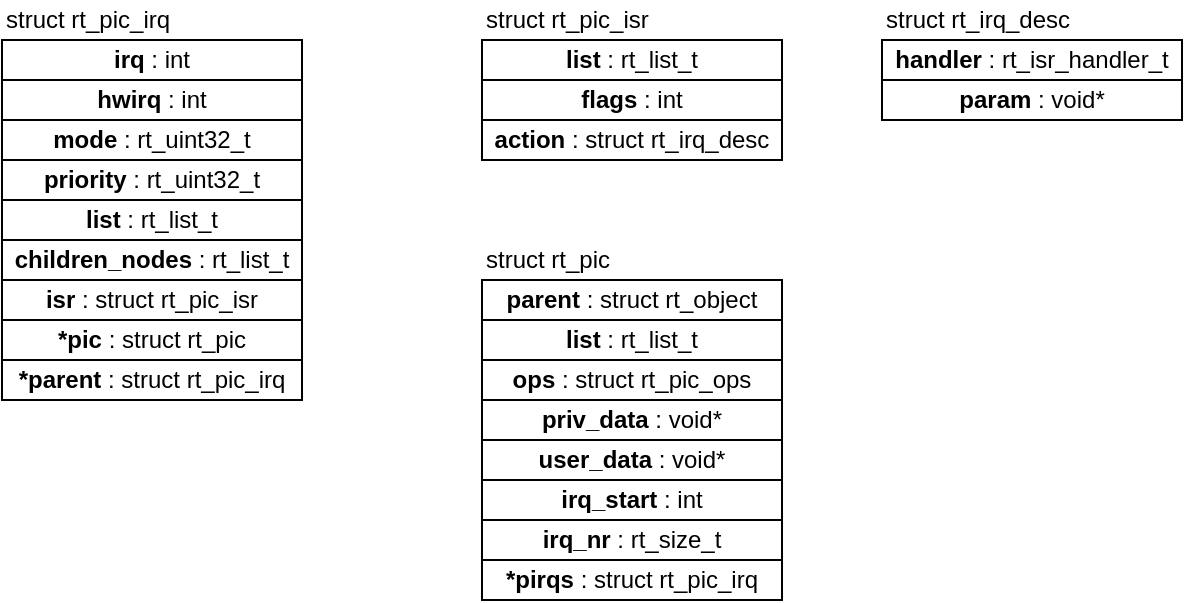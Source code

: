 <mxfile version="21.6.8" type="device" pages="4">
  <diagram name="结构体" id="sqr4MTTqXA8tOe1X6Poq">
    <mxGraphModel dx="980" dy="344" grid="1" gridSize="10" guides="1" tooltips="1" connect="1" arrows="1" fold="1" page="1" pageScale="1" pageWidth="827" pageHeight="1169" math="0" shadow="0">
      <root>
        <mxCell id="0" />
        <mxCell id="1" parent="0" />
        <mxCell id="BvFBKcyMYf7DYbVz38kd-1" value="struct rt_pic_irq" style="text;html=1;strokeColor=none;fillColor=none;align=left;verticalAlign=middle;whiteSpace=wrap;rounded=0;container=0;" parent="1" vertex="1">
          <mxGeometry x="280" y="220" width="90" height="20" as="geometry" />
        </mxCell>
        <mxCell id="BvFBKcyMYf7DYbVz38kd-2" value="&lt;b&gt;irq&lt;/b&gt; : int" style="rounded=0;whiteSpace=wrap;html=1;container=0;" parent="1" vertex="1">
          <mxGeometry x="280" y="240" width="150" height="20" as="geometry" />
        </mxCell>
        <mxCell id="BvFBKcyMYf7DYbVz38kd-3" value="&lt;b&gt;hwirq&lt;/b&gt; : int" style="rounded=0;whiteSpace=wrap;html=1;container=0;" parent="1" vertex="1">
          <mxGeometry x="280" y="260" width="150" height="20" as="geometry" />
        </mxCell>
        <mxCell id="BvFBKcyMYf7DYbVz38kd-4" value="&lt;b&gt;mode&lt;/b&gt; : rt_uint32_t" style="rounded=0;whiteSpace=wrap;html=1;container=0;" parent="1" vertex="1">
          <mxGeometry x="280" y="280" width="150" height="20" as="geometry" />
        </mxCell>
        <mxCell id="BvFBKcyMYf7DYbVz38kd-5" value="&lt;b&gt;priority&lt;/b&gt; : rt_uint32_t" style="rounded=0;whiteSpace=wrap;html=1;container=0;" parent="1" vertex="1">
          <mxGeometry x="280" y="300" width="150" height="20" as="geometry" />
        </mxCell>
        <mxCell id="BvFBKcyMYf7DYbVz38kd-6" value="&lt;b&gt;list&lt;/b&gt; : rt_list_t" style="rounded=0;whiteSpace=wrap;html=1;container=0;" parent="1" vertex="1">
          <mxGeometry x="280" y="320" width="150" height="20" as="geometry" />
        </mxCell>
        <mxCell id="BvFBKcyMYf7DYbVz38kd-7" value="&lt;b&gt;children_nodes&lt;/b&gt; : rt_list_t" style="rounded=0;whiteSpace=wrap;html=1;container=0;" parent="1" vertex="1">
          <mxGeometry x="280" y="340" width="150" height="20" as="geometry" />
        </mxCell>
        <mxCell id="BvFBKcyMYf7DYbVz38kd-8" value="&lt;b&gt;isr&lt;/b&gt; : struct rt_pic_isr" style="rounded=0;whiteSpace=wrap;html=1;container=0;" parent="1" vertex="1">
          <mxGeometry x="280" y="360" width="150" height="20" as="geometry" />
        </mxCell>
        <mxCell id="BvFBKcyMYf7DYbVz38kd-9" value="&lt;b&gt;*pic&lt;/b&gt; : struct rt_pic" style="rounded=0;whiteSpace=wrap;html=1;container=0;" parent="1" vertex="1">
          <mxGeometry x="280" y="380" width="150" height="20" as="geometry" />
        </mxCell>
        <mxCell id="BvFBKcyMYf7DYbVz38kd-10" value="&lt;b&gt;*parent&lt;/b&gt; : struct rt_pic_irq" style="rounded=0;whiteSpace=wrap;html=1;container=0;" parent="1" vertex="1">
          <mxGeometry x="280" y="400" width="150" height="20" as="geometry" />
        </mxCell>
        <mxCell id="qTlV1eJ0X8bWoJR1rano-1" value="struct rt_pic_isr" style="text;html=1;strokeColor=none;fillColor=none;align=left;verticalAlign=middle;whiteSpace=wrap;rounded=0;container=0;" parent="1" vertex="1">
          <mxGeometry x="520" y="220" width="90" height="20" as="geometry" />
        </mxCell>
        <mxCell id="qTlV1eJ0X8bWoJR1rano-3" value="&lt;b&gt;flags&lt;/b&gt; : int" style="rounded=0;whiteSpace=wrap;html=1;container=0;" parent="1" vertex="1">
          <mxGeometry x="520" y="260" width="150" height="20" as="geometry" />
        </mxCell>
        <mxCell id="qTlV1eJ0X8bWoJR1rano-6" value="&lt;b&gt;list&lt;/b&gt; : rt_list_t" style="rounded=0;whiteSpace=wrap;html=1;container=0;" parent="1" vertex="1">
          <mxGeometry x="520" y="240" width="150" height="20" as="geometry" />
        </mxCell>
        <mxCell id="qTlV1eJ0X8bWoJR1rano-8" value="&lt;b&gt;action&lt;/b&gt; : struct rt_irq_desc" style="rounded=0;whiteSpace=wrap;html=1;container=0;" parent="1" vertex="1">
          <mxGeometry x="520" y="280" width="150" height="20" as="geometry" />
        </mxCell>
        <mxCell id="qTlV1eJ0X8bWoJR1rano-11" value="struct rt_irq_desc" style="text;html=1;strokeColor=none;fillColor=none;align=left;verticalAlign=middle;whiteSpace=wrap;rounded=0;container=0;" parent="1" vertex="1">
          <mxGeometry x="720" y="220" width="100" height="20" as="geometry" />
        </mxCell>
        <mxCell id="qTlV1eJ0X8bWoJR1rano-12" value="&lt;b&gt;param&lt;/b&gt; : void*" style="rounded=0;whiteSpace=wrap;html=1;container=0;" parent="1" vertex="1">
          <mxGeometry x="720" y="260" width="150" height="20" as="geometry" />
        </mxCell>
        <mxCell id="qTlV1eJ0X8bWoJR1rano-13" value="&lt;b&gt;handler&lt;/b&gt; : rt_isr_handler_t" style="rounded=0;whiteSpace=wrap;html=1;container=0;" parent="1" vertex="1">
          <mxGeometry x="720" y="240" width="150" height="20" as="geometry" />
        </mxCell>
        <mxCell id="qTlV1eJ0X8bWoJR1rano-15" value="struct rt_pic" style="text;html=1;strokeColor=none;fillColor=none;align=left;verticalAlign=middle;whiteSpace=wrap;rounded=0;container=0;" parent="1" vertex="1">
          <mxGeometry x="520" y="340" width="90" height="20" as="geometry" />
        </mxCell>
        <mxCell id="qTlV1eJ0X8bWoJR1rano-16" value="&lt;b&gt;parent&lt;/b&gt; : struct rt_object" style="rounded=0;whiteSpace=wrap;html=1;container=0;" parent="1" vertex="1">
          <mxGeometry x="520" y="360" width="150" height="20" as="geometry" />
        </mxCell>
        <mxCell id="qTlV1eJ0X8bWoJR1rano-17" value="&lt;b&gt;irq_start&lt;/b&gt; : int" style="rounded=0;whiteSpace=wrap;html=1;container=0;" parent="1" vertex="1">
          <mxGeometry x="520" y="460" width="150" height="20" as="geometry" />
        </mxCell>
        <mxCell id="qTlV1eJ0X8bWoJR1rano-20" value="&lt;b&gt;list&lt;/b&gt; : rt_list_t" style="rounded=0;whiteSpace=wrap;html=1;container=0;" parent="1" vertex="1">
          <mxGeometry x="520" y="380" width="150" height="20" as="geometry" />
        </mxCell>
        <mxCell id="qTlV1eJ0X8bWoJR1rano-22" value="&lt;b&gt;ops&lt;/b&gt; : struct rt_pic_ops" style="rounded=0;whiteSpace=wrap;html=1;container=0;" parent="1" vertex="1">
          <mxGeometry x="520" y="400" width="150" height="20" as="geometry" />
        </mxCell>
        <mxCell id="qTlV1eJ0X8bWoJR1rano-26" value="&lt;b&gt;priv_data&lt;/b&gt;&amp;nbsp;: void*" style="rounded=0;whiteSpace=wrap;html=1;container=0;" parent="1" vertex="1">
          <mxGeometry x="520" y="420" width="150" height="20" as="geometry" />
        </mxCell>
        <mxCell id="qTlV1eJ0X8bWoJR1rano-27" value="&lt;b&gt;user_data&lt;/b&gt;&amp;nbsp;: void*" style="rounded=0;whiteSpace=wrap;html=1;container=0;" parent="1" vertex="1">
          <mxGeometry x="520" y="440" width="150" height="20" as="geometry" />
        </mxCell>
        <mxCell id="qTlV1eJ0X8bWoJR1rano-28" value="&lt;b&gt;irq_nr&lt;/b&gt; : rt_size_t" style="rounded=0;whiteSpace=wrap;html=1;container=0;" parent="1" vertex="1">
          <mxGeometry x="520" y="480" width="150" height="20" as="geometry" />
        </mxCell>
        <mxCell id="qTlV1eJ0X8bWoJR1rano-29" value="&lt;b&gt;*pirqs&lt;/b&gt;&amp;nbsp;: struct rt_pic_irq" style="rounded=0;whiteSpace=wrap;html=1;container=0;" parent="1" vertex="1">
          <mxGeometry x="520" y="500" width="150" height="20" as="geometry" />
        </mxCell>
      </root>
    </mxGraphModel>
  </diagram>
  <diagram id="9x8mDHIqQ66-9gM1fdzL" name="关系图">
    <mxGraphModel dx="2058" dy="722" grid="1" gridSize="5" guides="1" tooltips="1" connect="1" arrows="1" fold="1" page="1" pageScale="1" pageWidth="827" pageHeight="1169" math="0" shadow="0">
      <root>
        <mxCell id="0" />
        <mxCell id="1" parent="0" />
        <mxCell id="ZaSFwyqI1SzI5MZvunyC-15" value="" style="rounded=0;whiteSpace=wrap;html=1;dashed=1;strokeWidth=2;" parent="1" vertex="1">
          <mxGeometry x="1235" y="595" width="640" height="210" as="geometry" />
        </mxCell>
        <mxCell id="HIcE9ZGAY9_2JYt0fkCr-1" value="" style="rounded=0;whiteSpace=wrap;html=1;dashed=1;strokeWidth=2;" parent="1" vertex="1">
          <mxGeometry x="435" y="595" width="800" height="210" as="geometry" />
        </mxCell>
        <mxCell id="xU8U9gtVpzkBSx0kK-hv-1" value="struct rt_pic_irq" style="text;html=1;strokeColor=none;fillColor=none;align=left;verticalAlign=middle;whiteSpace=wrap;rounded=0;container=0;" parent="1" vertex="1">
          <mxGeometry x="280" y="600" width="90" height="20" as="geometry" />
        </mxCell>
        <mxCell id="xU8U9gtVpzkBSx0kK-hv-2" value="&lt;b&gt;irq&lt;/b&gt; : int" style="rounded=0;whiteSpace=wrap;html=1;container=0;" parent="1" vertex="1">
          <mxGeometry x="280" y="620" width="150" height="20" as="geometry" />
        </mxCell>
        <mxCell id="xU8U9gtVpzkBSx0kK-hv-3" value="&lt;b&gt;hwirq&lt;/b&gt; : int" style="rounded=0;whiteSpace=wrap;html=1;container=0;" parent="1" vertex="1">
          <mxGeometry x="280" y="640" width="150" height="20" as="geometry" />
        </mxCell>
        <mxCell id="xU8U9gtVpzkBSx0kK-hv-4" value="&lt;b&gt;mode&lt;/b&gt; : rt_uint32_t" style="rounded=0;whiteSpace=wrap;html=1;container=0;" parent="1" vertex="1">
          <mxGeometry x="280" y="660" width="150" height="20" as="geometry" />
        </mxCell>
        <mxCell id="xU8U9gtVpzkBSx0kK-hv-5" value="&lt;b&gt;priority&lt;/b&gt; : rt_uint32_t" style="rounded=0;whiteSpace=wrap;html=1;container=0;" parent="1" vertex="1">
          <mxGeometry x="280" y="680" width="150" height="20" as="geometry" />
        </mxCell>
        <mxCell id="xU8U9gtVpzkBSx0kK-hv-6" value="&lt;b&gt;list&lt;/b&gt; : rt_list_t" style="rounded=0;whiteSpace=wrap;html=1;container=0;" parent="1" vertex="1">
          <mxGeometry x="280" y="700" width="150" height="20" as="geometry" />
        </mxCell>
        <mxCell id="xU8U9gtVpzkBSx0kK-hv-7" value="&lt;b&gt;children_nodes&lt;/b&gt; : rt_list_t" style="rounded=0;whiteSpace=wrap;html=1;container=0;" parent="1" vertex="1">
          <mxGeometry x="280" y="720" width="150" height="20" as="geometry" />
        </mxCell>
        <mxCell id="xU8U9gtVpzkBSx0kK-hv-8" value="&lt;b&gt;isr&lt;/b&gt; : struct rt_pic_isr" style="rounded=0;whiteSpace=wrap;html=1;container=0;" parent="1" vertex="1">
          <mxGeometry x="280" y="740" width="150" height="20" as="geometry" />
        </mxCell>
        <mxCell id="xU8U9gtVpzkBSx0kK-hv-9" value="&lt;b&gt;*pic&lt;/b&gt; : struct rt_pic" style="rounded=0;whiteSpace=wrap;html=1;container=0;" parent="1" vertex="1">
          <mxGeometry x="280" y="760" width="150" height="20" as="geometry" />
        </mxCell>
        <mxCell id="xU8U9gtVpzkBSx0kK-hv-10" value="&lt;b&gt;*parent&lt;/b&gt; : struct rt_pic_irq" style="rounded=0;whiteSpace=wrap;html=1;container=0;" parent="1" vertex="1">
          <mxGeometry x="280" y="780" width="150" height="20" as="geometry" />
        </mxCell>
        <mxCell id="xU8U9gtVpzkBSx0kK-hv-18" value="struct rt_pic" style="text;html=1;strokeColor=none;fillColor=none;align=left;verticalAlign=middle;whiteSpace=wrap;rounded=0;container=0;" parent="1" vertex="1">
          <mxGeometry x="460" y="340" width="90" height="20" as="geometry" />
        </mxCell>
        <mxCell id="xU8U9gtVpzkBSx0kK-hv-19" value="&lt;b&gt;parent&lt;/b&gt; : struct rt_object" style="rounded=0;whiteSpace=wrap;html=1;container=0;" parent="1" vertex="1">
          <mxGeometry x="460" y="360" width="150" height="20" as="geometry" />
        </mxCell>
        <mxCell id="xU8U9gtVpzkBSx0kK-hv-20" value="&lt;b&gt;irq_start&lt;/b&gt; : int" style="rounded=0;whiteSpace=wrap;html=1;container=0;" parent="1" vertex="1">
          <mxGeometry x="460" y="460" width="150" height="20" as="geometry" />
        </mxCell>
        <mxCell id="ZaSFwyqI1SzI5MZvunyC-17" style="edgeStyle=orthogonalEdgeStyle;rounded=0;orthogonalLoop=1;jettySize=auto;html=1;entryX=0;entryY=0.5;entryDx=0;entryDy=0;startArrow=classic;startFill=1;strokeWidth=2;" parent="1" source="xU8U9gtVpzkBSx0kK-hv-21" target="ZaSFwyqI1SzI5MZvunyC-7" edge="1">
          <mxGeometry relative="1" as="geometry" />
        </mxCell>
        <mxCell id="xU8U9gtVpzkBSx0kK-hv-21" value="&lt;b&gt;list&lt;/b&gt; : rt_list_t" style="rounded=0;whiteSpace=wrap;html=1;container=0;" parent="1" vertex="1">
          <mxGeometry x="460" y="380" width="150" height="20" as="geometry" />
        </mxCell>
        <mxCell id="xU8U9gtVpzkBSx0kK-hv-22" value="&lt;b&gt;ops&lt;/b&gt; : struct rt_pic_ops" style="rounded=0;whiteSpace=wrap;html=1;container=0;" parent="1" vertex="1">
          <mxGeometry x="460" y="400" width="150" height="20" as="geometry" />
        </mxCell>
        <mxCell id="xU8U9gtVpzkBSx0kK-hv-23" value="&lt;b&gt;priv_data&lt;/b&gt;&amp;nbsp;: void*" style="rounded=0;whiteSpace=wrap;html=1;container=0;" parent="1" vertex="1">
          <mxGeometry x="460" y="420" width="150" height="20" as="geometry" />
        </mxCell>
        <mxCell id="xU8U9gtVpzkBSx0kK-hv-24" value="&lt;b&gt;user_data&lt;/b&gt;&amp;nbsp;: void*" style="rounded=0;whiteSpace=wrap;html=1;container=0;" parent="1" vertex="1">
          <mxGeometry x="460" y="440" width="150" height="20" as="geometry" />
        </mxCell>
        <mxCell id="xU8U9gtVpzkBSx0kK-hv-25" value="&lt;b&gt;irq_nr&lt;/b&gt; : rt_size_t" style="rounded=0;whiteSpace=wrap;html=1;container=0;" parent="1" vertex="1">
          <mxGeometry x="460" y="480" width="150" height="20" as="geometry" />
        </mxCell>
        <mxCell id="ZaSFwyqI1SzI5MZvunyC-1" style="edgeStyle=orthogonalEdgeStyle;rounded=0;orthogonalLoop=1;jettySize=auto;html=1;entryX=0;entryY=0;entryDx=0;entryDy=0;strokeWidth=2;" parent="1" source="xU8U9gtVpzkBSx0kK-hv-26" target="HIcE9ZGAY9_2JYt0fkCr-1" edge="1">
          <mxGeometry relative="1" as="geometry">
            <Array as="points">
              <mxPoint x="435" y="510" />
            </Array>
          </mxGeometry>
        </mxCell>
        <mxCell id="xU8U9gtVpzkBSx0kK-hv-26" value="&lt;b&gt;*pirqs&lt;/b&gt;&amp;nbsp;: struct rt_pic_irq" style="rounded=0;whiteSpace=wrap;html=1;container=0;" parent="1" vertex="1">
          <mxGeometry x="460" y="500" width="150" height="20" as="geometry" />
        </mxCell>
        <mxCell id="xU8U9gtVpzkBSx0kK-hv-27" value="struct rt_pic_irq" style="text;html=1;strokeColor=none;fillColor=none;align=left;verticalAlign=middle;whiteSpace=wrap;rounded=0;container=0;" parent="1" vertex="1">
          <mxGeometry x="440" y="600" width="90" height="20" as="geometry" />
        </mxCell>
        <mxCell id="xU8U9gtVpzkBSx0kK-hv-28" value="&lt;b&gt;irq&lt;/b&gt; : int" style="rounded=0;whiteSpace=wrap;html=1;container=0;" parent="1" vertex="1">
          <mxGeometry x="440" y="620" width="150" height="20" as="geometry" />
        </mxCell>
        <mxCell id="xU8U9gtVpzkBSx0kK-hv-29" value="&lt;b&gt;hwirq&lt;/b&gt; : int" style="rounded=0;whiteSpace=wrap;html=1;container=0;" parent="1" vertex="1">
          <mxGeometry x="440" y="640" width="150" height="20" as="geometry" />
        </mxCell>
        <mxCell id="xU8U9gtVpzkBSx0kK-hv-30" value="&lt;b&gt;mode&lt;/b&gt; : rt_uint32_t" style="rounded=0;whiteSpace=wrap;html=1;container=0;" parent="1" vertex="1">
          <mxGeometry x="440" y="660" width="150" height="20" as="geometry" />
        </mxCell>
        <mxCell id="xU8U9gtVpzkBSx0kK-hv-31" value="&lt;b&gt;priority&lt;/b&gt; : rt_uint32_t" style="rounded=0;whiteSpace=wrap;html=1;container=0;" parent="1" vertex="1">
          <mxGeometry x="440" y="680" width="150" height="20" as="geometry" />
        </mxCell>
        <mxCell id="xU8U9gtVpzkBSx0kK-hv-32" value="&lt;b&gt;list&lt;/b&gt; : rt_list_t" style="rounded=0;whiteSpace=wrap;html=1;container=0;" parent="1" vertex="1">
          <mxGeometry x="440" y="700" width="150" height="20" as="geometry" />
        </mxCell>
        <mxCell id="xU8U9gtVpzkBSx0kK-hv-33" value="&lt;b&gt;children_nodes&lt;/b&gt; : rt_list_t" style="rounded=0;whiteSpace=wrap;html=1;container=0;" parent="1" vertex="1">
          <mxGeometry x="440" y="720" width="150" height="20" as="geometry" />
        </mxCell>
        <mxCell id="xU8U9gtVpzkBSx0kK-hv-34" value="&lt;b&gt;isr&lt;/b&gt; : struct rt_pic_isr" style="rounded=0;whiteSpace=wrap;html=1;container=0;" parent="1" vertex="1">
          <mxGeometry x="440" y="740" width="150" height="20" as="geometry" />
        </mxCell>
        <mxCell id="xU8U9gtVpzkBSx0kK-hv-35" value="&lt;b&gt;*pic&lt;/b&gt; : struct rt_pic" style="rounded=0;whiteSpace=wrap;html=1;container=0;" parent="1" vertex="1">
          <mxGeometry x="440" y="760" width="150" height="20" as="geometry" />
        </mxCell>
        <mxCell id="xU8U9gtVpzkBSx0kK-hv-36" value="&lt;b&gt;*parent&lt;/b&gt; : struct rt_pic_irq" style="rounded=0;whiteSpace=wrap;html=1;container=0;" parent="1" vertex="1">
          <mxGeometry x="440" y="780" width="150" height="20" as="geometry" />
        </mxCell>
        <mxCell id="xU8U9gtVpzkBSx0kK-hv-42" value="struct rt_pic_irq" style="text;html=1;strokeColor=none;fillColor=none;align=left;verticalAlign=middle;whiteSpace=wrap;rounded=0;container=0;" parent="1" vertex="1">
          <mxGeometry x="600" y="600" width="90" height="20" as="geometry" />
        </mxCell>
        <mxCell id="xU8U9gtVpzkBSx0kK-hv-43" value="&lt;b&gt;irq&lt;/b&gt; : int" style="rounded=0;whiteSpace=wrap;html=1;container=0;" parent="1" vertex="1">
          <mxGeometry x="600" y="620" width="150" height="20" as="geometry" />
        </mxCell>
        <mxCell id="xU8U9gtVpzkBSx0kK-hv-44" value="&lt;b&gt;hwirq&lt;/b&gt; : int" style="rounded=0;whiteSpace=wrap;html=1;container=0;" parent="1" vertex="1">
          <mxGeometry x="600" y="640" width="150" height="20" as="geometry" />
        </mxCell>
        <mxCell id="xU8U9gtVpzkBSx0kK-hv-45" value="&lt;b&gt;mode&lt;/b&gt; : rt_uint32_t" style="rounded=0;whiteSpace=wrap;html=1;container=0;" parent="1" vertex="1">
          <mxGeometry x="600" y="660" width="150" height="20" as="geometry" />
        </mxCell>
        <mxCell id="xU8U9gtVpzkBSx0kK-hv-46" value="&lt;b&gt;priority&lt;/b&gt; : rt_uint32_t" style="rounded=0;whiteSpace=wrap;html=1;container=0;" parent="1" vertex="1">
          <mxGeometry x="600" y="680" width="150" height="20" as="geometry" />
        </mxCell>
        <mxCell id="xU8U9gtVpzkBSx0kK-hv-47" value="&lt;b&gt;list&lt;/b&gt; : rt_list_t" style="rounded=0;whiteSpace=wrap;html=1;container=0;" parent="1" vertex="1">
          <mxGeometry x="600" y="700" width="150" height="20" as="geometry" />
        </mxCell>
        <mxCell id="xU8U9gtVpzkBSx0kK-hv-48" value="&lt;b&gt;children_nodes&lt;/b&gt; : rt_list_t" style="rounded=0;whiteSpace=wrap;html=1;container=0;" parent="1" vertex="1">
          <mxGeometry x="600" y="720" width="150" height="20" as="geometry" />
        </mxCell>
        <mxCell id="xU8U9gtVpzkBSx0kK-hv-49" value="&lt;b&gt;isr&lt;/b&gt; : struct rt_pic_isr" style="rounded=0;whiteSpace=wrap;html=1;container=0;" parent="1" vertex="1">
          <mxGeometry x="600" y="740" width="150" height="20" as="geometry" />
        </mxCell>
        <mxCell id="xU8U9gtVpzkBSx0kK-hv-50" value="&lt;b&gt;*pic&lt;/b&gt; : struct rt_pic" style="rounded=0;whiteSpace=wrap;html=1;container=0;" parent="1" vertex="1">
          <mxGeometry x="600" y="760" width="150" height="20" as="geometry" />
        </mxCell>
        <mxCell id="xU8U9gtVpzkBSx0kK-hv-51" value="&lt;b&gt;*parent&lt;/b&gt; : struct rt_pic_irq" style="rounded=0;whiteSpace=wrap;html=1;container=0;" parent="1" vertex="1">
          <mxGeometry x="600" y="780" width="150" height="20" as="geometry" />
        </mxCell>
        <mxCell id="xU8U9gtVpzkBSx0kK-hv-52" value="struct rt_pic_irq" style="text;html=1;strokeColor=none;fillColor=none;align=left;verticalAlign=middle;whiteSpace=wrap;rounded=0;container=0;" parent="1" vertex="1">
          <mxGeometry x="760" y="600" width="90" height="20" as="geometry" />
        </mxCell>
        <mxCell id="xU8U9gtVpzkBSx0kK-hv-53" value="&lt;b&gt;irq&lt;/b&gt; : int" style="rounded=0;whiteSpace=wrap;html=1;container=0;" parent="1" vertex="1">
          <mxGeometry x="760" y="620" width="150" height="20" as="geometry" />
        </mxCell>
        <mxCell id="xU8U9gtVpzkBSx0kK-hv-54" value="&lt;b&gt;hwirq&lt;/b&gt; : int" style="rounded=0;whiteSpace=wrap;html=1;container=0;" parent="1" vertex="1">
          <mxGeometry x="760" y="640" width="150" height="20" as="geometry" />
        </mxCell>
        <mxCell id="xU8U9gtVpzkBSx0kK-hv-55" value="&lt;b&gt;mode&lt;/b&gt; : rt_uint32_t" style="rounded=0;whiteSpace=wrap;html=1;container=0;" parent="1" vertex="1">
          <mxGeometry x="760" y="660" width="150" height="20" as="geometry" />
        </mxCell>
        <mxCell id="xU8U9gtVpzkBSx0kK-hv-56" value="&lt;b&gt;priority&lt;/b&gt; : rt_uint32_t" style="rounded=0;whiteSpace=wrap;html=1;container=0;" parent="1" vertex="1">
          <mxGeometry x="760" y="680" width="150" height="20" as="geometry" />
        </mxCell>
        <mxCell id="xU8U9gtVpzkBSx0kK-hv-57" value="&lt;b&gt;list&lt;/b&gt; : rt_list_t" style="rounded=0;whiteSpace=wrap;html=1;container=0;" parent="1" vertex="1">
          <mxGeometry x="760" y="700" width="150" height="20" as="geometry" />
        </mxCell>
        <mxCell id="xU8U9gtVpzkBSx0kK-hv-58" value="&lt;b&gt;children_nodes&lt;/b&gt; : rt_list_t" style="rounded=0;whiteSpace=wrap;html=1;container=0;" parent="1" vertex="1">
          <mxGeometry x="760" y="720" width="150" height="20" as="geometry" />
        </mxCell>
        <mxCell id="xU8U9gtVpzkBSx0kK-hv-59" value="&lt;b&gt;isr&lt;/b&gt; : struct rt_pic_isr" style="rounded=0;whiteSpace=wrap;html=1;container=0;" parent="1" vertex="1">
          <mxGeometry x="760" y="740" width="150" height="20" as="geometry" />
        </mxCell>
        <mxCell id="xU8U9gtVpzkBSx0kK-hv-60" value="&lt;b&gt;*pic&lt;/b&gt; : struct rt_pic" style="rounded=0;whiteSpace=wrap;html=1;container=0;" parent="1" vertex="1">
          <mxGeometry x="760" y="760" width="150" height="20" as="geometry" />
        </mxCell>
        <mxCell id="xU8U9gtVpzkBSx0kK-hv-61" value="&lt;b&gt;*parent&lt;/b&gt; : struct rt_pic_irq" style="rounded=0;whiteSpace=wrap;html=1;container=0;" parent="1" vertex="1">
          <mxGeometry x="760" y="780" width="150" height="20" as="geometry" />
        </mxCell>
        <mxCell id="xU8U9gtVpzkBSx0kK-hv-62" value="struct rt_pic_irq" style="text;html=1;strokeColor=none;fillColor=none;align=left;verticalAlign=middle;whiteSpace=wrap;rounded=0;container=0;" parent="1" vertex="1">
          <mxGeometry x="920" y="600" width="90" height="20" as="geometry" />
        </mxCell>
        <mxCell id="xU8U9gtVpzkBSx0kK-hv-63" value="&lt;b&gt;irq&lt;/b&gt; : int" style="rounded=0;whiteSpace=wrap;html=1;container=0;" parent="1" vertex="1">
          <mxGeometry x="920" y="620" width="150" height="20" as="geometry" />
        </mxCell>
        <mxCell id="xU8U9gtVpzkBSx0kK-hv-64" value="&lt;b&gt;hwirq&lt;/b&gt; : int" style="rounded=0;whiteSpace=wrap;html=1;container=0;" parent="1" vertex="1">
          <mxGeometry x="920" y="640" width="150" height="20" as="geometry" />
        </mxCell>
        <mxCell id="xU8U9gtVpzkBSx0kK-hv-65" value="&lt;b&gt;mode&lt;/b&gt; : rt_uint32_t" style="rounded=0;whiteSpace=wrap;html=1;container=0;" parent="1" vertex="1">
          <mxGeometry x="920" y="660" width="150" height="20" as="geometry" />
        </mxCell>
        <mxCell id="xU8U9gtVpzkBSx0kK-hv-66" value="&lt;b&gt;priority&lt;/b&gt; : rt_uint32_t" style="rounded=0;whiteSpace=wrap;html=1;container=0;" parent="1" vertex="1">
          <mxGeometry x="920" y="680" width="150" height="20" as="geometry" />
        </mxCell>
        <mxCell id="xU8U9gtVpzkBSx0kK-hv-67" value="&lt;b&gt;list&lt;/b&gt; : rt_list_t" style="rounded=0;whiteSpace=wrap;html=1;container=0;" parent="1" vertex="1">
          <mxGeometry x="920" y="700" width="150" height="20" as="geometry" />
        </mxCell>
        <mxCell id="xU8U9gtVpzkBSx0kK-hv-68" value="&lt;b&gt;children_nodes&lt;/b&gt; : rt_list_t" style="rounded=0;whiteSpace=wrap;html=1;container=0;" parent="1" vertex="1">
          <mxGeometry x="920" y="720" width="150" height="20" as="geometry" />
        </mxCell>
        <mxCell id="xU8U9gtVpzkBSx0kK-hv-69" value="&lt;b&gt;isr&lt;/b&gt; : struct rt_pic_isr" style="rounded=0;whiteSpace=wrap;html=1;container=0;" parent="1" vertex="1">
          <mxGeometry x="920" y="740" width="150" height="20" as="geometry" />
        </mxCell>
        <mxCell id="xU8U9gtVpzkBSx0kK-hv-70" value="&lt;b&gt;*pic&lt;/b&gt; : struct rt_pic" style="rounded=0;whiteSpace=wrap;html=1;container=0;" parent="1" vertex="1">
          <mxGeometry x="920" y="760" width="150" height="20" as="geometry" />
        </mxCell>
        <mxCell id="xU8U9gtVpzkBSx0kK-hv-71" value="&lt;b&gt;*parent&lt;/b&gt; : struct rt_pic_irq" style="rounded=0;whiteSpace=wrap;html=1;container=0;" parent="1" vertex="1">
          <mxGeometry x="920" y="780" width="150" height="20" as="geometry" />
        </mxCell>
        <mxCell id="xU8U9gtVpzkBSx0kK-hv-72" value="struct rt_pic_irq" style="text;html=1;strokeColor=none;fillColor=none;align=left;verticalAlign=middle;whiteSpace=wrap;rounded=0;container=0;" parent="1" vertex="1">
          <mxGeometry x="1080" y="600" width="90" height="20" as="geometry" />
        </mxCell>
        <mxCell id="xU8U9gtVpzkBSx0kK-hv-73" value="&lt;b&gt;irq&lt;/b&gt; : int" style="rounded=0;whiteSpace=wrap;html=1;container=0;" parent="1" vertex="1">
          <mxGeometry x="1080" y="620" width="150" height="20" as="geometry" />
        </mxCell>
        <mxCell id="xU8U9gtVpzkBSx0kK-hv-74" value="&lt;b&gt;hwirq&lt;/b&gt; : int" style="rounded=0;whiteSpace=wrap;html=1;container=0;" parent="1" vertex="1">
          <mxGeometry x="1080" y="640" width="150" height="20" as="geometry" />
        </mxCell>
        <mxCell id="xU8U9gtVpzkBSx0kK-hv-75" value="&lt;b&gt;mode&lt;/b&gt; : rt_uint32_t" style="rounded=0;whiteSpace=wrap;html=1;container=0;" parent="1" vertex="1">
          <mxGeometry x="1080" y="660" width="150" height="20" as="geometry" />
        </mxCell>
        <mxCell id="xU8U9gtVpzkBSx0kK-hv-76" value="&lt;b&gt;priority&lt;/b&gt; : rt_uint32_t" style="rounded=0;whiteSpace=wrap;html=1;container=0;" parent="1" vertex="1">
          <mxGeometry x="1080" y="680" width="150" height="20" as="geometry" />
        </mxCell>
        <mxCell id="xU8U9gtVpzkBSx0kK-hv-77" value="&lt;b&gt;list&lt;/b&gt; : rt_list_t" style="rounded=0;whiteSpace=wrap;html=1;container=0;" parent="1" vertex="1">
          <mxGeometry x="1080" y="700" width="150" height="20" as="geometry" />
        </mxCell>
        <mxCell id="xU8U9gtVpzkBSx0kK-hv-78" value="&lt;b&gt;children_nodes&lt;/b&gt; : rt_list_t" style="rounded=0;whiteSpace=wrap;html=1;container=0;" parent="1" vertex="1">
          <mxGeometry x="1080" y="720" width="150" height="20" as="geometry" />
        </mxCell>
        <mxCell id="xU8U9gtVpzkBSx0kK-hv-79" value="&lt;b&gt;isr&lt;/b&gt; : struct rt_pic_isr" style="rounded=0;whiteSpace=wrap;html=1;container=0;" parent="1" vertex="1">
          <mxGeometry x="1080" y="740" width="150" height="20" as="geometry" />
        </mxCell>
        <mxCell id="xU8U9gtVpzkBSx0kK-hv-80" value="&lt;b&gt;*pic&lt;/b&gt; : struct rt_pic" style="rounded=0;whiteSpace=wrap;html=1;container=0;" parent="1" vertex="1">
          <mxGeometry x="1080" y="760" width="150" height="20" as="geometry" />
        </mxCell>
        <mxCell id="xU8U9gtVpzkBSx0kK-hv-81" value="&lt;b&gt;*parent&lt;/b&gt; : struct rt_pic_irq" style="rounded=0;whiteSpace=wrap;html=1;container=0;" parent="1" vertex="1">
          <mxGeometry x="1080" y="780" width="150" height="20" as="geometry" />
        </mxCell>
        <mxCell id="xU8U9gtVpzkBSx0kK-hv-82" value="struct rt_pic_irq" style="text;html=1;strokeColor=none;fillColor=none;align=left;verticalAlign=middle;whiteSpace=wrap;rounded=0;container=0;" parent="1" vertex="1">
          <mxGeometry x="1241" y="600" width="90" height="20" as="geometry" />
        </mxCell>
        <mxCell id="xU8U9gtVpzkBSx0kK-hv-83" value="&lt;b&gt;irq&lt;/b&gt; : int" style="rounded=0;whiteSpace=wrap;html=1;container=0;" parent="1" vertex="1">
          <mxGeometry x="1241" y="620" width="150" height="20" as="geometry" />
        </mxCell>
        <mxCell id="xU8U9gtVpzkBSx0kK-hv-84" value="&lt;b&gt;hwirq&lt;/b&gt; : int" style="rounded=0;whiteSpace=wrap;html=1;container=0;" parent="1" vertex="1">
          <mxGeometry x="1241" y="640" width="150" height="20" as="geometry" />
        </mxCell>
        <mxCell id="xU8U9gtVpzkBSx0kK-hv-85" value="&lt;b&gt;mode&lt;/b&gt; : rt_uint32_t" style="rounded=0;whiteSpace=wrap;html=1;container=0;" parent="1" vertex="1">
          <mxGeometry x="1241" y="660" width="150" height="20" as="geometry" />
        </mxCell>
        <mxCell id="xU8U9gtVpzkBSx0kK-hv-86" value="&lt;b&gt;priority&lt;/b&gt; : rt_uint32_t" style="rounded=0;whiteSpace=wrap;html=1;container=0;" parent="1" vertex="1">
          <mxGeometry x="1241" y="680" width="150" height="20" as="geometry" />
        </mxCell>
        <mxCell id="xU8U9gtVpzkBSx0kK-hv-87" value="&lt;b&gt;list&lt;/b&gt; : rt_list_t" style="rounded=0;whiteSpace=wrap;html=1;container=0;" parent="1" vertex="1">
          <mxGeometry x="1241" y="700" width="150" height="20" as="geometry" />
        </mxCell>
        <mxCell id="xU8U9gtVpzkBSx0kK-hv-88" value="&lt;b&gt;children_nodes&lt;/b&gt; : rt_list_t" style="rounded=0;whiteSpace=wrap;html=1;container=0;" parent="1" vertex="1">
          <mxGeometry x="1241" y="720" width="150" height="20" as="geometry" />
        </mxCell>
        <mxCell id="xU8U9gtVpzkBSx0kK-hv-89" value="&lt;b&gt;isr&lt;/b&gt; : struct rt_pic_isr" style="rounded=0;whiteSpace=wrap;html=1;container=0;" parent="1" vertex="1">
          <mxGeometry x="1241" y="740" width="150" height="20" as="geometry" />
        </mxCell>
        <mxCell id="xU8U9gtVpzkBSx0kK-hv-90" value="&lt;b&gt;*pic&lt;/b&gt; : struct rt_pic" style="rounded=0;whiteSpace=wrap;html=1;container=0;" parent="1" vertex="1">
          <mxGeometry x="1241" y="760" width="150" height="20" as="geometry" />
        </mxCell>
        <mxCell id="xU8U9gtVpzkBSx0kK-hv-91" value="&lt;b&gt;*parent&lt;/b&gt; : struct rt_pic_irq" style="rounded=0;whiteSpace=wrap;html=1;container=0;" parent="1" vertex="1">
          <mxGeometry x="1241" y="780" width="150" height="20" as="geometry" />
        </mxCell>
        <mxCell id="xU8U9gtVpzkBSx0kK-hv-92" value="struct rt_pic_irq" style="text;html=1;strokeColor=none;fillColor=none;align=left;verticalAlign=middle;whiteSpace=wrap;rounded=0;container=0;" parent="1" vertex="1">
          <mxGeometry x="1401" y="600" width="90" height="20" as="geometry" />
        </mxCell>
        <mxCell id="xU8U9gtVpzkBSx0kK-hv-93" value="&lt;b&gt;irq&lt;/b&gt; : int" style="rounded=0;whiteSpace=wrap;html=1;container=0;" parent="1" vertex="1">
          <mxGeometry x="1401" y="620" width="150" height="20" as="geometry" />
        </mxCell>
        <mxCell id="xU8U9gtVpzkBSx0kK-hv-94" value="&lt;b&gt;hwirq&lt;/b&gt; : int" style="rounded=0;whiteSpace=wrap;html=1;container=0;" parent="1" vertex="1">
          <mxGeometry x="1401" y="640" width="150" height="20" as="geometry" />
        </mxCell>
        <mxCell id="xU8U9gtVpzkBSx0kK-hv-95" value="&lt;b&gt;mode&lt;/b&gt; : rt_uint32_t" style="rounded=0;whiteSpace=wrap;html=1;container=0;" parent="1" vertex="1">
          <mxGeometry x="1401" y="660" width="150" height="20" as="geometry" />
        </mxCell>
        <mxCell id="xU8U9gtVpzkBSx0kK-hv-96" value="&lt;b&gt;priority&lt;/b&gt; : rt_uint32_t" style="rounded=0;whiteSpace=wrap;html=1;container=0;" parent="1" vertex="1">
          <mxGeometry x="1401" y="680" width="150" height="20" as="geometry" />
        </mxCell>
        <mxCell id="xU8U9gtVpzkBSx0kK-hv-97" value="&lt;b&gt;list&lt;/b&gt; : rt_list_t" style="rounded=0;whiteSpace=wrap;html=1;container=0;" parent="1" vertex="1">
          <mxGeometry x="1401" y="700" width="150" height="20" as="geometry" />
        </mxCell>
        <mxCell id="xU8U9gtVpzkBSx0kK-hv-98" value="&lt;b&gt;children_nodes&lt;/b&gt; : rt_list_t" style="rounded=0;whiteSpace=wrap;html=1;container=0;" parent="1" vertex="1">
          <mxGeometry x="1401" y="720" width="150" height="20" as="geometry" />
        </mxCell>
        <mxCell id="xU8U9gtVpzkBSx0kK-hv-99" value="&lt;b&gt;isr&lt;/b&gt; : struct rt_pic_isr" style="rounded=0;whiteSpace=wrap;html=1;container=0;" parent="1" vertex="1">
          <mxGeometry x="1401" y="740" width="150" height="20" as="geometry" />
        </mxCell>
        <mxCell id="xU8U9gtVpzkBSx0kK-hv-100" value="&lt;b&gt;*pic&lt;/b&gt; : struct rt_pic" style="rounded=0;whiteSpace=wrap;html=1;container=0;" parent="1" vertex="1">
          <mxGeometry x="1401" y="760" width="150" height="20" as="geometry" />
        </mxCell>
        <mxCell id="xU8U9gtVpzkBSx0kK-hv-101" value="&lt;b&gt;*parent&lt;/b&gt; : struct rt_pic_irq" style="rounded=0;whiteSpace=wrap;html=1;container=0;" parent="1" vertex="1">
          <mxGeometry x="1401" y="780" width="150" height="20" as="geometry" />
        </mxCell>
        <mxCell id="xU8U9gtVpzkBSx0kK-hv-102" value="struct rt_pic_irq" style="text;html=1;strokeColor=none;fillColor=none;align=left;verticalAlign=middle;whiteSpace=wrap;rounded=0;container=0;" parent="1" vertex="1">
          <mxGeometry x="1561" y="600" width="90" height="20" as="geometry" />
        </mxCell>
        <mxCell id="xU8U9gtVpzkBSx0kK-hv-103" value="&lt;b&gt;irq&lt;/b&gt; : int" style="rounded=0;whiteSpace=wrap;html=1;container=0;" parent="1" vertex="1">
          <mxGeometry x="1561" y="620" width="150" height="20" as="geometry" />
        </mxCell>
        <mxCell id="xU8U9gtVpzkBSx0kK-hv-104" value="&lt;b&gt;hwirq&lt;/b&gt; : int" style="rounded=0;whiteSpace=wrap;html=1;container=0;" parent="1" vertex="1">
          <mxGeometry x="1561" y="640" width="150" height="20" as="geometry" />
        </mxCell>
        <mxCell id="xU8U9gtVpzkBSx0kK-hv-105" value="&lt;b&gt;mode&lt;/b&gt; : rt_uint32_t" style="rounded=0;whiteSpace=wrap;html=1;container=0;" parent="1" vertex="1">
          <mxGeometry x="1561" y="660" width="150" height="20" as="geometry" />
        </mxCell>
        <mxCell id="xU8U9gtVpzkBSx0kK-hv-106" value="&lt;b&gt;priority&lt;/b&gt; : rt_uint32_t" style="rounded=0;whiteSpace=wrap;html=1;container=0;" parent="1" vertex="1">
          <mxGeometry x="1561" y="680" width="150" height="20" as="geometry" />
        </mxCell>
        <mxCell id="xU8U9gtVpzkBSx0kK-hv-107" value="&lt;b&gt;list&lt;/b&gt; : rt_list_t" style="rounded=0;whiteSpace=wrap;html=1;container=0;" parent="1" vertex="1">
          <mxGeometry x="1561" y="700" width="150" height="20" as="geometry" />
        </mxCell>
        <mxCell id="xU8U9gtVpzkBSx0kK-hv-108" value="&lt;b&gt;children_nodes&lt;/b&gt; : rt_list_t" style="rounded=0;whiteSpace=wrap;html=1;container=0;" parent="1" vertex="1">
          <mxGeometry x="1561" y="720" width="150" height="20" as="geometry" />
        </mxCell>
        <mxCell id="xU8U9gtVpzkBSx0kK-hv-109" value="&lt;b&gt;isr&lt;/b&gt; : struct rt_pic_isr" style="rounded=0;whiteSpace=wrap;html=1;container=0;" parent="1" vertex="1">
          <mxGeometry x="1561" y="740" width="150" height="20" as="geometry" />
        </mxCell>
        <mxCell id="xU8U9gtVpzkBSx0kK-hv-110" value="&lt;b&gt;*pic&lt;/b&gt; : struct rt_pic" style="rounded=0;whiteSpace=wrap;html=1;container=0;" parent="1" vertex="1">
          <mxGeometry x="1561" y="760" width="150" height="20" as="geometry" />
        </mxCell>
        <mxCell id="xU8U9gtVpzkBSx0kK-hv-111" value="&lt;b&gt;*parent&lt;/b&gt; : struct rt_pic_irq" style="rounded=0;whiteSpace=wrap;html=1;container=0;" parent="1" vertex="1">
          <mxGeometry x="1561" y="780" width="150" height="20" as="geometry" />
        </mxCell>
        <mxCell id="xU8U9gtVpzkBSx0kK-hv-112" value="struct rt_pic_irq" style="text;html=1;strokeColor=none;fillColor=none;align=left;verticalAlign=middle;whiteSpace=wrap;rounded=0;container=0;" parent="1" vertex="1">
          <mxGeometry x="1721" y="600" width="90" height="20" as="geometry" />
        </mxCell>
        <mxCell id="xU8U9gtVpzkBSx0kK-hv-113" value="&lt;b&gt;irq&lt;/b&gt; : int" style="rounded=0;whiteSpace=wrap;html=1;container=0;" parent="1" vertex="1">
          <mxGeometry x="1721" y="620" width="150" height="20" as="geometry" />
        </mxCell>
        <mxCell id="xU8U9gtVpzkBSx0kK-hv-114" value="&lt;b&gt;hwirq&lt;/b&gt; : int" style="rounded=0;whiteSpace=wrap;html=1;container=0;" parent="1" vertex="1">
          <mxGeometry x="1721" y="640" width="150" height="20" as="geometry" />
        </mxCell>
        <mxCell id="xU8U9gtVpzkBSx0kK-hv-115" value="&lt;b&gt;mode&lt;/b&gt; : rt_uint32_t" style="rounded=0;whiteSpace=wrap;html=1;container=0;" parent="1" vertex="1">
          <mxGeometry x="1721" y="660" width="150" height="20" as="geometry" />
        </mxCell>
        <mxCell id="xU8U9gtVpzkBSx0kK-hv-116" value="&lt;b&gt;priority&lt;/b&gt; : rt_uint32_t" style="rounded=0;whiteSpace=wrap;html=1;container=0;" parent="1" vertex="1">
          <mxGeometry x="1721" y="680" width="150" height="20" as="geometry" />
        </mxCell>
        <mxCell id="xU8U9gtVpzkBSx0kK-hv-117" value="&lt;b&gt;list&lt;/b&gt; : rt_list_t" style="rounded=0;whiteSpace=wrap;html=1;container=0;" parent="1" vertex="1">
          <mxGeometry x="1721" y="700" width="150" height="20" as="geometry" />
        </mxCell>
        <mxCell id="xU8U9gtVpzkBSx0kK-hv-118" value="&lt;b&gt;children_nodes&lt;/b&gt; : rt_list_t" style="rounded=0;whiteSpace=wrap;html=1;container=0;" parent="1" vertex="1">
          <mxGeometry x="1721" y="720" width="150" height="20" as="geometry" />
        </mxCell>
        <mxCell id="ZaSFwyqI1SzI5MZvunyC-25" style="edgeStyle=orthogonalEdgeStyle;rounded=0;orthogonalLoop=1;jettySize=auto;html=1;entryX=1;entryY=0.5;entryDx=0;entryDy=0;startArrow=classic;startFill=1;strokeWidth=2;" parent="1" source="xU8U9gtVpzkBSx0kK-hv-119" target="ZaSFwyqI1SzI5MZvunyC-20" edge="1">
          <mxGeometry relative="1" as="geometry">
            <Array as="points">
              <mxPoint x="1900" y="750" />
              <mxPoint x="1900" y="905" />
            </Array>
          </mxGeometry>
        </mxCell>
        <mxCell id="xU8U9gtVpzkBSx0kK-hv-119" value="&lt;b&gt;isr&lt;/b&gt; : struct rt_pic_isr" style="rounded=0;whiteSpace=wrap;html=1;container=0;" parent="1" vertex="1">
          <mxGeometry x="1721" y="740" width="150" height="20" as="geometry" />
        </mxCell>
        <mxCell id="xU8U9gtVpzkBSx0kK-hv-120" value="&lt;b&gt;*pic&lt;/b&gt; : struct rt_pic" style="rounded=0;whiteSpace=wrap;html=1;container=0;" parent="1" vertex="1">
          <mxGeometry x="1721" y="760" width="150" height="20" as="geometry" />
        </mxCell>
        <mxCell id="xU8U9gtVpzkBSx0kK-hv-121" value="&lt;b&gt;*parent&lt;/b&gt; : struct rt_pic_irq" style="rounded=0;whiteSpace=wrap;html=1;container=0;" parent="1" vertex="1">
          <mxGeometry x="1721" y="780" width="150" height="20" as="geometry" />
        </mxCell>
        <mxCell id="ZaSFwyqI1SzI5MZvunyC-2" value="5" style="text;html=1;strokeColor=none;fillColor=none;align=center;verticalAlign=middle;whiteSpace=wrap;rounded=0;" parent="1" vertex="1">
          <mxGeometry x="610" y="480" width="25" height="20" as="geometry" />
        </mxCell>
        <mxCell id="ZaSFwyqI1SzI5MZvunyC-3" value="1" style="text;html=1;strokeColor=none;fillColor=none;align=center;verticalAlign=middle;whiteSpace=wrap;rounded=0;" parent="1" vertex="1">
          <mxGeometry x="610" y="460" width="25" height="20" as="geometry" />
        </mxCell>
        <mxCell id="ZaSFwyqI1SzI5MZvunyC-4" value="struct rt_pic" style="text;html=1;strokeColor=none;fillColor=none;align=left;verticalAlign=middle;whiteSpace=wrap;rounded=0;container=0;" parent="1" vertex="1">
          <mxGeometry x="1260" y="340" width="90" height="20" as="geometry" />
        </mxCell>
        <mxCell id="ZaSFwyqI1SzI5MZvunyC-5" value="&lt;b&gt;parent&lt;/b&gt; : struct rt_object" style="rounded=0;whiteSpace=wrap;html=1;container=0;" parent="1" vertex="1">
          <mxGeometry x="1260" y="360" width="150" height="20" as="geometry" />
        </mxCell>
        <mxCell id="ZaSFwyqI1SzI5MZvunyC-6" value="&lt;b&gt;irq_start&lt;/b&gt; : int" style="rounded=0;whiteSpace=wrap;html=1;container=0;" parent="1" vertex="1">
          <mxGeometry x="1260" y="460" width="150" height="20" as="geometry" />
        </mxCell>
        <mxCell id="ZaSFwyqI1SzI5MZvunyC-7" value="&lt;b&gt;list&lt;/b&gt; : rt_list_t" style="rounded=0;whiteSpace=wrap;html=1;container=0;" parent="1" vertex="1">
          <mxGeometry x="1260" y="380" width="150" height="20" as="geometry" />
        </mxCell>
        <mxCell id="ZaSFwyqI1SzI5MZvunyC-8" value="&lt;b&gt;ops&lt;/b&gt; : struct rt_pic_ops" style="rounded=0;whiteSpace=wrap;html=1;container=0;" parent="1" vertex="1">
          <mxGeometry x="1260" y="400" width="150" height="20" as="geometry" />
        </mxCell>
        <mxCell id="ZaSFwyqI1SzI5MZvunyC-9" value="&lt;b&gt;priv_data&lt;/b&gt;&amp;nbsp;: void*" style="rounded=0;whiteSpace=wrap;html=1;container=0;" parent="1" vertex="1">
          <mxGeometry x="1260" y="420" width="150" height="20" as="geometry" />
        </mxCell>
        <mxCell id="ZaSFwyqI1SzI5MZvunyC-10" value="&lt;b&gt;user_data&lt;/b&gt;&amp;nbsp;: void*" style="rounded=0;whiteSpace=wrap;html=1;container=0;" parent="1" vertex="1">
          <mxGeometry x="1260" y="440" width="150" height="20" as="geometry" />
        </mxCell>
        <mxCell id="ZaSFwyqI1SzI5MZvunyC-11" value="&lt;b&gt;irq_nr&lt;/b&gt; : rt_size_t" style="rounded=0;whiteSpace=wrap;html=1;container=0;" parent="1" vertex="1">
          <mxGeometry x="1260" y="480" width="150" height="20" as="geometry" />
        </mxCell>
        <mxCell id="ZaSFwyqI1SzI5MZvunyC-12" value="&lt;b&gt;*pirqs&lt;/b&gt;&amp;nbsp;: struct rt_pic_irq" style="rounded=0;whiteSpace=wrap;html=1;container=0;" parent="1" vertex="1">
          <mxGeometry x="1260" y="500" width="150" height="20" as="geometry" />
        </mxCell>
        <mxCell id="ZaSFwyqI1SzI5MZvunyC-13" value="4" style="text;html=1;strokeColor=none;fillColor=none;align=center;verticalAlign=middle;whiteSpace=wrap;rounded=0;strokeWidth=2;" parent="1" vertex="1">
          <mxGeometry x="1410" y="480" width="25" height="20" as="geometry" />
        </mxCell>
        <mxCell id="ZaSFwyqI1SzI5MZvunyC-14" value="6" style="text;html=1;strokeColor=none;fillColor=none;align=center;verticalAlign=middle;whiteSpace=wrap;rounded=0;" parent="1" vertex="1">
          <mxGeometry x="1410" y="460" width="25" height="20" as="geometry" />
        </mxCell>
        <mxCell id="ZaSFwyqI1SzI5MZvunyC-16" style="edgeStyle=orthogonalEdgeStyle;rounded=0;orthogonalLoop=1;jettySize=auto;html=1;entryX=0;entryY=0;entryDx=0;entryDy=0;strokeWidth=2;" parent="1" edge="1">
          <mxGeometry relative="1" as="geometry">
            <mxPoint x="1260" y="510" as="sourcePoint" />
            <mxPoint x="1235" y="595" as="targetPoint" />
            <Array as="points">
              <mxPoint x="1235" y="510" />
            </Array>
          </mxGeometry>
        </mxCell>
        <mxCell id="ZaSFwyqI1SzI5MZvunyC-18" value="struct rt_pic_isr" style="text;html=1;strokeColor=none;fillColor=none;align=left;verticalAlign=middle;whiteSpace=wrap;rounded=0;container=0;" parent="1" vertex="1">
          <mxGeometry x="1230" y="875" width="90" height="20" as="geometry" />
        </mxCell>
        <mxCell id="ZaSFwyqI1SzI5MZvunyC-19" value="&lt;b&gt;flags&lt;/b&gt; : int" style="rounded=0;whiteSpace=wrap;html=1;container=0;" parent="1" vertex="1">
          <mxGeometry x="1230" y="915" width="150" height="20" as="geometry" />
        </mxCell>
        <mxCell id="ZaSFwyqI1SzI5MZvunyC-20" value="&lt;b&gt;list&lt;/b&gt; : rt_list_t" style="rounded=0;whiteSpace=wrap;html=1;container=0;" parent="1" vertex="1">
          <mxGeometry x="1230" y="895" width="150" height="20" as="geometry" />
        </mxCell>
        <mxCell id="ZaSFwyqI1SzI5MZvunyC-28" style="edgeStyle=orthogonalEdgeStyle;rounded=0;orthogonalLoop=1;jettySize=auto;html=1;entryX=0;entryY=0;entryDx=0;entryDy=0;" parent="1" source="ZaSFwyqI1SzI5MZvunyC-21" target="ZaSFwyqI1SzI5MZvunyC-24" edge="1">
          <mxGeometry relative="1" as="geometry">
            <Array as="points">
              <mxPoint x="1200" y="945" />
              <mxPoint x="1200" y="1005" />
            </Array>
          </mxGeometry>
        </mxCell>
        <mxCell id="ZaSFwyqI1SzI5MZvunyC-21" value="&lt;b&gt;action&lt;/b&gt; : struct rt_irq_desc" style="rounded=0;whiteSpace=wrap;html=1;container=0;" parent="1" vertex="1">
          <mxGeometry x="1230" y="935" width="150" height="20" as="geometry" />
        </mxCell>
        <mxCell id="ZaSFwyqI1SzI5MZvunyC-22" value="struct rt_irq_desc" style="text;html=1;strokeColor=none;fillColor=none;align=left;verticalAlign=middle;whiteSpace=wrap;rounded=0;container=0;" parent="1" vertex="1">
          <mxGeometry x="1230" y="985" width="100" height="20" as="geometry" />
        </mxCell>
        <mxCell id="ZaSFwyqI1SzI5MZvunyC-23" value="&lt;b&gt;param&lt;/b&gt; : void*" style="rounded=0;whiteSpace=wrap;html=1;container=0;" parent="1" vertex="1">
          <mxGeometry x="1230" y="1025" width="150" height="20" as="geometry" />
        </mxCell>
        <mxCell id="ZaSFwyqI1SzI5MZvunyC-24" value="&lt;b&gt;handler&lt;/b&gt; : rt_isr_handler_t" style="rounded=0;whiteSpace=wrap;html=1;container=0;" parent="1" vertex="1">
          <mxGeometry x="1230" y="1005" width="150" height="20" as="geometry" />
        </mxCell>
        <mxCell id="ZaSFwyqI1SzI5MZvunyC-29" value="struct rt_pic_isr" style="text;html=1;strokeColor=none;fillColor=none;align=left;verticalAlign=middle;whiteSpace=wrap;rounded=0;container=0;" parent="1" vertex="1">
          <mxGeometry x="1025" y="875" width="90" height="20" as="geometry" />
        </mxCell>
        <mxCell id="ZaSFwyqI1SzI5MZvunyC-30" value="&lt;b&gt;flags&lt;/b&gt; : int" style="rounded=0;whiteSpace=wrap;html=1;container=0;" parent="1" vertex="1">
          <mxGeometry x="1025" y="915" width="150" height="20" as="geometry" />
        </mxCell>
        <mxCell id="ZaSFwyqI1SzI5MZvunyC-48" style="edgeStyle=orthogonalEdgeStyle;rounded=0;orthogonalLoop=1;jettySize=auto;html=1;entryX=0;entryY=0.5;entryDx=0;entryDy=0;startArrow=classic;startFill=1;strokeWidth=2;" parent="1" source="ZaSFwyqI1SzI5MZvunyC-31" target="ZaSFwyqI1SzI5MZvunyC-20" edge="1">
          <mxGeometry relative="1" as="geometry" />
        </mxCell>
        <mxCell id="ZaSFwyqI1SzI5MZvunyC-31" value="&lt;b&gt;list&lt;/b&gt; : rt_list_t" style="rounded=0;whiteSpace=wrap;html=1;container=0;" parent="1" vertex="1">
          <mxGeometry x="1025" y="895" width="150" height="20" as="geometry" />
        </mxCell>
        <mxCell id="ZaSFwyqI1SzI5MZvunyC-32" style="edgeStyle=orthogonalEdgeStyle;rounded=0;orthogonalLoop=1;jettySize=auto;html=1;entryX=0;entryY=0;entryDx=0;entryDy=0;" parent="1" source="ZaSFwyqI1SzI5MZvunyC-33" target="ZaSFwyqI1SzI5MZvunyC-36" edge="1">
          <mxGeometry relative="1" as="geometry">
            <Array as="points">
              <mxPoint x="995" y="945" />
              <mxPoint x="995" y="1005" />
            </Array>
          </mxGeometry>
        </mxCell>
        <mxCell id="ZaSFwyqI1SzI5MZvunyC-33" value="&lt;b&gt;action&lt;/b&gt; : struct rt_irq_desc" style="rounded=0;whiteSpace=wrap;html=1;container=0;" parent="1" vertex="1">
          <mxGeometry x="1025" y="935" width="150" height="20" as="geometry" />
        </mxCell>
        <mxCell id="ZaSFwyqI1SzI5MZvunyC-34" value="struct rt_irq_desc" style="text;html=1;strokeColor=none;fillColor=none;align=left;verticalAlign=middle;whiteSpace=wrap;rounded=0;container=0;" parent="1" vertex="1">
          <mxGeometry x="1025" y="985" width="100" height="20" as="geometry" />
        </mxCell>
        <mxCell id="ZaSFwyqI1SzI5MZvunyC-35" value="&lt;b&gt;param&lt;/b&gt; : void*" style="rounded=0;whiteSpace=wrap;html=1;container=0;" parent="1" vertex="1">
          <mxGeometry x="1025" y="1025" width="150" height="20" as="geometry" />
        </mxCell>
        <mxCell id="ZaSFwyqI1SzI5MZvunyC-36" value="&lt;b&gt;handler&lt;/b&gt; : rt_isr_handler_t" style="rounded=0;whiteSpace=wrap;html=1;container=0;" parent="1" vertex="1">
          <mxGeometry x="1025" y="1005" width="150" height="20" as="geometry" />
        </mxCell>
        <mxCell id="ZaSFwyqI1SzI5MZvunyC-37" value="struct rt_pic_isr" style="text;html=1;strokeColor=none;fillColor=none;align=left;verticalAlign=middle;whiteSpace=wrap;rounded=0;container=0;" parent="1" vertex="1">
          <mxGeometry x="790" y="875" width="90" height="20" as="geometry" />
        </mxCell>
        <mxCell id="ZaSFwyqI1SzI5MZvunyC-38" value="&lt;b&gt;flags&lt;/b&gt; : int" style="rounded=0;whiteSpace=wrap;html=1;container=0;" parent="1" vertex="1">
          <mxGeometry x="790" y="915" width="150" height="20" as="geometry" />
        </mxCell>
        <mxCell id="ZaSFwyqI1SzI5MZvunyC-45" style="edgeStyle=orthogonalEdgeStyle;rounded=0;orthogonalLoop=1;jettySize=auto;html=1;entryX=0;entryY=0.5;entryDx=0;entryDy=0;strokeWidth=2;startArrow=classic;startFill=1;" parent="1" source="ZaSFwyqI1SzI5MZvunyC-39" target="ZaSFwyqI1SzI5MZvunyC-31" edge="1">
          <mxGeometry relative="1" as="geometry" />
        </mxCell>
        <mxCell id="ZaSFwyqI1SzI5MZvunyC-39" value="&lt;b&gt;list&lt;/b&gt; : rt_list_t" style="rounded=0;whiteSpace=wrap;html=1;container=0;" parent="1" vertex="1">
          <mxGeometry x="790" y="895" width="150" height="20" as="geometry" />
        </mxCell>
        <mxCell id="ZaSFwyqI1SzI5MZvunyC-40" style="edgeStyle=orthogonalEdgeStyle;rounded=0;orthogonalLoop=1;jettySize=auto;html=1;entryX=0;entryY=0;entryDx=0;entryDy=0;" parent="1" source="ZaSFwyqI1SzI5MZvunyC-41" target="ZaSFwyqI1SzI5MZvunyC-44" edge="1">
          <mxGeometry relative="1" as="geometry">
            <Array as="points">
              <mxPoint x="760" y="945" />
              <mxPoint x="760" y="1005" />
            </Array>
          </mxGeometry>
        </mxCell>
        <mxCell id="ZaSFwyqI1SzI5MZvunyC-41" value="&lt;b&gt;action&lt;/b&gt; : struct rt_irq_desc" style="rounded=0;whiteSpace=wrap;html=1;container=0;" parent="1" vertex="1">
          <mxGeometry x="790" y="935" width="150" height="20" as="geometry" />
        </mxCell>
        <mxCell id="ZaSFwyqI1SzI5MZvunyC-42" value="struct rt_irq_desc" style="text;html=1;strokeColor=none;fillColor=none;align=left;verticalAlign=middle;whiteSpace=wrap;rounded=0;container=0;" parent="1" vertex="1">
          <mxGeometry x="790" y="985" width="100" height="20" as="geometry" />
        </mxCell>
        <mxCell id="ZaSFwyqI1SzI5MZvunyC-43" value="&lt;b&gt;param&lt;/b&gt; : void*" style="rounded=0;whiteSpace=wrap;html=1;container=0;" parent="1" vertex="1">
          <mxGeometry x="790" y="1025" width="150" height="20" as="geometry" />
        </mxCell>
        <mxCell id="ZaSFwyqI1SzI5MZvunyC-44" value="&lt;b&gt;handler&lt;/b&gt; : rt_isr_handler_t" style="rounded=0;whiteSpace=wrap;html=1;container=0;" parent="1" vertex="1">
          <mxGeometry x="790" y="1005" width="150" height="20" as="geometry" />
        </mxCell>
      </root>
    </mxGraphModel>
  </diagram>
  <diagram id="aHnjaX2pUTIqgKdcAvoo" name="级联关系图">
    <mxGraphModel dx="1029" dy="361" grid="1" gridSize="10" guides="1" tooltips="1" connect="1" arrows="1" fold="1" page="1" pageScale="1" pageWidth="827" pageHeight="1169" math="0" shadow="0">
      <root>
        <mxCell id="0" />
        <mxCell id="1" parent="0" />
        <mxCell id="bGLu_QHV_6rTd5hskWkd-1" value="struct rt_pic_irq" style="text;html=1;strokeColor=none;fillColor=none;align=left;verticalAlign=middle;whiteSpace=wrap;rounded=0;container=0;" parent="1" vertex="1">
          <mxGeometry x="709.99" y="1140" width="90" height="20" as="geometry" />
        </mxCell>
        <mxCell id="bGLu_QHV_6rTd5hskWkd-2" value="&lt;b&gt;irq&lt;/b&gt; : int" style="rounded=0;whiteSpace=wrap;html=1;container=0;" parent="1" vertex="1">
          <mxGeometry x="709.99" y="1160" width="150" height="20" as="geometry" />
        </mxCell>
        <mxCell id="bGLu_QHV_6rTd5hskWkd-3" value="&lt;b&gt;hwirq&lt;/b&gt; : int" style="rounded=0;whiteSpace=wrap;html=1;container=0;" parent="1" vertex="1">
          <mxGeometry x="709.99" y="1180" width="150" height="20" as="geometry" />
        </mxCell>
        <mxCell id="bGLu_QHV_6rTd5hskWkd-4" value="&lt;b&gt;mode&lt;/b&gt; : rt_uint32_t" style="rounded=0;whiteSpace=wrap;html=1;container=0;" parent="1" vertex="1">
          <mxGeometry x="709.99" y="1200" width="150" height="20" as="geometry" />
        </mxCell>
        <mxCell id="qi__LqCQ69zmazuKtc8e-178" style="edgeStyle=orthogonalEdgeStyle;rounded=0;orthogonalLoop=1;jettySize=auto;html=1;entryX=0;entryY=0.5;entryDx=0;entryDy=0;" parent="1" source="bGLu_QHV_6rTd5hskWkd-5" target="qi__LqCQ69zmazuKtc8e-168" edge="1">
          <mxGeometry relative="1" as="geometry" />
        </mxCell>
        <mxCell id="bGLu_QHV_6rTd5hskWkd-5" value="&lt;b&gt;priority&lt;/b&gt; : rt_uint32_t" style="rounded=0;whiteSpace=wrap;html=1;container=0;" parent="1" vertex="1">
          <mxGeometry x="709.99" y="1220" width="150" height="20" as="geometry" />
        </mxCell>
        <mxCell id="qi__LqCQ69zmazuKtc8e-179" style="edgeStyle=orthogonalEdgeStyle;rounded=0;orthogonalLoop=1;jettySize=auto;html=1;entryX=0;entryY=0.5;entryDx=0;entryDy=0;strokeWidth=2;startArrow=classic;startFill=1;" parent="1" source="bGLu_QHV_6rTd5hskWkd-6" target="qi__LqCQ69zmazuKtc8e-170" edge="1">
          <mxGeometry relative="1" as="geometry" />
        </mxCell>
        <mxCell id="bGLu_QHV_6rTd5hskWkd-6" value="&lt;b&gt;list&lt;/b&gt; : rt_list_t" style="rounded=0;whiteSpace=wrap;html=1;container=0;" parent="1" vertex="1">
          <mxGeometry x="709.99" y="1240" width="150" height="20" as="geometry" />
        </mxCell>
        <mxCell id="bGLu_QHV_6rTd5hskWkd-7" value="&lt;b&gt;children_nodes&lt;/b&gt; : rt_list_t" style="rounded=0;whiteSpace=wrap;html=1;container=0;" parent="1" vertex="1">
          <mxGeometry x="709.99" y="1260" width="150" height="20" as="geometry" />
        </mxCell>
        <mxCell id="bGLu_QHV_6rTd5hskWkd-8" value="&lt;b&gt;isr&lt;/b&gt; : struct rt_pic_isr" style="rounded=0;whiteSpace=wrap;html=1;container=0;" parent="1" vertex="1">
          <mxGeometry x="709.99" y="1280" width="150" height="20" as="geometry" />
        </mxCell>
        <mxCell id="bGLu_QHV_6rTd5hskWkd-9" value="&lt;b&gt;*pic&lt;/b&gt; : struct rt_pic" style="rounded=0;whiteSpace=wrap;html=1;container=0;" parent="1" vertex="1">
          <mxGeometry x="709.99" y="1300" width="150" height="20" as="geometry" />
        </mxCell>
        <mxCell id="qi__LqCQ69zmazuKtc8e-177" style="edgeStyle=orthogonalEdgeStyle;rounded=0;orthogonalLoop=1;jettySize=auto;html=1;entryX=0;entryY=0;entryDx=0;entryDy=0;" parent="1" source="bGLu_QHV_6rTd5hskWkd-10" target="qi__LqCQ69zmazuKtc8e-165" edge="1">
          <mxGeometry relative="1" as="geometry">
            <Array as="points">
              <mxPoint x="999.99" y="1330" />
              <mxPoint x="999.99" y="1160" />
            </Array>
          </mxGeometry>
        </mxCell>
        <mxCell id="bGLu_QHV_6rTd5hskWkd-10" value="&lt;b&gt;*parent&lt;/b&gt; : struct rt_pic_irq" style="rounded=0;whiteSpace=wrap;html=1;container=0;" parent="1" vertex="1">
          <mxGeometry x="709.99" y="1320" width="150" height="20" as="geometry" />
        </mxCell>
        <mxCell id="bGLu_QHV_6rTd5hskWkd-11" value="struct rt_pic_isr" style="text;html=1;strokeColor=none;fillColor=none;align=left;verticalAlign=middle;whiteSpace=wrap;rounded=0;container=0;" parent="1" vertex="1">
          <mxGeometry x="64" y="655" width="90" height="20" as="geometry" />
        </mxCell>
        <mxCell id="bGLu_QHV_6rTd5hskWkd-12" value="&lt;b&gt;flags&lt;/b&gt; : int" style="rounded=0;whiteSpace=wrap;html=1;container=0;" parent="1" vertex="1">
          <mxGeometry x="64" y="695" width="150" height="20" as="geometry" />
        </mxCell>
        <mxCell id="bGLu_QHV_6rTd5hskWkd-13" value="&lt;b&gt;list&lt;/b&gt; : rt_list_t" style="rounded=0;whiteSpace=wrap;html=1;container=0;" parent="1" vertex="1">
          <mxGeometry x="64" y="675" width="150" height="20" as="geometry" />
        </mxCell>
        <mxCell id="bGLu_QHV_6rTd5hskWkd-14" value="&lt;b&gt;action&lt;/b&gt; : struct rt_irq_desc" style="rounded=0;whiteSpace=wrap;html=1;container=0;" parent="1" vertex="1">
          <mxGeometry x="64" y="715" width="150" height="20" as="geometry" />
        </mxCell>
        <mxCell id="bGLu_QHV_6rTd5hskWkd-15" value="struct rt_irq_desc" style="text;html=1;strokeColor=none;fillColor=none;align=left;verticalAlign=middle;whiteSpace=wrap;rounded=0;container=0;" parent="1" vertex="1">
          <mxGeometry x="264" y="655" width="100" height="20" as="geometry" />
        </mxCell>
        <mxCell id="bGLu_QHV_6rTd5hskWkd-16" value="&lt;b&gt;param&lt;/b&gt; : void*" style="rounded=0;whiteSpace=wrap;html=1;container=0;" parent="1" vertex="1">
          <mxGeometry x="264" y="695" width="150" height="20" as="geometry" />
        </mxCell>
        <mxCell id="bGLu_QHV_6rTd5hskWkd-17" value="&lt;b&gt;handler&lt;/b&gt; : rt_isr_handler_t" style="rounded=0;whiteSpace=wrap;html=1;container=0;" parent="1" vertex="1">
          <mxGeometry x="264" y="675" width="150" height="20" as="geometry" />
        </mxCell>
        <mxCell id="bGLu_QHV_6rTd5hskWkd-18" value="struct rt_pic" style="text;html=1;strokeColor=none;fillColor=none;align=left;verticalAlign=middle;whiteSpace=wrap;rounded=0;container=0;" parent="1" vertex="1">
          <mxGeometry x="709.99" y="900" width="90" height="20" as="geometry" />
        </mxCell>
        <mxCell id="bGLu_QHV_6rTd5hskWkd-19" value="&lt;b&gt;parent&lt;/b&gt; : struct rt_object" style="rounded=0;whiteSpace=wrap;html=1;container=0;" parent="1" vertex="1">
          <mxGeometry x="709.99" y="920" width="150" height="20" as="geometry" />
        </mxCell>
        <mxCell id="bGLu_QHV_6rTd5hskWkd-20" value="&lt;b&gt;irq_start&lt;/b&gt; : int" style="rounded=0;whiteSpace=wrap;html=1;container=0;" parent="1" vertex="1">
          <mxGeometry x="709.99" y="1020" width="150" height="20" as="geometry" />
        </mxCell>
        <mxCell id="qi__LqCQ69zmazuKtc8e-176" style="edgeStyle=orthogonalEdgeStyle;rounded=0;orthogonalLoop=1;jettySize=auto;html=1;entryX=0;entryY=0.5;entryDx=0;entryDy=0;startArrow=classic;startFill=1;strokeWidth=2;" parent="1" source="bGLu_QHV_6rTd5hskWkd-21" target="qi__LqCQ69zmazuKtc8e-158" edge="1">
          <mxGeometry relative="1" as="geometry" />
        </mxCell>
        <mxCell id="bGLu_QHV_6rTd5hskWkd-21" value="&lt;b&gt;list&lt;/b&gt; : rt_list_t" style="rounded=0;whiteSpace=wrap;html=1;container=0;" parent="1" vertex="1">
          <mxGeometry x="709.99" y="940" width="150" height="20" as="geometry" />
        </mxCell>
        <mxCell id="bGLu_QHV_6rTd5hskWkd-22" value="&lt;b&gt;ops&lt;/b&gt; : struct rt_pic_ops" style="rounded=0;whiteSpace=wrap;html=1;container=0;" parent="1" vertex="1">
          <mxGeometry x="709.99" y="960" width="150" height="20" as="geometry" />
        </mxCell>
        <mxCell id="bGLu_QHV_6rTd5hskWkd-23" value="&lt;b&gt;priv_data&lt;/b&gt;&amp;nbsp;: void*" style="rounded=0;whiteSpace=wrap;html=1;container=0;" parent="1" vertex="1">
          <mxGeometry x="709.99" y="980" width="150" height="20" as="geometry" />
        </mxCell>
        <mxCell id="bGLu_QHV_6rTd5hskWkd-24" value="&lt;b&gt;user_data&lt;/b&gt;&amp;nbsp;: void*" style="rounded=0;whiteSpace=wrap;html=1;container=0;" parent="1" vertex="1">
          <mxGeometry x="709.99" y="1000" width="150" height="20" as="geometry" />
        </mxCell>
        <mxCell id="bGLu_QHV_6rTd5hskWkd-25" value="&lt;b&gt;irq_nr&lt;/b&gt; : rt_size_t" style="rounded=0;whiteSpace=wrap;html=1;container=0;" parent="1" vertex="1">
          <mxGeometry x="709.99" y="1040" width="150" height="20" as="geometry" />
        </mxCell>
        <mxCell id="qi__LqCQ69zmazuKtc8e-174" style="edgeStyle=orthogonalEdgeStyle;rounded=0;orthogonalLoop=1;jettySize=auto;html=1;entryX=0;entryY=0;entryDx=0;entryDy=0;" parent="1" source="bGLu_QHV_6rTd5hskWkd-26" target="bGLu_QHV_6rTd5hskWkd-2" edge="1">
          <mxGeometry relative="1" as="geometry">
            <Array as="points">
              <mxPoint x="679.99" y="1070" />
              <mxPoint x="679.99" y="1160" />
            </Array>
          </mxGeometry>
        </mxCell>
        <mxCell id="bGLu_QHV_6rTd5hskWkd-26" value="&lt;b&gt;*pirqs&lt;/b&gt;&amp;nbsp;: struct rt_pic_irq" style="rounded=0;whiteSpace=wrap;html=1;container=0;" parent="1" vertex="1">
          <mxGeometry x="709.99" y="1060" width="150" height="20" as="geometry" />
        </mxCell>
        <mxCell id="qi__LqCQ69zmazuKtc8e-1" value="" style="rounded=0;whiteSpace=wrap;html=1;dashed=1;strokeWidth=2;" parent="1" vertex="1">
          <mxGeometry x="1055" y="345" width="640" height="210" as="geometry" />
        </mxCell>
        <mxCell id="qi__LqCQ69zmazuKtc8e-2" value="" style="rounded=0;whiteSpace=wrap;html=1;dashed=1;strokeWidth=2;" parent="1" vertex="1">
          <mxGeometry x="255" y="345" width="800" height="210" as="geometry" />
        </mxCell>
        <mxCell id="qi__LqCQ69zmazuKtc8e-3" value="struct rt_pic_irq" style="text;html=1;strokeColor=none;fillColor=none;align=left;verticalAlign=middle;whiteSpace=wrap;rounded=0;container=0;" parent="1" vertex="1">
          <mxGeometry x="100" y="350" width="90" height="20" as="geometry" />
        </mxCell>
        <mxCell id="qi__LqCQ69zmazuKtc8e-4" value="&lt;b&gt;irq&lt;/b&gt; : int" style="rounded=0;whiteSpace=wrap;html=1;container=0;" parent="1" vertex="1">
          <mxGeometry x="100" y="370" width="150" height="20" as="geometry" />
        </mxCell>
        <mxCell id="qi__LqCQ69zmazuKtc8e-5" value="&lt;b&gt;hwirq&lt;/b&gt; : int" style="rounded=0;whiteSpace=wrap;html=1;container=0;" parent="1" vertex="1">
          <mxGeometry x="100" y="390" width="150" height="20" as="geometry" />
        </mxCell>
        <mxCell id="qi__LqCQ69zmazuKtc8e-6" value="&lt;b&gt;mode&lt;/b&gt; : rt_uint32_t" style="rounded=0;whiteSpace=wrap;html=1;container=0;" parent="1" vertex="1">
          <mxGeometry x="100" y="410" width="150" height="20" as="geometry" />
        </mxCell>
        <mxCell id="qi__LqCQ69zmazuKtc8e-7" value="&lt;b&gt;priority&lt;/b&gt; : rt_uint32_t" style="rounded=0;whiteSpace=wrap;html=1;container=0;" parent="1" vertex="1">
          <mxGeometry x="100" y="430" width="150" height="20" as="geometry" />
        </mxCell>
        <mxCell id="qi__LqCQ69zmazuKtc8e-8" value="&lt;b&gt;list&lt;/b&gt; : rt_list_t" style="rounded=0;whiteSpace=wrap;html=1;container=0;" parent="1" vertex="1">
          <mxGeometry x="100" y="450" width="150" height="20" as="geometry" />
        </mxCell>
        <mxCell id="qi__LqCQ69zmazuKtc8e-9" value="&lt;b&gt;children_nodes&lt;/b&gt; : rt_list_t" style="rounded=0;whiteSpace=wrap;html=1;container=0;" parent="1" vertex="1">
          <mxGeometry x="100" y="470" width="150" height="20" as="geometry" />
        </mxCell>
        <mxCell id="qi__LqCQ69zmazuKtc8e-10" value="&lt;b&gt;isr&lt;/b&gt; : struct rt_pic_isr" style="rounded=0;whiteSpace=wrap;html=1;container=0;" parent="1" vertex="1">
          <mxGeometry x="100" y="490" width="150" height="20" as="geometry" />
        </mxCell>
        <mxCell id="qi__LqCQ69zmazuKtc8e-11" value="&lt;b&gt;*pic&lt;/b&gt; : struct rt_pic" style="rounded=0;whiteSpace=wrap;html=1;container=0;" parent="1" vertex="1">
          <mxGeometry x="100" y="510" width="150" height="20" as="geometry" />
        </mxCell>
        <mxCell id="qi__LqCQ69zmazuKtc8e-12" value="&lt;b&gt;*parent&lt;/b&gt; : struct rt_pic_irq" style="rounded=0;whiteSpace=wrap;html=1;container=0;" parent="1" vertex="1">
          <mxGeometry x="100" y="530" width="150" height="20" as="geometry" />
        </mxCell>
        <mxCell id="qi__LqCQ69zmazuKtc8e-13" value="struct rt_pic" style="text;html=1;strokeColor=none;fillColor=none;align=left;verticalAlign=middle;whiteSpace=wrap;rounded=0;container=0;" parent="1" vertex="1">
          <mxGeometry x="280" y="90" width="90" height="20" as="geometry" />
        </mxCell>
        <mxCell id="qi__LqCQ69zmazuKtc8e-14" value="&lt;b&gt;parent&lt;/b&gt; : struct rt_object" style="rounded=0;whiteSpace=wrap;html=1;container=0;" parent="1" vertex="1">
          <mxGeometry x="280" y="110" width="150" height="20" as="geometry" />
        </mxCell>
        <mxCell id="qi__LqCQ69zmazuKtc8e-15" value="&lt;b&gt;irq_start&lt;/b&gt; : int" style="rounded=0;whiteSpace=wrap;html=1;container=0;" parent="1" vertex="1">
          <mxGeometry x="280" y="210" width="150" height="20" as="geometry" />
        </mxCell>
        <mxCell id="qi__LqCQ69zmazuKtc8e-16" style="edgeStyle=orthogonalEdgeStyle;rounded=0;orthogonalLoop=1;jettySize=auto;html=1;entryX=0;entryY=0.5;entryDx=0;entryDy=0;startArrow=classic;startFill=1;strokeWidth=2;" parent="1" source="qi__LqCQ69zmazuKtc8e-17" target="qi__LqCQ69zmazuKtc8e-120" edge="1">
          <mxGeometry relative="1" as="geometry" />
        </mxCell>
        <mxCell id="qi__LqCQ69zmazuKtc8e-17" value="&lt;b&gt;list&lt;/b&gt; : rt_list_t" style="rounded=0;whiteSpace=wrap;html=1;container=0;" parent="1" vertex="1">
          <mxGeometry x="280" y="130" width="150" height="20" as="geometry" />
        </mxCell>
        <mxCell id="qi__LqCQ69zmazuKtc8e-18" value="&lt;b&gt;ops&lt;/b&gt; : struct rt_pic_ops" style="rounded=0;whiteSpace=wrap;html=1;container=0;" parent="1" vertex="1">
          <mxGeometry x="280" y="150" width="150" height="20" as="geometry" />
        </mxCell>
        <mxCell id="qi__LqCQ69zmazuKtc8e-19" value="&lt;b&gt;priv_data&lt;/b&gt;&amp;nbsp;: void*" style="rounded=0;whiteSpace=wrap;html=1;container=0;" parent="1" vertex="1">
          <mxGeometry x="280" y="170" width="150" height="20" as="geometry" />
        </mxCell>
        <mxCell id="qi__LqCQ69zmazuKtc8e-20" value="&lt;b&gt;user_data&lt;/b&gt;&amp;nbsp;: void*" style="rounded=0;whiteSpace=wrap;html=1;container=0;" parent="1" vertex="1">
          <mxGeometry x="280" y="190" width="150" height="20" as="geometry" />
        </mxCell>
        <mxCell id="qi__LqCQ69zmazuKtc8e-21" value="&lt;b&gt;irq_nr&lt;/b&gt; : rt_size_t" style="rounded=0;whiteSpace=wrap;html=1;container=0;" parent="1" vertex="1">
          <mxGeometry x="280" y="230" width="150" height="20" as="geometry" />
        </mxCell>
        <mxCell id="qi__LqCQ69zmazuKtc8e-22" style="edgeStyle=orthogonalEdgeStyle;rounded=0;orthogonalLoop=1;jettySize=auto;html=1;entryX=0;entryY=0;entryDx=0;entryDy=0;strokeWidth=2;" parent="1" source="qi__LqCQ69zmazuKtc8e-23" target="qi__LqCQ69zmazuKtc8e-2" edge="1">
          <mxGeometry relative="1" as="geometry">
            <Array as="points">
              <mxPoint x="255" y="260" />
            </Array>
          </mxGeometry>
        </mxCell>
        <mxCell id="qi__LqCQ69zmazuKtc8e-23" value="&lt;b&gt;*pirqs&lt;/b&gt;&amp;nbsp;: struct rt_pic_irq" style="rounded=0;whiteSpace=wrap;html=1;container=0;" parent="1" vertex="1">
          <mxGeometry x="280" y="250" width="150" height="20" as="geometry" />
        </mxCell>
        <mxCell id="qi__LqCQ69zmazuKtc8e-24" value="struct rt_pic_irq" style="text;html=1;strokeColor=none;fillColor=none;align=left;verticalAlign=middle;whiteSpace=wrap;rounded=0;container=0;" parent="1" vertex="1">
          <mxGeometry x="260" y="350" width="90" height="20" as="geometry" />
        </mxCell>
        <mxCell id="qi__LqCQ69zmazuKtc8e-25" value="&lt;b&gt;irq&lt;/b&gt; : int" style="rounded=0;whiteSpace=wrap;html=1;container=0;" parent="1" vertex="1">
          <mxGeometry x="260" y="370" width="150" height="20" as="geometry" />
        </mxCell>
        <mxCell id="qi__LqCQ69zmazuKtc8e-26" value="&lt;b&gt;hwirq&lt;/b&gt; : int" style="rounded=0;whiteSpace=wrap;html=1;container=0;" parent="1" vertex="1">
          <mxGeometry x="260" y="390" width="150" height="20" as="geometry" />
        </mxCell>
        <mxCell id="qi__LqCQ69zmazuKtc8e-27" value="&lt;b&gt;mode&lt;/b&gt; : rt_uint32_t" style="rounded=0;whiteSpace=wrap;html=1;container=0;" parent="1" vertex="1">
          <mxGeometry x="260" y="410" width="150" height="20" as="geometry" />
        </mxCell>
        <mxCell id="qi__LqCQ69zmazuKtc8e-28" value="&lt;b&gt;priority&lt;/b&gt; : rt_uint32_t" style="rounded=0;whiteSpace=wrap;html=1;container=0;" parent="1" vertex="1">
          <mxGeometry x="260" y="430" width="150" height="20" as="geometry" />
        </mxCell>
        <mxCell id="qi__LqCQ69zmazuKtc8e-29" value="&lt;b&gt;list&lt;/b&gt; : rt_list_t" style="rounded=0;whiteSpace=wrap;html=1;container=0;" parent="1" vertex="1">
          <mxGeometry x="260" y="450" width="150" height="20" as="geometry" />
        </mxCell>
        <mxCell id="qi__LqCQ69zmazuKtc8e-30" value="&lt;b&gt;children_nodes&lt;/b&gt; : rt_list_t" style="rounded=0;whiteSpace=wrap;html=1;container=0;" parent="1" vertex="1">
          <mxGeometry x="260" y="470" width="150" height="20" as="geometry" />
        </mxCell>
        <mxCell id="qi__LqCQ69zmazuKtc8e-31" value="&lt;b&gt;isr&lt;/b&gt; : struct rt_pic_isr" style="rounded=0;whiteSpace=wrap;html=1;container=0;" parent="1" vertex="1">
          <mxGeometry x="260" y="490" width="150" height="20" as="geometry" />
        </mxCell>
        <mxCell id="qi__LqCQ69zmazuKtc8e-32" value="&lt;b&gt;*pic&lt;/b&gt; : struct rt_pic" style="rounded=0;whiteSpace=wrap;html=1;container=0;" parent="1" vertex="1">
          <mxGeometry x="260" y="510" width="150" height="20" as="geometry" />
        </mxCell>
        <mxCell id="qi__LqCQ69zmazuKtc8e-33" value="&lt;b&gt;*parent&lt;/b&gt; : struct rt_pic_irq" style="rounded=0;whiteSpace=wrap;html=1;container=0;" parent="1" vertex="1">
          <mxGeometry x="260" y="530" width="150" height="20" as="geometry" />
        </mxCell>
        <mxCell id="qi__LqCQ69zmazuKtc8e-34" value="struct rt_pic_irq" style="text;html=1;strokeColor=none;fillColor=none;align=left;verticalAlign=middle;whiteSpace=wrap;rounded=0;container=0;" parent="1" vertex="1">
          <mxGeometry x="420" y="350" width="90" height="20" as="geometry" />
        </mxCell>
        <mxCell id="qi__LqCQ69zmazuKtc8e-35" value="&lt;b&gt;irq&lt;/b&gt; : int" style="rounded=0;whiteSpace=wrap;html=1;container=0;" parent="1" vertex="1">
          <mxGeometry x="420" y="370" width="150" height="20" as="geometry" />
        </mxCell>
        <mxCell id="qi__LqCQ69zmazuKtc8e-36" value="&lt;b&gt;hwirq&lt;/b&gt; : int" style="rounded=0;whiteSpace=wrap;html=1;container=0;" parent="1" vertex="1">
          <mxGeometry x="420" y="390" width="150" height="20" as="geometry" />
        </mxCell>
        <mxCell id="qi__LqCQ69zmazuKtc8e-37" value="&lt;b&gt;mode&lt;/b&gt; : rt_uint32_t" style="rounded=0;whiteSpace=wrap;html=1;container=0;" parent="1" vertex="1">
          <mxGeometry x="420" y="410" width="150" height="20" as="geometry" />
        </mxCell>
        <mxCell id="qi__LqCQ69zmazuKtc8e-38" value="&lt;b&gt;priority&lt;/b&gt; : rt_uint32_t" style="rounded=0;whiteSpace=wrap;html=1;container=0;" parent="1" vertex="1">
          <mxGeometry x="420" y="430" width="150" height="20" as="geometry" />
        </mxCell>
        <mxCell id="qi__LqCQ69zmazuKtc8e-39" value="&lt;b&gt;list&lt;/b&gt; : rt_list_t" style="rounded=0;whiteSpace=wrap;html=1;container=0;" parent="1" vertex="1">
          <mxGeometry x="420" y="450" width="150" height="20" as="geometry" />
        </mxCell>
        <mxCell id="qi__LqCQ69zmazuKtc8e-40" value="&lt;b&gt;children_nodes&lt;/b&gt; : rt_list_t" style="rounded=0;whiteSpace=wrap;html=1;container=0;" parent="1" vertex="1">
          <mxGeometry x="420" y="470" width="150" height="20" as="geometry" />
        </mxCell>
        <mxCell id="qi__LqCQ69zmazuKtc8e-41" value="&lt;b&gt;isr&lt;/b&gt; : struct rt_pic_isr" style="rounded=0;whiteSpace=wrap;html=1;container=0;" parent="1" vertex="1">
          <mxGeometry x="420" y="490" width="150" height="20" as="geometry" />
        </mxCell>
        <mxCell id="qi__LqCQ69zmazuKtc8e-42" value="&lt;b&gt;*pic&lt;/b&gt; : struct rt_pic" style="rounded=0;whiteSpace=wrap;html=1;container=0;" parent="1" vertex="1">
          <mxGeometry x="420" y="510" width="150" height="20" as="geometry" />
        </mxCell>
        <mxCell id="qi__LqCQ69zmazuKtc8e-43" value="&lt;b&gt;*parent&lt;/b&gt; : struct rt_pic_irq" style="rounded=0;whiteSpace=wrap;html=1;container=0;" parent="1" vertex="1">
          <mxGeometry x="420" y="530" width="150" height="20" as="geometry" />
        </mxCell>
        <mxCell id="qi__LqCQ69zmazuKtc8e-44" value="struct rt_pic_irq" style="text;html=1;strokeColor=none;fillColor=none;align=left;verticalAlign=middle;whiteSpace=wrap;rounded=0;container=0;" parent="1" vertex="1">
          <mxGeometry x="580" y="350" width="90" height="20" as="geometry" />
        </mxCell>
        <mxCell id="qi__LqCQ69zmazuKtc8e-45" value="&lt;b&gt;irq&lt;/b&gt; : int" style="rounded=0;whiteSpace=wrap;html=1;container=0;" parent="1" vertex="1">
          <mxGeometry x="580" y="370" width="150" height="20" as="geometry" />
        </mxCell>
        <mxCell id="qi__LqCQ69zmazuKtc8e-46" value="&lt;b&gt;hwirq&lt;/b&gt; : int" style="rounded=0;whiteSpace=wrap;html=1;container=0;" parent="1" vertex="1">
          <mxGeometry x="580" y="390" width="150" height="20" as="geometry" />
        </mxCell>
        <mxCell id="qi__LqCQ69zmazuKtc8e-47" value="&lt;b&gt;mode&lt;/b&gt; : rt_uint32_t" style="rounded=0;whiteSpace=wrap;html=1;container=0;" parent="1" vertex="1">
          <mxGeometry x="580" y="410" width="150" height="20" as="geometry" />
        </mxCell>
        <mxCell id="qi__LqCQ69zmazuKtc8e-48" value="&lt;b&gt;priority&lt;/b&gt; : rt_uint32_t" style="rounded=0;whiteSpace=wrap;html=1;container=0;" parent="1" vertex="1">
          <mxGeometry x="580" y="430" width="150" height="20" as="geometry" />
        </mxCell>
        <mxCell id="qi__LqCQ69zmazuKtc8e-49" value="&lt;b&gt;list&lt;/b&gt; : rt_list_t" style="rounded=0;whiteSpace=wrap;html=1;container=0;" parent="1" vertex="1">
          <mxGeometry x="580" y="450" width="150" height="20" as="geometry" />
        </mxCell>
        <mxCell id="qi__LqCQ69zmazuKtc8e-50" value="&lt;b&gt;children_nodes&lt;/b&gt; : rt_list_t" style="rounded=0;whiteSpace=wrap;html=1;container=0;" parent="1" vertex="1">
          <mxGeometry x="580" y="470" width="150" height="20" as="geometry" />
        </mxCell>
        <mxCell id="qi__LqCQ69zmazuKtc8e-51" value="&lt;b&gt;isr&lt;/b&gt; : struct rt_pic_isr" style="rounded=0;whiteSpace=wrap;html=1;container=0;" parent="1" vertex="1">
          <mxGeometry x="580" y="490" width="150" height="20" as="geometry" />
        </mxCell>
        <mxCell id="qi__LqCQ69zmazuKtc8e-52" value="&lt;b&gt;*pic&lt;/b&gt; : struct rt_pic" style="rounded=0;whiteSpace=wrap;html=1;container=0;" parent="1" vertex="1">
          <mxGeometry x="580" y="510" width="150" height="20" as="geometry" />
        </mxCell>
        <mxCell id="qi__LqCQ69zmazuKtc8e-53" value="&lt;b&gt;*parent&lt;/b&gt; : struct rt_pic_irq" style="rounded=0;whiteSpace=wrap;html=1;container=0;" parent="1" vertex="1">
          <mxGeometry x="580" y="530" width="150" height="20" as="geometry" />
        </mxCell>
        <mxCell id="qi__LqCQ69zmazuKtc8e-54" value="struct rt_pic_irq" style="text;html=1;strokeColor=none;fillColor=none;align=left;verticalAlign=middle;whiteSpace=wrap;rounded=0;container=0;" parent="1" vertex="1">
          <mxGeometry x="740" y="350" width="90" height="20" as="geometry" />
        </mxCell>
        <mxCell id="qi__LqCQ69zmazuKtc8e-55" value="&lt;b&gt;irq&lt;/b&gt; : int" style="rounded=0;whiteSpace=wrap;html=1;container=0;" parent="1" vertex="1">
          <mxGeometry x="740" y="370" width="150" height="20" as="geometry" />
        </mxCell>
        <mxCell id="qi__LqCQ69zmazuKtc8e-56" value="&lt;b&gt;hwirq&lt;/b&gt; : int" style="rounded=0;whiteSpace=wrap;html=1;container=0;" parent="1" vertex="1">
          <mxGeometry x="740" y="390" width="150" height="20" as="geometry" />
        </mxCell>
        <mxCell id="qi__LqCQ69zmazuKtc8e-57" value="&lt;b&gt;mode&lt;/b&gt; : rt_uint32_t" style="rounded=0;whiteSpace=wrap;html=1;container=0;" parent="1" vertex="1">
          <mxGeometry x="740" y="410" width="150" height="20" as="geometry" />
        </mxCell>
        <mxCell id="qi__LqCQ69zmazuKtc8e-58" value="&lt;b&gt;priority&lt;/b&gt; : rt_uint32_t" style="rounded=0;whiteSpace=wrap;html=1;container=0;" parent="1" vertex="1">
          <mxGeometry x="740" y="430" width="150" height="20" as="geometry" />
        </mxCell>
        <mxCell id="qi__LqCQ69zmazuKtc8e-59" value="&lt;b&gt;list&lt;/b&gt; : rt_list_t" style="rounded=0;whiteSpace=wrap;html=1;container=0;" parent="1" vertex="1">
          <mxGeometry x="740" y="450" width="150" height="20" as="geometry" />
        </mxCell>
        <mxCell id="qi__LqCQ69zmazuKtc8e-60" value="&lt;b&gt;children_nodes&lt;/b&gt; : rt_list_t" style="rounded=0;whiteSpace=wrap;html=1;container=0;" parent="1" vertex="1">
          <mxGeometry x="740" y="470" width="150" height="20" as="geometry" />
        </mxCell>
        <mxCell id="qi__LqCQ69zmazuKtc8e-61" value="&lt;b&gt;isr&lt;/b&gt; : struct rt_pic_isr" style="rounded=0;whiteSpace=wrap;html=1;container=0;" parent="1" vertex="1">
          <mxGeometry x="740" y="490" width="150" height="20" as="geometry" />
        </mxCell>
        <mxCell id="qi__LqCQ69zmazuKtc8e-62" value="&lt;b&gt;*pic&lt;/b&gt; : struct rt_pic" style="rounded=0;whiteSpace=wrap;html=1;container=0;" parent="1" vertex="1">
          <mxGeometry x="740" y="510" width="150" height="20" as="geometry" />
        </mxCell>
        <mxCell id="qi__LqCQ69zmazuKtc8e-63" value="&lt;b&gt;*parent&lt;/b&gt; : struct rt_pic_irq" style="rounded=0;whiteSpace=wrap;html=1;container=0;" parent="1" vertex="1">
          <mxGeometry x="740" y="530" width="150" height="20" as="geometry" />
        </mxCell>
        <mxCell id="qi__LqCQ69zmazuKtc8e-64" value="struct rt_pic_irq" style="text;html=1;strokeColor=none;fillColor=none;align=left;verticalAlign=middle;whiteSpace=wrap;rounded=0;container=0;" parent="1" vertex="1">
          <mxGeometry x="900" y="350" width="90" height="20" as="geometry" />
        </mxCell>
        <mxCell id="qi__LqCQ69zmazuKtc8e-65" value="&lt;b&gt;irq&lt;/b&gt; : int" style="rounded=0;whiteSpace=wrap;html=1;container=0;" parent="1" vertex="1">
          <mxGeometry x="900" y="370" width="150" height="20" as="geometry" />
        </mxCell>
        <mxCell id="qi__LqCQ69zmazuKtc8e-66" value="&lt;b&gt;hwirq&lt;/b&gt; : int" style="rounded=0;whiteSpace=wrap;html=1;container=0;" parent="1" vertex="1">
          <mxGeometry x="900" y="390" width="150" height="20" as="geometry" />
        </mxCell>
        <mxCell id="qi__LqCQ69zmazuKtc8e-67" value="&lt;b&gt;mode&lt;/b&gt; : rt_uint32_t" style="rounded=0;whiteSpace=wrap;html=1;container=0;" parent="1" vertex="1">
          <mxGeometry x="900" y="410" width="150" height="20" as="geometry" />
        </mxCell>
        <mxCell id="qi__LqCQ69zmazuKtc8e-68" value="&lt;b&gt;priority&lt;/b&gt; : rt_uint32_t" style="rounded=0;whiteSpace=wrap;html=1;container=0;" parent="1" vertex="1">
          <mxGeometry x="900" y="430" width="150" height="20" as="geometry" />
        </mxCell>
        <mxCell id="qi__LqCQ69zmazuKtc8e-69" value="&lt;b&gt;list&lt;/b&gt; : rt_list_t" style="rounded=0;whiteSpace=wrap;html=1;container=0;" parent="1" vertex="1">
          <mxGeometry x="900" y="450" width="150" height="20" as="geometry" />
        </mxCell>
        <mxCell id="qi__LqCQ69zmazuKtc8e-70" value="&lt;b&gt;children_nodes&lt;/b&gt; : rt_list_t" style="rounded=0;whiteSpace=wrap;html=1;container=0;" parent="1" vertex="1">
          <mxGeometry x="900" y="470" width="150" height="20" as="geometry" />
        </mxCell>
        <mxCell id="qi__LqCQ69zmazuKtc8e-71" value="&lt;b&gt;isr&lt;/b&gt; : struct rt_pic_isr" style="rounded=0;whiteSpace=wrap;html=1;container=0;" parent="1" vertex="1">
          <mxGeometry x="900" y="490" width="150" height="20" as="geometry" />
        </mxCell>
        <mxCell id="qi__LqCQ69zmazuKtc8e-72" value="&lt;b&gt;*pic&lt;/b&gt; : struct rt_pic" style="rounded=0;whiteSpace=wrap;html=1;container=0;" parent="1" vertex="1">
          <mxGeometry x="900" y="510" width="150" height="20" as="geometry" />
        </mxCell>
        <mxCell id="qi__LqCQ69zmazuKtc8e-73" value="&lt;b&gt;*parent&lt;/b&gt; : struct rt_pic_irq" style="rounded=0;whiteSpace=wrap;html=1;container=0;" parent="1" vertex="1">
          <mxGeometry x="900" y="530" width="150" height="20" as="geometry" />
        </mxCell>
        <mxCell id="qi__LqCQ69zmazuKtc8e-74" value="struct rt_pic_irq" style="text;html=1;strokeColor=none;fillColor=none;align=left;verticalAlign=middle;whiteSpace=wrap;rounded=0;container=0;" parent="1" vertex="1">
          <mxGeometry x="1061" y="350" width="90" height="20" as="geometry" />
        </mxCell>
        <mxCell id="qi__LqCQ69zmazuKtc8e-75" value="&lt;b&gt;irq&lt;/b&gt; : int" style="rounded=0;whiteSpace=wrap;html=1;container=0;" parent="1" vertex="1">
          <mxGeometry x="1061" y="370" width="150" height="20" as="geometry" />
        </mxCell>
        <mxCell id="qi__LqCQ69zmazuKtc8e-76" value="&lt;b&gt;hwirq&lt;/b&gt; : int" style="rounded=0;whiteSpace=wrap;html=1;container=0;" parent="1" vertex="1">
          <mxGeometry x="1061" y="390" width="150" height="20" as="geometry" />
        </mxCell>
        <mxCell id="qi__LqCQ69zmazuKtc8e-77" value="&lt;b&gt;mode&lt;/b&gt; : rt_uint32_t" style="rounded=0;whiteSpace=wrap;html=1;container=0;" parent="1" vertex="1">
          <mxGeometry x="1061" y="410" width="150" height="20" as="geometry" />
        </mxCell>
        <mxCell id="qi__LqCQ69zmazuKtc8e-78" value="&lt;b&gt;priority&lt;/b&gt; : rt_uint32_t" style="rounded=0;whiteSpace=wrap;html=1;container=0;" parent="1" vertex="1">
          <mxGeometry x="1061" y="430" width="150" height="20" as="geometry" />
        </mxCell>
        <mxCell id="qi__LqCQ69zmazuKtc8e-79" value="&lt;b&gt;list&lt;/b&gt; : rt_list_t" style="rounded=0;whiteSpace=wrap;html=1;container=0;" parent="1" vertex="1">
          <mxGeometry x="1061" y="450" width="150" height="20" as="geometry" />
        </mxCell>
        <mxCell id="qi__LqCQ69zmazuKtc8e-80" value="&lt;b&gt;children_nodes&lt;/b&gt; : rt_list_t" style="rounded=0;whiteSpace=wrap;html=1;container=0;" parent="1" vertex="1">
          <mxGeometry x="1061" y="470" width="150" height="20" as="geometry" />
        </mxCell>
        <mxCell id="qi__LqCQ69zmazuKtc8e-81" value="&lt;b&gt;isr&lt;/b&gt; : struct rt_pic_isr" style="rounded=0;whiteSpace=wrap;html=1;container=0;" parent="1" vertex="1">
          <mxGeometry x="1061" y="490" width="150" height="20" as="geometry" />
        </mxCell>
        <mxCell id="qi__LqCQ69zmazuKtc8e-82" value="&lt;b&gt;*pic&lt;/b&gt; : struct rt_pic" style="rounded=0;whiteSpace=wrap;html=1;container=0;" parent="1" vertex="1">
          <mxGeometry x="1061" y="510" width="150" height="20" as="geometry" />
        </mxCell>
        <mxCell id="qi__LqCQ69zmazuKtc8e-83" value="&lt;b&gt;*parent&lt;/b&gt; : struct rt_pic_irq" style="rounded=0;whiteSpace=wrap;html=1;container=0;" parent="1" vertex="1">
          <mxGeometry x="1061" y="530" width="150" height="20" as="geometry" />
        </mxCell>
        <mxCell id="qi__LqCQ69zmazuKtc8e-84" value="struct rt_pic_irq" style="text;html=1;strokeColor=none;fillColor=none;align=left;verticalAlign=middle;whiteSpace=wrap;rounded=0;container=0;" parent="1" vertex="1">
          <mxGeometry x="1221" y="350" width="90" height="20" as="geometry" />
        </mxCell>
        <mxCell id="qi__LqCQ69zmazuKtc8e-85" value="&lt;b&gt;irq&lt;/b&gt; : int" style="rounded=0;whiteSpace=wrap;html=1;container=0;" parent="1" vertex="1">
          <mxGeometry x="1221" y="370" width="150" height="20" as="geometry" />
        </mxCell>
        <mxCell id="qi__LqCQ69zmazuKtc8e-86" value="&lt;b&gt;hwirq&lt;/b&gt; : int" style="rounded=0;whiteSpace=wrap;html=1;container=0;" parent="1" vertex="1">
          <mxGeometry x="1221" y="390" width="150" height="20" as="geometry" />
        </mxCell>
        <mxCell id="qi__LqCQ69zmazuKtc8e-87" value="&lt;b&gt;mode&lt;/b&gt; : rt_uint32_t" style="rounded=0;whiteSpace=wrap;html=1;container=0;" parent="1" vertex="1">
          <mxGeometry x="1221" y="410" width="150" height="20" as="geometry" />
        </mxCell>
        <mxCell id="qi__LqCQ69zmazuKtc8e-88" value="&lt;b&gt;priority&lt;/b&gt; : rt_uint32_t" style="rounded=0;whiteSpace=wrap;html=1;container=0;" parent="1" vertex="1">
          <mxGeometry x="1221" y="430" width="150" height="20" as="geometry" />
        </mxCell>
        <mxCell id="qi__LqCQ69zmazuKtc8e-89" value="&lt;b&gt;list&lt;/b&gt; : rt_list_t" style="rounded=0;whiteSpace=wrap;html=1;container=0;" parent="1" vertex="1">
          <mxGeometry x="1221" y="450" width="150" height="20" as="geometry" />
        </mxCell>
        <mxCell id="qi__LqCQ69zmazuKtc8e-90" value="&lt;b&gt;children_nodes&lt;/b&gt; : rt_list_t" style="rounded=0;whiteSpace=wrap;html=1;container=0;" parent="1" vertex="1">
          <mxGeometry x="1221" y="470" width="150" height="20" as="geometry" />
        </mxCell>
        <mxCell id="qi__LqCQ69zmazuKtc8e-91" value="&lt;b&gt;isr&lt;/b&gt; : struct rt_pic_isr" style="rounded=0;whiteSpace=wrap;html=1;container=0;" parent="1" vertex="1">
          <mxGeometry x="1221" y="490" width="150" height="20" as="geometry" />
        </mxCell>
        <mxCell id="qi__LqCQ69zmazuKtc8e-92" value="&lt;b&gt;*pic&lt;/b&gt; : struct rt_pic" style="rounded=0;whiteSpace=wrap;html=1;container=0;" parent="1" vertex="1">
          <mxGeometry x="1221" y="510" width="150" height="20" as="geometry" />
        </mxCell>
        <mxCell id="qi__LqCQ69zmazuKtc8e-93" value="&lt;b&gt;*parent&lt;/b&gt; : struct rt_pic_irq" style="rounded=0;whiteSpace=wrap;html=1;container=0;" parent="1" vertex="1">
          <mxGeometry x="1221" y="530" width="150" height="20" as="geometry" />
        </mxCell>
        <mxCell id="qi__LqCQ69zmazuKtc8e-94" value="struct rt_pic_irq" style="text;html=1;strokeColor=none;fillColor=none;align=left;verticalAlign=middle;whiteSpace=wrap;rounded=0;container=0;" parent="1" vertex="1">
          <mxGeometry x="1381" y="350" width="90" height="20" as="geometry" />
        </mxCell>
        <mxCell id="qi__LqCQ69zmazuKtc8e-95" value="&lt;b&gt;irq&lt;/b&gt; : int" style="rounded=0;whiteSpace=wrap;html=1;container=0;" parent="1" vertex="1">
          <mxGeometry x="1381" y="370" width="150" height="20" as="geometry" />
        </mxCell>
        <mxCell id="qi__LqCQ69zmazuKtc8e-96" value="&lt;b&gt;hwirq&lt;/b&gt; : int" style="rounded=0;whiteSpace=wrap;html=1;container=0;" parent="1" vertex="1">
          <mxGeometry x="1381" y="390" width="150" height="20" as="geometry" />
        </mxCell>
        <mxCell id="qi__LqCQ69zmazuKtc8e-97" value="&lt;b&gt;mode&lt;/b&gt; : rt_uint32_t" style="rounded=0;whiteSpace=wrap;html=1;container=0;" parent="1" vertex="1">
          <mxGeometry x="1381" y="410" width="150" height="20" as="geometry" />
        </mxCell>
        <mxCell id="qi__LqCQ69zmazuKtc8e-98" value="&lt;b&gt;priority&lt;/b&gt; : rt_uint32_t" style="rounded=0;whiteSpace=wrap;html=1;container=0;" parent="1" vertex="1">
          <mxGeometry x="1381" y="430" width="150" height="20" as="geometry" />
        </mxCell>
        <mxCell id="qi__LqCQ69zmazuKtc8e-99" value="&lt;b&gt;list&lt;/b&gt; : rt_list_t" style="rounded=0;whiteSpace=wrap;html=1;container=0;" parent="1" vertex="1">
          <mxGeometry x="1381" y="450" width="150" height="20" as="geometry" />
        </mxCell>
        <mxCell id="qi__LqCQ69zmazuKtc8e-100" value="&lt;b&gt;children_nodes&lt;/b&gt; : rt_list_t" style="rounded=0;whiteSpace=wrap;html=1;container=0;" parent="1" vertex="1">
          <mxGeometry x="1381" y="470" width="150" height="20" as="geometry" />
        </mxCell>
        <mxCell id="qi__LqCQ69zmazuKtc8e-101" value="&lt;b&gt;isr&lt;/b&gt; : struct rt_pic_isr" style="rounded=0;whiteSpace=wrap;html=1;container=0;" parent="1" vertex="1">
          <mxGeometry x="1381" y="490" width="150" height="20" as="geometry" />
        </mxCell>
        <mxCell id="qi__LqCQ69zmazuKtc8e-102" value="&lt;b&gt;*pic&lt;/b&gt; : struct rt_pic" style="rounded=0;whiteSpace=wrap;html=1;container=0;" parent="1" vertex="1">
          <mxGeometry x="1381" y="510" width="150" height="20" as="geometry" />
        </mxCell>
        <mxCell id="qi__LqCQ69zmazuKtc8e-103" value="&lt;b&gt;*parent&lt;/b&gt; : struct rt_pic_irq" style="rounded=0;whiteSpace=wrap;html=1;container=0;" parent="1" vertex="1">
          <mxGeometry x="1381" y="530" width="150" height="20" as="geometry" />
        </mxCell>
        <mxCell id="qi__LqCQ69zmazuKtc8e-104" value="struct rt_pic_irq" style="text;html=1;strokeColor=none;fillColor=none;align=left;verticalAlign=middle;whiteSpace=wrap;rounded=0;container=0;" parent="1" vertex="1">
          <mxGeometry x="1541" y="350" width="90" height="20" as="geometry" />
        </mxCell>
        <mxCell id="qi__LqCQ69zmazuKtc8e-105" value="&lt;b&gt;irq&lt;/b&gt; : int" style="rounded=0;whiteSpace=wrap;html=1;container=0;" parent="1" vertex="1">
          <mxGeometry x="1541" y="370" width="150" height="20" as="geometry" />
        </mxCell>
        <mxCell id="qi__LqCQ69zmazuKtc8e-106" value="&lt;b&gt;hwirq&lt;/b&gt; : int" style="rounded=0;whiteSpace=wrap;html=1;container=0;" parent="1" vertex="1">
          <mxGeometry x="1541" y="390" width="150" height="20" as="geometry" />
        </mxCell>
        <mxCell id="qi__LqCQ69zmazuKtc8e-107" value="&lt;b&gt;mode&lt;/b&gt; : rt_uint32_t" style="rounded=0;whiteSpace=wrap;html=1;container=0;" parent="1" vertex="1">
          <mxGeometry x="1541" y="410" width="150" height="20" as="geometry" />
        </mxCell>
        <mxCell id="qi__LqCQ69zmazuKtc8e-108" value="&lt;b&gt;priority&lt;/b&gt; : rt_uint32_t" style="rounded=0;whiteSpace=wrap;html=1;container=0;" parent="1" vertex="1">
          <mxGeometry x="1541" y="430" width="150" height="20" as="geometry" />
        </mxCell>
        <mxCell id="qi__LqCQ69zmazuKtc8e-109" value="&lt;b&gt;list&lt;/b&gt; : rt_list_t" style="rounded=0;whiteSpace=wrap;html=1;container=0;" parent="1" vertex="1">
          <mxGeometry x="1541" y="450" width="150" height="20" as="geometry" />
        </mxCell>
        <mxCell id="qi__LqCQ69zmazuKtc8e-110" value="&lt;b&gt;children_nodes&lt;/b&gt; : rt_list_t" style="rounded=0;whiteSpace=wrap;html=1;container=0;" parent="1" vertex="1">
          <mxGeometry x="1541" y="470" width="150" height="20" as="geometry" />
        </mxCell>
        <mxCell id="qi__LqCQ69zmazuKtc8e-111" style="edgeStyle=orthogonalEdgeStyle;rounded=0;orthogonalLoop=1;jettySize=auto;html=1;entryX=1;entryY=0.5;entryDx=0;entryDy=0;startArrow=classic;startFill=1;strokeWidth=2;" parent="1" source="qi__LqCQ69zmazuKtc8e-112" target="qi__LqCQ69zmazuKtc8e-131" edge="1">
          <mxGeometry relative="1" as="geometry">
            <Array as="points">
              <mxPoint x="1720" y="500" />
              <mxPoint x="1720" y="655" />
            </Array>
          </mxGeometry>
        </mxCell>
        <mxCell id="qi__LqCQ69zmazuKtc8e-112" value="&lt;b&gt;isr&lt;/b&gt; : struct rt_pic_isr" style="rounded=0;whiteSpace=wrap;html=1;container=0;" parent="1" vertex="1">
          <mxGeometry x="1541" y="490" width="150" height="20" as="geometry" />
        </mxCell>
        <mxCell id="qi__LqCQ69zmazuKtc8e-113" value="&lt;b&gt;*pic&lt;/b&gt; : struct rt_pic" style="rounded=0;whiteSpace=wrap;html=1;container=0;" parent="1" vertex="1">
          <mxGeometry x="1541" y="510" width="150" height="20" as="geometry" />
        </mxCell>
        <mxCell id="qi__LqCQ69zmazuKtc8e-114" value="&lt;b&gt;*parent&lt;/b&gt; : struct rt_pic_irq" style="rounded=0;whiteSpace=wrap;html=1;container=0;" parent="1" vertex="1">
          <mxGeometry x="1541" y="530" width="150" height="20" as="geometry" />
        </mxCell>
        <mxCell id="qi__LqCQ69zmazuKtc8e-115" value="5" style="text;html=1;strokeColor=none;fillColor=none;align=center;verticalAlign=middle;whiteSpace=wrap;rounded=0;" parent="1" vertex="1">
          <mxGeometry x="430" y="230" width="25" height="20" as="geometry" />
        </mxCell>
        <mxCell id="qi__LqCQ69zmazuKtc8e-116" value="1" style="text;html=1;strokeColor=none;fillColor=none;align=center;verticalAlign=middle;whiteSpace=wrap;rounded=0;" parent="1" vertex="1">
          <mxGeometry x="430" y="210" width="25" height="20" as="geometry" />
        </mxCell>
        <mxCell id="qi__LqCQ69zmazuKtc8e-117" value="struct rt_pic" style="text;html=1;strokeColor=none;fillColor=none;align=left;verticalAlign=middle;whiteSpace=wrap;rounded=0;container=0;" parent="1" vertex="1">
          <mxGeometry x="1080" y="90" width="90" height="20" as="geometry" />
        </mxCell>
        <mxCell id="qi__LqCQ69zmazuKtc8e-118" value="&lt;b&gt;parent&lt;/b&gt; : struct rt_object" style="rounded=0;whiteSpace=wrap;html=1;container=0;" parent="1" vertex="1">
          <mxGeometry x="1080" y="110" width="150" height="20" as="geometry" />
        </mxCell>
        <mxCell id="qi__LqCQ69zmazuKtc8e-119" value="&lt;b&gt;irq_start&lt;/b&gt; : int" style="rounded=0;whiteSpace=wrap;html=1;container=0;" parent="1" vertex="1">
          <mxGeometry x="1080" y="210" width="150" height="20" as="geometry" />
        </mxCell>
        <mxCell id="qi__LqCQ69zmazuKtc8e-120" value="&lt;b&gt;list&lt;/b&gt; : rt_list_t" style="rounded=0;whiteSpace=wrap;html=1;container=0;" parent="1" vertex="1">
          <mxGeometry x="1080" y="130" width="150" height="20" as="geometry" />
        </mxCell>
        <mxCell id="qi__LqCQ69zmazuKtc8e-121" value="&lt;b&gt;ops&lt;/b&gt; : struct rt_pic_ops" style="rounded=0;whiteSpace=wrap;html=1;container=0;" parent="1" vertex="1">
          <mxGeometry x="1080" y="150" width="150" height="20" as="geometry" />
        </mxCell>
        <mxCell id="qi__LqCQ69zmazuKtc8e-122" value="&lt;b&gt;priv_data&lt;/b&gt;&amp;nbsp;: void*" style="rounded=0;whiteSpace=wrap;html=1;container=0;" parent="1" vertex="1">
          <mxGeometry x="1080" y="170" width="150" height="20" as="geometry" />
        </mxCell>
        <mxCell id="qi__LqCQ69zmazuKtc8e-123" value="&lt;b&gt;user_data&lt;/b&gt;&amp;nbsp;: void*" style="rounded=0;whiteSpace=wrap;html=1;container=0;" parent="1" vertex="1">
          <mxGeometry x="1080" y="190" width="150" height="20" as="geometry" />
        </mxCell>
        <mxCell id="qi__LqCQ69zmazuKtc8e-124" value="&lt;b&gt;irq_nr&lt;/b&gt; : rt_size_t" style="rounded=0;whiteSpace=wrap;html=1;container=0;" parent="1" vertex="1">
          <mxGeometry x="1080" y="230" width="150" height="20" as="geometry" />
        </mxCell>
        <mxCell id="qi__LqCQ69zmazuKtc8e-125" value="&lt;b&gt;*pirqs&lt;/b&gt;&amp;nbsp;: struct rt_pic_irq" style="rounded=0;whiteSpace=wrap;html=1;container=0;" parent="1" vertex="1">
          <mxGeometry x="1080" y="250" width="150" height="20" as="geometry" />
        </mxCell>
        <mxCell id="qi__LqCQ69zmazuKtc8e-126" value="4" style="text;html=1;strokeColor=none;fillColor=none;align=center;verticalAlign=middle;whiteSpace=wrap;rounded=0;strokeWidth=2;" parent="1" vertex="1">
          <mxGeometry x="1230" y="230" width="25" height="20" as="geometry" />
        </mxCell>
        <mxCell id="qi__LqCQ69zmazuKtc8e-127" value="6" style="text;html=1;strokeColor=none;fillColor=none;align=center;verticalAlign=middle;whiteSpace=wrap;rounded=0;" parent="1" vertex="1">
          <mxGeometry x="1230" y="210" width="25" height="20" as="geometry" />
        </mxCell>
        <mxCell id="qi__LqCQ69zmazuKtc8e-128" style="edgeStyle=orthogonalEdgeStyle;rounded=0;orthogonalLoop=1;jettySize=auto;html=1;entryX=0;entryY=0;entryDx=0;entryDy=0;strokeWidth=2;" parent="1" edge="1">
          <mxGeometry relative="1" as="geometry">
            <mxPoint x="1080" y="260" as="sourcePoint" />
            <mxPoint x="1055" y="345" as="targetPoint" />
            <Array as="points">
              <mxPoint x="1055" y="260" />
            </Array>
          </mxGeometry>
        </mxCell>
        <mxCell id="qi__LqCQ69zmazuKtc8e-129" value="struct rt_pic_isr" style="text;html=1;strokeColor=none;fillColor=none;align=left;verticalAlign=middle;whiteSpace=wrap;rounded=0;container=0;" parent="1" vertex="1">
          <mxGeometry x="1050" y="625" width="90" height="20" as="geometry" />
        </mxCell>
        <mxCell id="qi__LqCQ69zmazuKtc8e-130" value="&lt;b&gt;flags&lt;/b&gt; : int" style="rounded=0;whiteSpace=wrap;html=1;container=0;" parent="1" vertex="1">
          <mxGeometry x="1050" y="665" width="150" height="20" as="geometry" />
        </mxCell>
        <mxCell id="qi__LqCQ69zmazuKtc8e-131" value="&lt;b&gt;list&lt;/b&gt; : rt_list_t" style="rounded=0;whiteSpace=wrap;html=1;container=0;" parent="1" vertex="1">
          <mxGeometry x="1050" y="645" width="150" height="20" as="geometry" />
        </mxCell>
        <mxCell id="qi__LqCQ69zmazuKtc8e-132" style="edgeStyle=orthogonalEdgeStyle;rounded=0;orthogonalLoop=1;jettySize=auto;html=1;entryX=0;entryY=0;entryDx=0;entryDy=0;" parent="1" source="qi__LqCQ69zmazuKtc8e-133" target="qi__LqCQ69zmazuKtc8e-136" edge="1">
          <mxGeometry relative="1" as="geometry">
            <Array as="points">
              <mxPoint x="1020" y="695" />
              <mxPoint x="1020" y="755" />
            </Array>
          </mxGeometry>
        </mxCell>
        <mxCell id="qi__LqCQ69zmazuKtc8e-133" value="&lt;b&gt;action&lt;/b&gt; : struct rt_irq_desc" style="rounded=0;whiteSpace=wrap;html=1;container=0;" parent="1" vertex="1">
          <mxGeometry x="1050" y="685" width="150" height="20" as="geometry" />
        </mxCell>
        <mxCell id="qi__LqCQ69zmazuKtc8e-134" value="struct rt_irq_desc" style="text;html=1;strokeColor=none;fillColor=none;align=left;verticalAlign=middle;whiteSpace=wrap;rounded=0;container=0;" parent="1" vertex="1">
          <mxGeometry x="1050" y="735" width="100" height="20" as="geometry" />
        </mxCell>
        <mxCell id="qi__LqCQ69zmazuKtc8e-135" value="&lt;b&gt;param&lt;/b&gt; : void*" style="rounded=0;whiteSpace=wrap;html=1;container=0;" parent="1" vertex="1">
          <mxGeometry x="1050" y="775" width="150" height="20" as="geometry" />
        </mxCell>
        <mxCell id="qi__LqCQ69zmazuKtc8e-136" value="&lt;b&gt;handler&lt;/b&gt; : rt_isr_handler_t" style="rounded=0;whiteSpace=wrap;html=1;container=0;" parent="1" vertex="1">
          <mxGeometry x="1050" y="755" width="150" height="20" as="geometry" />
        </mxCell>
        <mxCell id="qi__LqCQ69zmazuKtc8e-137" value="struct rt_pic_isr" style="text;html=1;strokeColor=none;fillColor=none;align=left;verticalAlign=middle;whiteSpace=wrap;rounded=0;container=0;" parent="1" vertex="1">
          <mxGeometry x="845" y="625" width="90" height="20" as="geometry" />
        </mxCell>
        <mxCell id="qi__LqCQ69zmazuKtc8e-138" value="&lt;b&gt;flags&lt;/b&gt; : int" style="rounded=0;whiteSpace=wrap;html=1;container=0;" parent="1" vertex="1">
          <mxGeometry x="845" y="665" width="150" height="20" as="geometry" />
        </mxCell>
        <mxCell id="qi__LqCQ69zmazuKtc8e-139" style="edgeStyle=orthogonalEdgeStyle;rounded=0;orthogonalLoop=1;jettySize=auto;html=1;entryX=0;entryY=0.5;entryDx=0;entryDy=0;startArrow=classic;startFill=1;strokeWidth=2;" parent="1" source="qi__LqCQ69zmazuKtc8e-140" target="qi__LqCQ69zmazuKtc8e-131" edge="1">
          <mxGeometry relative="1" as="geometry" />
        </mxCell>
        <mxCell id="qi__LqCQ69zmazuKtc8e-140" value="&lt;b&gt;list&lt;/b&gt; : rt_list_t" style="rounded=0;whiteSpace=wrap;html=1;container=0;" parent="1" vertex="1">
          <mxGeometry x="845" y="645" width="150" height="20" as="geometry" />
        </mxCell>
        <mxCell id="qi__LqCQ69zmazuKtc8e-141" style="edgeStyle=orthogonalEdgeStyle;rounded=0;orthogonalLoop=1;jettySize=auto;html=1;entryX=0;entryY=0;entryDx=0;entryDy=0;" parent="1" source="qi__LqCQ69zmazuKtc8e-142" target="qi__LqCQ69zmazuKtc8e-145" edge="1">
          <mxGeometry relative="1" as="geometry">
            <Array as="points">
              <mxPoint x="815" y="695" />
              <mxPoint x="815" y="755" />
            </Array>
          </mxGeometry>
        </mxCell>
        <mxCell id="qi__LqCQ69zmazuKtc8e-142" value="&lt;b&gt;action&lt;/b&gt; : struct rt_irq_desc" style="rounded=0;whiteSpace=wrap;html=1;container=0;" parent="1" vertex="1">
          <mxGeometry x="845" y="685" width="150" height="20" as="geometry" />
        </mxCell>
        <mxCell id="qi__LqCQ69zmazuKtc8e-143" value="struct rt_irq_desc" style="text;html=1;strokeColor=none;fillColor=none;align=left;verticalAlign=middle;whiteSpace=wrap;rounded=0;container=0;" parent="1" vertex="1">
          <mxGeometry x="845" y="735" width="100" height="20" as="geometry" />
        </mxCell>
        <mxCell id="qi__LqCQ69zmazuKtc8e-144" value="&lt;b&gt;param&lt;/b&gt; : void*" style="rounded=0;whiteSpace=wrap;html=1;container=0;" parent="1" vertex="1">
          <mxGeometry x="845" y="775" width="150" height="20" as="geometry" />
        </mxCell>
        <mxCell id="qi__LqCQ69zmazuKtc8e-145" value="&lt;b&gt;handler&lt;/b&gt; : rt_isr_handler_t" style="rounded=0;whiteSpace=wrap;html=1;container=0;" parent="1" vertex="1">
          <mxGeometry x="845" y="755" width="150" height="20" as="geometry" />
        </mxCell>
        <mxCell id="qi__LqCQ69zmazuKtc8e-146" value="struct rt_pic_isr" style="text;html=1;strokeColor=none;fillColor=none;align=left;verticalAlign=middle;whiteSpace=wrap;rounded=0;container=0;" parent="1" vertex="1">
          <mxGeometry x="610" y="625" width="90" height="20" as="geometry" />
        </mxCell>
        <mxCell id="qi__LqCQ69zmazuKtc8e-147" value="&lt;b&gt;flags&lt;/b&gt; : int" style="rounded=0;whiteSpace=wrap;html=1;container=0;" parent="1" vertex="1">
          <mxGeometry x="610" y="665" width="150" height="20" as="geometry" />
        </mxCell>
        <mxCell id="qi__LqCQ69zmazuKtc8e-148" style="edgeStyle=orthogonalEdgeStyle;rounded=0;orthogonalLoop=1;jettySize=auto;html=1;entryX=0;entryY=0.5;entryDx=0;entryDy=0;strokeWidth=2;startArrow=classic;startFill=1;" parent="1" source="qi__LqCQ69zmazuKtc8e-149" target="qi__LqCQ69zmazuKtc8e-140" edge="1">
          <mxGeometry relative="1" as="geometry" />
        </mxCell>
        <mxCell id="qi__LqCQ69zmazuKtc8e-149" value="&lt;b&gt;list&lt;/b&gt; : rt_list_t" style="rounded=0;whiteSpace=wrap;html=1;container=0;" parent="1" vertex="1">
          <mxGeometry x="610" y="645" width="150" height="20" as="geometry" />
        </mxCell>
        <mxCell id="qi__LqCQ69zmazuKtc8e-150" style="edgeStyle=orthogonalEdgeStyle;rounded=0;orthogonalLoop=1;jettySize=auto;html=1;entryX=0;entryY=0;entryDx=0;entryDy=0;" parent="1" source="qi__LqCQ69zmazuKtc8e-151" target="qi__LqCQ69zmazuKtc8e-154" edge="1">
          <mxGeometry relative="1" as="geometry">
            <Array as="points">
              <mxPoint x="580" y="695" />
              <mxPoint x="580" y="755" />
            </Array>
          </mxGeometry>
        </mxCell>
        <mxCell id="qi__LqCQ69zmazuKtc8e-151" value="&lt;b&gt;action&lt;/b&gt; : struct rt_irq_desc" style="rounded=0;whiteSpace=wrap;html=1;container=0;" parent="1" vertex="1">
          <mxGeometry x="610" y="685" width="150" height="20" as="geometry" />
        </mxCell>
        <mxCell id="qi__LqCQ69zmazuKtc8e-152" value="struct rt_irq_desc" style="text;html=1;strokeColor=none;fillColor=none;align=left;verticalAlign=middle;whiteSpace=wrap;rounded=0;container=0;" parent="1" vertex="1">
          <mxGeometry x="610" y="735" width="100" height="20" as="geometry" />
        </mxCell>
        <mxCell id="qi__LqCQ69zmazuKtc8e-153" value="&lt;b&gt;param&lt;/b&gt; : void*" style="rounded=0;whiteSpace=wrap;html=1;container=0;" parent="1" vertex="1">
          <mxGeometry x="610" y="775" width="150" height="20" as="geometry" />
        </mxCell>
        <mxCell id="qi__LqCQ69zmazuKtc8e-154" value="&lt;b&gt;handler&lt;/b&gt; : rt_isr_handler_t" style="rounded=0;whiteSpace=wrap;html=1;container=0;" parent="1" vertex="1">
          <mxGeometry x="610" y="755" width="150" height="20" as="geometry" />
        </mxCell>
        <mxCell id="qi__LqCQ69zmazuKtc8e-155" value="struct rt_pic" style="text;html=1;strokeColor=none;fillColor=none;align=left;verticalAlign=middle;whiteSpace=wrap;rounded=0;container=0;" parent="1" vertex="1">
          <mxGeometry x="1119.99" y="900" width="90" height="20" as="geometry" />
        </mxCell>
        <mxCell id="qi__LqCQ69zmazuKtc8e-156" value="&lt;b&gt;parent&lt;/b&gt; : struct rt_object" style="rounded=0;whiteSpace=wrap;html=1;container=0;" parent="1" vertex="1">
          <mxGeometry x="1119.99" y="920" width="150" height="20" as="geometry" />
        </mxCell>
        <mxCell id="qi__LqCQ69zmazuKtc8e-157" value="&lt;b&gt;irq_start&lt;/b&gt; : int" style="rounded=0;whiteSpace=wrap;html=1;container=0;" parent="1" vertex="1">
          <mxGeometry x="1119.99" y="1020" width="150" height="20" as="geometry" />
        </mxCell>
        <mxCell id="qi__LqCQ69zmazuKtc8e-158" value="&lt;b&gt;list&lt;/b&gt; : rt_list_t" style="rounded=0;whiteSpace=wrap;html=1;container=0;" parent="1" vertex="1">
          <mxGeometry x="1119.99" y="940" width="150" height="20" as="geometry" />
        </mxCell>
        <mxCell id="qi__LqCQ69zmazuKtc8e-159" value="&lt;b&gt;ops&lt;/b&gt; : struct rt_pic_ops" style="rounded=0;whiteSpace=wrap;html=1;container=0;" parent="1" vertex="1">
          <mxGeometry x="1119.99" y="960" width="150" height="20" as="geometry" />
        </mxCell>
        <mxCell id="qi__LqCQ69zmazuKtc8e-160" value="&lt;b&gt;priv_data&lt;/b&gt;&amp;nbsp;: void*" style="rounded=0;whiteSpace=wrap;html=1;container=0;" parent="1" vertex="1">
          <mxGeometry x="1119.99" y="980" width="150" height="20" as="geometry" />
        </mxCell>
        <mxCell id="qi__LqCQ69zmazuKtc8e-161" value="&lt;b&gt;user_data&lt;/b&gt;&amp;nbsp;: void*" style="rounded=0;whiteSpace=wrap;html=1;container=0;" parent="1" vertex="1">
          <mxGeometry x="1119.99" y="1000" width="150" height="20" as="geometry" />
        </mxCell>
        <mxCell id="qi__LqCQ69zmazuKtc8e-162" value="&lt;b&gt;irq_nr&lt;/b&gt; : rt_size_t" style="rounded=0;whiteSpace=wrap;html=1;container=0;" parent="1" vertex="1">
          <mxGeometry x="1119.99" y="1040" width="150" height="20" as="geometry" />
        </mxCell>
        <mxCell id="qi__LqCQ69zmazuKtc8e-163" value="&lt;b&gt;*pirqs&lt;/b&gt;&amp;nbsp;: struct rt_pic_irq" style="rounded=0;whiteSpace=wrap;html=1;container=0;" parent="1" vertex="1">
          <mxGeometry x="1119.99" y="1060" width="150" height="20" as="geometry" />
        </mxCell>
        <mxCell id="qi__LqCQ69zmazuKtc8e-164" value="struct rt_pic_irq" style="text;html=1;strokeColor=none;fillColor=none;align=left;verticalAlign=middle;whiteSpace=wrap;rounded=0;container=0;" parent="1" vertex="1">
          <mxGeometry x="1119.99" y="1140" width="90" height="20" as="geometry" />
        </mxCell>
        <mxCell id="qi__LqCQ69zmazuKtc8e-165" value="&lt;b&gt;irq&lt;/b&gt; : int" style="rounded=0;whiteSpace=wrap;html=1;container=0;" parent="1" vertex="1">
          <mxGeometry x="1119.99" y="1160" width="150" height="20" as="geometry" />
        </mxCell>
        <mxCell id="qi__LqCQ69zmazuKtc8e-166" value="&lt;b&gt;hwirq&lt;/b&gt; : int" style="rounded=0;whiteSpace=wrap;html=1;container=0;" parent="1" vertex="1">
          <mxGeometry x="1119.99" y="1180" width="150" height="20" as="geometry" />
        </mxCell>
        <mxCell id="qi__LqCQ69zmazuKtc8e-167" value="&lt;b&gt;mode&lt;/b&gt; : rt_uint32_t" style="rounded=0;whiteSpace=wrap;html=1;container=0;" parent="1" vertex="1">
          <mxGeometry x="1119.99" y="1200" width="150" height="20" as="geometry" />
        </mxCell>
        <mxCell id="qi__LqCQ69zmazuKtc8e-168" value="&lt;b&gt;priority&lt;/b&gt; : rt_uint32_t" style="rounded=0;whiteSpace=wrap;html=1;container=0;" parent="1" vertex="1">
          <mxGeometry x="1119.99" y="1220" width="150" height="20" as="geometry" />
        </mxCell>
        <mxCell id="qi__LqCQ69zmazuKtc8e-169" value="&lt;b&gt;list&lt;/b&gt; : rt_list_t" style="rounded=0;whiteSpace=wrap;html=1;container=0;" parent="1" vertex="1">
          <mxGeometry x="1119.99" y="1240" width="150" height="20" as="geometry" />
        </mxCell>
        <mxCell id="qi__LqCQ69zmazuKtc8e-170" value="&lt;b&gt;children_nodes&lt;/b&gt; : rt_list_t" style="rounded=0;whiteSpace=wrap;html=1;container=0;" parent="1" vertex="1">
          <mxGeometry x="1119.99" y="1260" width="150" height="20" as="geometry" />
        </mxCell>
        <mxCell id="qi__LqCQ69zmazuKtc8e-171" value="&lt;b&gt;isr&lt;/b&gt; : struct rt_pic_isr" style="rounded=0;whiteSpace=wrap;html=1;container=0;" parent="1" vertex="1">
          <mxGeometry x="1119.99" y="1280" width="150" height="20" as="geometry" />
        </mxCell>
        <mxCell id="qi__LqCQ69zmazuKtc8e-172" value="&lt;b&gt;*pic&lt;/b&gt; : struct rt_pic" style="rounded=0;whiteSpace=wrap;html=1;container=0;" parent="1" vertex="1">
          <mxGeometry x="1119.99" y="1300" width="150" height="20" as="geometry" />
        </mxCell>
        <mxCell id="qi__LqCQ69zmazuKtc8e-173" value="&lt;b&gt;*parent&lt;/b&gt; : struct rt_pic_irq" style="rounded=0;whiteSpace=wrap;html=1;container=0;" parent="1" vertex="1">
          <mxGeometry x="1119.99" y="1320" width="150" height="20" as="geometry" />
        </mxCell>
        <mxCell id="qi__LqCQ69zmazuKtc8e-175" style="edgeStyle=orthogonalEdgeStyle;rounded=0;orthogonalLoop=1;jettySize=auto;html=1;entryX=0;entryY=0;entryDx=0;entryDy=0;" parent="1" edge="1">
          <mxGeometry relative="1" as="geometry">
            <mxPoint x="1119.99" y="1070" as="sourcePoint" />
            <mxPoint x="1119.99" y="1160" as="targetPoint" />
            <Array as="points">
              <mxPoint x="1089.99" y="1070" />
              <mxPoint x="1089.99" y="1160" />
            </Array>
          </mxGeometry>
        </mxCell>
        <mxCell id="qi__LqCQ69zmazuKtc8e-190" value="struct rt_pic_isr" style="text;html=1;strokeColor=none;fillColor=none;align=left;verticalAlign=middle;whiteSpace=wrap;rounded=0;container=0;" parent="1" vertex="1">
          <mxGeometry x="1410.98" y="1240" width="90" height="20" as="geometry" />
        </mxCell>
        <mxCell id="qi__LqCQ69zmazuKtc8e-191" value="&lt;b&gt;flags&lt;/b&gt; : int" style="rounded=0;whiteSpace=wrap;html=1;container=0;" parent="1" vertex="1">
          <mxGeometry x="1410.98" y="1280" width="150" height="20" as="geometry" />
        </mxCell>
        <mxCell id="qi__LqCQ69zmazuKtc8e-208" style="edgeStyle=orthogonalEdgeStyle;rounded=0;orthogonalLoop=1;jettySize=auto;html=1;startArrow=classic;startFill=1;strokeWidth=2;" parent="1" source="qi__LqCQ69zmazuKtc8e-192" edge="1">
          <mxGeometry relative="1" as="geometry">
            <mxPoint x="1660" y="1270" as="targetPoint" />
          </mxGeometry>
        </mxCell>
        <mxCell id="qi__LqCQ69zmazuKtc8e-192" value="&lt;b&gt;list&lt;/b&gt; : rt_list_t" style="rounded=0;whiteSpace=wrap;html=1;container=0;" parent="1" vertex="1">
          <mxGeometry x="1410.98" y="1260" width="150" height="20" as="geometry" />
        </mxCell>
        <mxCell id="qi__LqCQ69zmazuKtc8e-193" style="edgeStyle=orthogonalEdgeStyle;rounded=0;orthogonalLoop=1;jettySize=auto;html=1;entryX=0;entryY=0;entryDx=0;entryDy=0;" parent="1" source="qi__LqCQ69zmazuKtc8e-194" target="qi__LqCQ69zmazuKtc8e-197" edge="1">
          <mxGeometry relative="1" as="geometry">
            <Array as="points">
              <mxPoint x="1380.98" y="1310" />
              <mxPoint x="1380.98" y="1370" />
            </Array>
          </mxGeometry>
        </mxCell>
        <mxCell id="qi__LqCQ69zmazuKtc8e-194" value="&lt;b&gt;action&lt;/b&gt; : struct rt_irq_desc" style="rounded=0;whiteSpace=wrap;html=1;container=0;" parent="1" vertex="1">
          <mxGeometry x="1410.98" y="1300" width="150" height="20" as="geometry" />
        </mxCell>
        <mxCell id="qi__LqCQ69zmazuKtc8e-195" value="struct rt_irq_desc" style="text;html=1;strokeColor=none;fillColor=none;align=left;verticalAlign=middle;whiteSpace=wrap;rounded=0;container=0;" parent="1" vertex="1">
          <mxGeometry x="1410.98" y="1350" width="100" height="20" as="geometry" />
        </mxCell>
        <mxCell id="qi__LqCQ69zmazuKtc8e-196" value="&lt;b&gt;param&lt;/b&gt; : void*" style="rounded=0;whiteSpace=wrap;html=1;container=0;" parent="1" vertex="1">
          <mxGeometry x="1410.98" y="1390" width="150" height="20" as="geometry" />
        </mxCell>
        <mxCell id="qi__LqCQ69zmazuKtc8e-197" value="&lt;b&gt;handler&lt;/b&gt; : rt_isr_handler_t" style="rounded=0;whiteSpace=wrap;html=1;container=0;" parent="1" vertex="1">
          <mxGeometry x="1410.98" y="1370" width="150" height="20" as="geometry" />
        </mxCell>
        <mxCell id="qi__LqCQ69zmazuKtc8e-198" value="" style="endArrow=none;html=1;rounded=0;entryX=0;entryY=1;entryDx=0;entryDy=0;dashed=1;" parent="1" target="qi__LqCQ69zmazuKtc8e-190" edge="1">
          <mxGeometry width="50" height="50" relative="1" as="geometry">
            <mxPoint x="1270" y="1280" as="sourcePoint" />
            <mxPoint x="1320" y="1230" as="targetPoint" />
          </mxGeometry>
        </mxCell>
        <mxCell id="qi__LqCQ69zmazuKtc8e-199" value="" style="endArrow=none;html=1;rounded=0;entryX=0;entryY=1;entryDx=0;entryDy=0;dashed=1;" parent="1" target="qi__LqCQ69zmazuKtc8e-194" edge="1">
          <mxGeometry width="50" height="50" relative="1" as="geometry">
            <mxPoint x="1270" y="1300" as="sourcePoint" />
            <mxPoint x="1411" y="1285" as="targetPoint" />
          </mxGeometry>
        </mxCell>
        <mxCell id="qi__LqCQ69zmazuKtc8e-200" value="struct rt_pic_isr" style="text;html=1;strokeColor=none;fillColor=none;align=left;verticalAlign=middle;whiteSpace=wrap;rounded=0;container=0;" parent="1" vertex="1">
          <mxGeometry x="1661" y="1240" width="90" height="20" as="geometry" />
        </mxCell>
        <mxCell id="qi__LqCQ69zmazuKtc8e-201" value="&lt;b&gt;flags&lt;/b&gt; : int" style="rounded=0;whiteSpace=wrap;html=1;container=0;" parent="1" vertex="1">
          <mxGeometry x="1661" y="1280" width="150" height="20" as="geometry" />
        </mxCell>
        <mxCell id="qi__LqCQ69zmazuKtc8e-217" style="edgeStyle=orthogonalEdgeStyle;rounded=0;orthogonalLoop=1;jettySize=auto;html=1;entryX=0;entryY=0.5;entryDx=0;entryDy=0;startArrow=classic;startFill=1;strokeWidth=2;" parent="1" source="qi__LqCQ69zmazuKtc8e-202" target="qi__LqCQ69zmazuKtc8e-211" edge="1">
          <mxGeometry relative="1" as="geometry" />
        </mxCell>
        <mxCell id="qi__LqCQ69zmazuKtc8e-202" value="&lt;b&gt;list&lt;/b&gt; : rt_list_t" style="rounded=0;whiteSpace=wrap;html=1;container=0;" parent="1" vertex="1">
          <mxGeometry x="1661" y="1260" width="150" height="20" as="geometry" />
        </mxCell>
        <mxCell id="qi__LqCQ69zmazuKtc8e-203" style="edgeStyle=orthogonalEdgeStyle;rounded=0;orthogonalLoop=1;jettySize=auto;html=1;entryX=0;entryY=0;entryDx=0;entryDy=0;" parent="1" source="qi__LqCQ69zmazuKtc8e-204" target="qi__LqCQ69zmazuKtc8e-207" edge="1">
          <mxGeometry relative="1" as="geometry">
            <Array as="points">
              <mxPoint x="1631" y="1310" />
              <mxPoint x="1631" y="1370" />
            </Array>
          </mxGeometry>
        </mxCell>
        <mxCell id="qi__LqCQ69zmazuKtc8e-204" value="&lt;b&gt;action&lt;/b&gt; : struct rt_irq_desc" style="rounded=0;whiteSpace=wrap;html=1;container=0;" parent="1" vertex="1">
          <mxGeometry x="1661" y="1300" width="150" height="20" as="geometry" />
        </mxCell>
        <mxCell id="qi__LqCQ69zmazuKtc8e-205" value="struct rt_irq_desc" style="text;html=1;strokeColor=none;fillColor=none;align=left;verticalAlign=middle;whiteSpace=wrap;rounded=0;container=0;" parent="1" vertex="1">
          <mxGeometry x="1661" y="1350" width="100" height="20" as="geometry" />
        </mxCell>
        <mxCell id="qi__LqCQ69zmazuKtc8e-206" value="&lt;b&gt;param&lt;/b&gt; : void*" style="rounded=0;whiteSpace=wrap;html=1;container=0;" parent="1" vertex="1">
          <mxGeometry x="1661" y="1390" width="150" height="20" as="geometry" />
        </mxCell>
        <mxCell id="qi__LqCQ69zmazuKtc8e-207" value="&lt;b&gt;handler&lt;/b&gt; : rt_isr_handler_t" style="rounded=0;whiteSpace=wrap;html=1;container=0;" parent="1" vertex="1">
          <mxGeometry x="1661" y="1370" width="150" height="20" as="geometry" />
        </mxCell>
        <mxCell id="qi__LqCQ69zmazuKtc8e-209" value="struct rt_pic_isr" style="text;html=1;strokeColor=none;fillColor=none;align=left;verticalAlign=middle;whiteSpace=wrap;rounded=0;container=0;" parent="1" vertex="1">
          <mxGeometry x="1889.97" y="1240" width="90" height="20" as="geometry" />
        </mxCell>
        <mxCell id="qi__LqCQ69zmazuKtc8e-210" value="&lt;b&gt;flags&lt;/b&gt; : int" style="rounded=0;whiteSpace=wrap;html=1;container=0;" parent="1" vertex="1">
          <mxGeometry x="1889.97" y="1280" width="150" height="20" as="geometry" />
        </mxCell>
        <mxCell id="qi__LqCQ69zmazuKtc8e-211" value="&lt;b&gt;list&lt;/b&gt; : rt_list_t" style="rounded=0;whiteSpace=wrap;html=1;container=0;" parent="1" vertex="1">
          <mxGeometry x="1889.97" y="1260" width="150" height="20" as="geometry" />
        </mxCell>
        <mxCell id="qi__LqCQ69zmazuKtc8e-212" style="edgeStyle=orthogonalEdgeStyle;rounded=0;orthogonalLoop=1;jettySize=auto;html=1;entryX=0;entryY=0;entryDx=0;entryDy=0;" parent="1" source="qi__LqCQ69zmazuKtc8e-213" target="qi__LqCQ69zmazuKtc8e-216" edge="1">
          <mxGeometry relative="1" as="geometry">
            <Array as="points">
              <mxPoint x="1859.97" y="1310" />
              <mxPoint x="1859.97" y="1370" />
            </Array>
          </mxGeometry>
        </mxCell>
        <mxCell id="qi__LqCQ69zmazuKtc8e-213" value="&lt;b&gt;action&lt;/b&gt; : struct rt_irq_desc" style="rounded=0;whiteSpace=wrap;html=1;container=0;" parent="1" vertex="1">
          <mxGeometry x="1889.97" y="1300" width="150" height="20" as="geometry" />
        </mxCell>
        <mxCell id="qi__LqCQ69zmazuKtc8e-214" value="struct rt_irq_desc" style="text;html=1;strokeColor=none;fillColor=none;align=left;verticalAlign=middle;whiteSpace=wrap;rounded=0;container=0;" parent="1" vertex="1">
          <mxGeometry x="1889.97" y="1350" width="100" height="20" as="geometry" />
        </mxCell>
        <mxCell id="qi__LqCQ69zmazuKtc8e-215" value="&lt;b&gt;param&lt;/b&gt; : void*" style="rounded=0;whiteSpace=wrap;html=1;container=0;" parent="1" vertex="1">
          <mxGeometry x="1889.97" y="1390" width="150" height="20" as="geometry" />
        </mxCell>
        <mxCell id="qi__LqCQ69zmazuKtc8e-216" value="&lt;b&gt;handler&lt;/b&gt; : rt_isr_handler_t" style="rounded=0;whiteSpace=wrap;html=1;container=0;" parent="1" vertex="1">
          <mxGeometry x="1889.97" y="1370" width="150" height="20" as="geometry" />
        </mxCell>
        <mxCell id="qi__LqCQ69zmazuKtc8e-218" value="struct rt_pic_isr" style="text;html=1;strokeColor=none;fillColor=none;align=left;verticalAlign=middle;whiteSpace=wrap;rounded=0;container=0;" parent="1" vertex="1">
          <mxGeometry x="620.98" y="1400" width="90" height="20" as="geometry" />
        </mxCell>
        <mxCell id="qi__LqCQ69zmazuKtc8e-219" value="&lt;b&gt;flags&lt;/b&gt; : int" style="rounded=0;whiteSpace=wrap;html=1;container=0;" parent="1" vertex="1">
          <mxGeometry x="620.98" y="1440" width="150" height="20" as="geometry" />
        </mxCell>
        <mxCell id="qi__LqCQ69zmazuKtc8e-220" style="edgeStyle=orthogonalEdgeStyle;rounded=0;orthogonalLoop=1;jettySize=auto;html=1;startArrow=classic;startFill=1;strokeWidth=2;" parent="1" source="qi__LqCQ69zmazuKtc8e-221" edge="1">
          <mxGeometry relative="1" as="geometry">
            <mxPoint x="870" y="1430" as="targetPoint" />
          </mxGeometry>
        </mxCell>
        <mxCell id="qi__LqCQ69zmazuKtc8e-221" value="&lt;b&gt;list&lt;/b&gt; : rt_list_t" style="rounded=0;whiteSpace=wrap;html=1;container=0;" parent="1" vertex="1">
          <mxGeometry x="620.98" y="1420" width="150" height="20" as="geometry" />
        </mxCell>
        <mxCell id="qi__LqCQ69zmazuKtc8e-222" style="edgeStyle=orthogonalEdgeStyle;rounded=0;orthogonalLoop=1;jettySize=auto;html=1;entryX=0;entryY=0;entryDx=0;entryDy=0;" parent="1" source="qi__LqCQ69zmazuKtc8e-223" target="qi__LqCQ69zmazuKtc8e-226" edge="1">
          <mxGeometry relative="1" as="geometry">
            <Array as="points">
              <mxPoint x="590.98" y="1470" />
              <mxPoint x="590.98" y="1530" />
            </Array>
          </mxGeometry>
        </mxCell>
        <mxCell id="qi__LqCQ69zmazuKtc8e-223" value="&lt;b&gt;action&lt;/b&gt; : struct rt_irq_desc" style="rounded=0;whiteSpace=wrap;html=1;container=0;" parent="1" vertex="1">
          <mxGeometry x="620.98" y="1460" width="150" height="20" as="geometry" />
        </mxCell>
        <mxCell id="qi__LqCQ69zmazuKtc8e-224" value="struct rt_irq_desc" style="text;html=1;strokeColor=none;fillColor=none;align=left;verticalAlign=middle;whiteSpace=wrap;rounded=0;container=0;" parent="1" vertex="1">
          <mxGeometry x="620.98" y="1510" width="100" height="20" as="geometry" />
        </mxCell>
        <mxCell id="qi__LqCQ69zmazuKtc8e-225" value="&lt;b&gt;param&lt;/b&gt; : void*" style="rounded=0;whiteSpace=wrap;html=1;container=0;" parent="1" vertex="1">
          <mxGeometry x="620.98" y="1550" width="150" height="20" as="geometry" />
        </mxCell>
        <mxCell id="qi__LqCQ69zmazuKtc8e-226" value="&lt;b&gt;handler&lt;/b&gt; : rt_isr_handler_t" style="rounded=0;whiteSpace=wrap;html=1;container=0;" parent="1" vertex="1">
          <mxGeometry x="620.98" y="1530" width="150" height="20" as="geometry" />
        </mxCell>
        <mxCell id="qi__LqCQ69zmazuKtc8e-227" value="" style="endArrow=none;html=1;rounded=0;entryX=0;entryY=1;entryDx=0;entryDy=0;dashed=1;exitX=0;exitY=0;exitDx=0;exitDy=0;" parent="1" source="bGLu_QHV_6rTd5hskWkd-9" target="qi__LqCQ69zmazuKtc8e-218" edge="1">
          <mxGeometry width="50" height="50" relative="1" as="geometry">
            <mxPoint x="480" y="1440" as="sourcePoint" />
            <mxPoint x="530" y="1390" as="targetPoint" />
          </mxGeometry>
        </mxCell>
        <mxCell id="qi__LqCQ69zmazuKtc8e-228" value="" style="endArrow=none;html=1;rounded=0;entryX=0;entryY=1;entryDx=0;entryDy=0;dashed=1;edgeStyle=orthogonalEdgeStyle;curved=1;exitX=0;exitY=0;exitDx=0;exitDy=0;" parent="1" source="bGLu_QHV_6rTd5hskWkd-8" target="qi__LqCQ69zmazuKtc8e-223" edge="1">
          <mxGeometry width="50" height="50" relative="1" as="geometry">
            <mxPoint x="500" y="1360" as="sourcePoint" />
            <mxPoint x="621" y="1445" as="targetPoint" />
            <Array as="points">
              <mxPoint x="590" y="1280" />
              <mxPoint x="590" y="1480" />
            </Array>
          </mxGeometry>
        </mxCell>
        <mxCell id="qi__LqCQ69zmazuKtc8e-229" value="struct rt_pic_isr" style="text;html=1;strokeColor=none;fillColor=none;align=left;verticalAlign=middle;whiteSpace=wrap;rounded=0;container=0;" parent="1" vertex="1">
          <mxGeometry x="871" y="1400" width="90" height="20" as="geometry" />
        </mxCell>
        <mxCell id="qi__LqCQ69zmazuKtc8e-230" value="&lt;b&gt;flags&lt;/b&gt; : int" style="rounded=0;whiteSpace=wrap;html=1;container=0;" parent="1" vertex="1">
          <mxGeometry x="871" y="1440" width="150" height="20" as="geometry" />
        </mxCell>
        <mxCell id="qi__LqCQ69zmazuKtc8e-231" style="edgeStyle=orthogonalEdgeStyle;rounded=0;orthogonalLoop=1;jettySize=auto;html=1;entryX=0;entryY=0.5;entryDx=0;entryDy=0;startArrow=classic;startFill=1;strokeWidth=2;" parent="1" source="qi__LqCQ69zmazuKtc8e-232" target="qi__LqCQ69zmazuKtc8e-240" edge="1">
          <mxGeometry relative="1" as="geometry" />
        </mxCell>
        <mxCell id="qi__LqCQ69zmazuKtc8e-232" value="&lt;b&gt;list&lt;/b&gt; : rt_list_t" style="rounded=0;whiteSpace=wrap;html=1;container=0;" parent="1" vertex="1">
          <mxGeometry x="871" y="1420" width="150" height="20" as="geometry" />
        </mxCell>
        <mxCell id="qi__LqCQ69zmazuKtc8e-233" style="edgeStyle=orthogonalEdgeStyle;rounded=0;orthogonalLoop=1;jettySize=auto;html=1;entryX=0;entryY=0;entryDx=0;entryDy=0;" parent="1" source="qi__LqCQ69zmazuKtc8e-234" target="qi__LqCQ69zmazuKtc8e-237" edge="1">
          <mxGeometry relative="1" as="geometry">
            <Array as="points">
              <mxPoint x="841" y="1470" />
              <mxPoint x="841" y="1530" />
            </Array>
          </mxGeometry>
        </mxCell>
        <mxCell id="qi__LqCQ69zmazuKtc8e-234" value="&lt;b&gt;action&lt;/b&gt; : struct rt_irq_desc" style="rounded=0;whiteSpace=wrap;html=1;container=0;" parent="1" vertex="1">
          <mxGeometry x="871" y="1460" width="150" height="20" as="geometry" />
        </mxCell>
        <mxCell id="qi__LqCQ69zmazuKtc8e-235" value="struct rt_irq_desc" style="text;html=1;strokeColor=none;fillColor=none;align=left;verticalAlign=middle;whiteSpace=wrap;rounded=0;container=0;" parent="1" vertex="1">
          <mxGeometry x="871" y="1510" width="100" height="20" as="geometry" />
        </mxCell>
        <mxCell id="qi__LqCQ69zmazuKtc8e-236" value="&lt;b&gt;param&lt;/b&gt; : void*" style="rounded=0;whiteSpace=wrap;html=1;container=0;" parent="1" vertex="1">
          <mxGeometry x="871" y="1550" width="150" height="20" as="geometry" />
        </mxCell>
        <mxCell id="qi__LqCQ69zmazuKtc8e-237" value="&lt;b&gt;handler&lt;/b&gt; : rt_isr_handler_t" style="rounded=0;whiteSpace=wrap;html=1;container=0;" parent="1" vertex="1">
          <mxGeometry x="871" y="1530" width="150" height="20" as="geometry" />
        </mxCell>
        <mxCell id="qi__LqCQ69zmazuKtc8e-238" value="struct rt_pic_isr" style="text;html=1;strokeColor=none;fillColor=none;align=left;verticalAlign=middle;whiteSpace=wrap;rounded=0;container=0;" parent="1" vertex="1">
          <mxGeometry x="1099.97" y="1400" width="90" height="20" as="geometry" />
        </mxCell>
        <mxCell id="qi__LqCQ69zmazuKtc8e-239" value="&lt;b&gt;flags&lt;/b&gt; : int" style="rounded=0;whiteSpace=wrap;html=1;container=0;" parent="1" vertex="1">
          <mxGeometry x="1099.97" y="1440" width="150" height="20" as="geometry" />
        </mxCell>
        <mxCell id="qi__LqCQ69zmazuKtc8e-240" value="&lt;b&gt;list&lt;/b&gt; : rt_list_t" style="rounded=0;whiteSpace=wrap;html=1;container=0;" parent="1" vertex="1">
          <mxGeometry x="1099.97" y="1420" width="150" height="20" as="geometry" />
        </mxCell>
        <mxCell id="qi__LqCQ69zmazuKtc8e-241" style="edgeStyle=orthogonalEdgeStyle;rounded=0;orthogonalLoop=1;jettySize=auto;html=1;entryX=0;entryY=0;entryDx=0;entryDy=0;" parent="1" source="qi__LqCQ69zmazuKtc8e-242" target="qi__LqCQ69zmazuKtc8e-245" edge="1">
          <mxGeometry relative="1" as="geometry">
            <Array as="points">
              <mxPoint x="1069.97" y="1470" />
              <mxPoint x="1069.97" y="1530" />
            </Array>
          </mxGeometry>
        </mxCell>
        <mxCell id="qi__LqCQ69zmazuKtc8e-242" value="&lt;b&gt;action&lt;/b&gt; : struct rt_irq_desc" style="rounded=0;whiteSpace=wrap;html=1;container=0;" parent="1" vertex="1">
          <mxGeometry x="1099.97" y="1460" width="150" height="20" as="geometry" />
        </mxCell>
        <mxCell id="qi__LqCQ69zmazuKtc8e-243" value="struct rt_irq_desc" style="text;html=1;strokeColor=none;fillColor=none;align=left;verticalAlign=middle;whiteSpace=wrap;rounded=0;container=0;" parent="1" vertex="1">
          <mxGeometry x="1099.97" y="1510" width="100" height="20" as="geometry" />
        </mxCell>
        <mxCell id="qi__LqCQ69zmazuKtc8e-244" value="&lt;b&gt;param&lt;/b&gt; : void*" style="rounded=0;whiteSpace=wrap;html=1;container=0;" parent="1" vertex="1">
          <mxGeometry x="1099.97" y="1550" width="150" height="20" as="geometry" />
        </mxCell>
        <mxCell id="qi__LqCQ69zmazuKtc8e-245" value="&lt;b&gt;handler&lt;/b&gt; : rt_isr_handler_t" style="rounded=0;whiteSpace=wrap;html=1;container=0;" parent="1" vertex="1">
          <mxGeometry x="1099.97" y="1530" width="150" height="20" as="geometry" />
        </mxCell>
      </root>
    </mxGraphModel>
  </diagram>
  <diagram id="EK33Z2dtNdsy0qA1Ypyo" name="第 4 页">
    <mxGraphModel dx="1585" dy="482" grid="0" gridSize="10" guides="1" tooltips="1" connect="1" arrows="1" fold="1" page="0" pageScale="1" pageWidth="827" pageHeight="1169" math="0" shadow="0">
      <root>
        <mxCell id="0" />
        <mxCell id="1" parent="0" />
        <mxCell id="UtKqj4TJcslbOSnQvBqf-1" value="struct rt_pic_irq" style="text;html=1;strokeColor=none;fillColor=none;align=left;verticalAlign=middle;whiteSpace=wrap;rounded=0;container=0;" vertex="1" parent="1">
          <mxGeometry x="160" y="400" width="90" height="20" as="geometry" />
        </mxCell>
        <mxCell id="UtKqj4TJcslbOSnQvBqf-2" value="&lt;b&gt;irq&lt;/b&gt; : int" style="rounded=0;whiteSpace=wrap;html=1;container=0;" vertex="1" parent="1">
          <mxGeometry x="160" y="420" width="150" height="20" as="geometry" />
        </mxCell>
        <mxCell id="UtKqj4TJcslbOSnQvBqf-3" value="&lt;b&gt;hwirq&lt;/b&gt; : int" style="rounded=0;whiteSpace=wrap;html=1;container=0;" vertex="1" parent="1">
          <mxGeometry x="160" y="440" width="150" height="20" as="geometry" />
        </mxCell>
        <mxCell id="UtKqj4TJcslbOSnQvBqf-4" value="&lt;b&gt;mode&lt;/b&gt; : rt_uint32_t" style="rounded=0;whiteSpace=wrap;html=1;container=0;" vertex="1" parent="1">
          <mxGeometry x="160" y="460" width="150" height="20" as="geometry" />
        </mxCell>
        <mxCell id="UtKqj4TJcslbOSnQvBqf-5" value="&lt;b&gt;priority&lt;/b&gt; : rt_uint32_t" style="rounded=0;whiteSpace=wrap;html=1;container=0;" vertex="1" parent="1">
          <mxGeometry x="160" y="480" width="150" height="20" as="geometry" />
        </mxCell>
        <mxCell id="UtKqj4TJcslbOSnQvBqf-6" value="&lt;b&gt;list&lt;/b&gt; : rt_list_t" style="rounded=0;whiteSpace=wrap;html=1;container=0;" vertex="1" parent="1">
          <mxGeometry x="160" y="500" width="150" height="20" as="geometry" />
        </mxCell>
        <mxCell id="UtKqj4TJcslbOSnQvBqf-7" value="&lt;b&gt;children_nodes&lt;/b&gt; : rt_list_t" style="rounded=0;whiteSpace=wrap;html=1;container=0;" vertex="1" parent="1">
          <mxGeometry x="160" y="520" width="150" height="20" as="geometry" />
        </mxCell>
        <mxCell id="UtKqj4TJcslbOSnQvBqf-8" value="&lt;b&gt;isr&lt;/b&gt; : struct rt_pic_isr" style="rounded=0;whiteSpace=wrap;html=1;container=0;" vertex="1" parent="1">
          <mxGeometry x="160" y="540" width="150" height="20" as="geometry" />
        </mxCell>
        <mxCell id="UtKqj4TJcslbOSnQvBqf-9" value="&lt;b&gt;*pic&lt;/b&gt; : struct rt_pic" style="rounded=0;whiteSpace=wrap;html=1;container=0;" vertex="1" parent="1">
          <mxGeometry x="160" y="560" width="150" height="20" as="geometry" />
        </mxCell>
        <mxCell id="UtKqj4TJcslbOSnQvBqf-10" value="&lt;b&gt;*parent&lt;/b&gt; : struct rt_pic_irq" style="rounded=0;whiteSpace=wrap;html=1;container=0;" vertex="1" parent="1">
          <mxGeometry x="160" y="580" width="150" height="20" as="geometry" />
        </mxCell>
        <mxCell id="UtKqj4TJcslbOSnQvBqf-11" value="struct rt_pic_ops" style="text;html=1;strokeColor=none;fillColor=none;align=left;verticalAlign=middle;whiteSpace=wrap;rounded=0;container=0;" vertex="1" parent="1">
          <mxGeometry x="460" y="970" width="100" height="20" as="geometry" />
        </mxCell>
        <mxCell id="UtKqj4TJcslbOSnQvBqf-12" value="&lt;b&gt;irq_init&lt;/b&gt;&amp;nbsp;" style="rounded=0;whiteSpace=wrap;html=1;container=0;" vertex="1" parent="1">
          <mxGeometry x="460" y="1010" width="150" height="20" as="geometry" />
        </mxCell>
        <mxCell id="UtKqj4TJcslbOSnQvBqf-13" value="&lt;b&gt;name&lt;/b&gt;&amp;nbsp;" style="rounded=0;whiteSpace=wrap;html=1;container=0;" vertex="1" parent="1">
          <mxGeometry x="460" y="990" width="150" height="20" as="geometry" />
        </mxCell>
        <mxCell id="UtKqj4TJcslbOSnQvBqf-14" value="&lt;b&gt;irq_ack&lt;/b&gt;" style="rounded=0;whiteSpace=wrap;html=1;container=0;" vertex="1" parent="1">
          <mxGeometry x="460" y="1030" width="150" height="20" as="geometry" />
        </mxCell>
        <mxCell id="UtKqj4TJcslbOSnQvBqf-18" value="struct rt_pic" style="text;html=1;strokeColor=none;fillColor=none;align=left;verticalAlign=middle;whiteSpace=wrap;rounded=0;container=0;" vertex="1" parent="1">
          <mxGeometry x="187.02" y="920" width="90" height="20" as="geometry" />
        </mxCell>
        <mxCell id="UtKqj4TJcslbOSnQvBqf-133" style="edgeStyle=orthogonalEdgeStyle;rounded=0;orthogonalLoop=1;jettySize=auto;html=1;entryX=0;entryY=0;entryDx=0;entryDy=0;" edge="1" parent="1" source="UtKqj4TJcslbOSnQvBqf-19" target="UtKqj4TJcslbOSnQvBqf-130">
          <mxGeometry relative="1" as="geometry">
            <Array as="points">
              <mxPoint x="399" y="950" />
              <mxPoint x="399" y="920" />
            </Array>
          </mxGeometry>
        </mxCell>
        <mxCell id="UtKqj4TJcslbOSnQvBqf-19" value="&lt;b&gt;parent&lt;/b&gt; : struct rt_object" style="rounded=0;whiteSpace=wrap;html=1;container=0;" vertex="1" parent="1">
          <mxGeometry x="187.02" y="940" width="150" height="20" as="geometry" />
        </mxCell>
        <mxCell id="UtKqj4TJcslbOSnQvBqf-20" value="&lt;b&gt;irq_start&lt;/b&gt; : int" style="rounded=0;whiteSpace=wrap;html=1;container=0;" vertex="1" parent="1">
          <mxGeometry x="187.02" y="1040" width="150" height="20" as="geometry" />
        </mxCell>
        <mxCell id="UtKqj4TJcslbOSnQvBqf-21" value="&lt;b&gt;list&lt;/b&gt; : rt_list_t" style="rounded=0;whiteSpace=wrap;html=1;container=0;" vertex="1" parent="1">
          <mxGeometry x="187.02" y="960" width="150" height="20" as="geometry" />
        </mxCell>
        <mxCell id="UtKqj4TJcslbOSnQvBqf-121" style="edgeStyle=orthogonalEdgeStyle;rounded=0;orthogonalLoop=1;jettySize=auto;html=1;entryX=0;entryY=0;entryDx=0;entryDy=0;" edge="1" parent="1" source="UtKqj4TJcslbOSnQvBqf-22" target="UtKqj4TJcslbOSnQvBqf-13">
          <mxGeometry relative="1" as="geometry">
            <Array as="points">
              <mxPoint x="460" y="990" />
              <mxPoint x="460" y="990" />
            </Array>
          </mxGeometry>
        </mxCell>
        <mxCell id="UtKqj4TJcslbOSnQvBqf-22" value="&lt;b&gt;ops&lt;/b&gt; : struct rt_pic_ops" style="rounded=0;whiteSpace=wrap;html=1;container=0;" vertex="1" parent="1">
          <mxGeometry x="187.02" y="980" width="150" height="20" as="geometry" />
        </mxCell>
        <mxCell id="UtKqj4TJcslbOSnQvBqf-117" style="edgeStyle=orthogonalEdgeStyle;rounded=0;orthogonalLoop=1;jettySize=auto;html=1;entryX=0;entryY=1;entryDx=0;entryDy=0;" edge="1" parent="1" source="UtKqj4TJcslbOSnQvBqf-23" target="UtKqj4TJcslbOSnQvBqf-94">
          <mxGeometry relative="1" as="geometry">
            <Array as="points">
              <mxPoint x="360" y="1010" />
              <mxPoint x="360" y="870" />
              <mxPoint x="-110" y="870" />
            </Array>
          </mxGeometry>
        </mxCell>
        <mxCell id="UtKqj4TJcslbOSnQvBqf-23" value="&lt;b&gt;priv_data&lt;/b&gt;&amp;nbsp;: void*" style="rounded=0;whiteSpace=wrap;html=1;container=0;" vertex="1" parent="1">
          <mxGeometry x="187.02" y="1000" width="150" height="20" as="geometry" />
        </mxCell>
        <mxCell id="UtKqj4TJcslbOSnQvBqf-24" value="&lt;b&gt;user_data&lt;/b&gt;&amp;nbsp;: void*" style="rounded=0;whiteSpace=wrap;html=1;container=0;" vertex="1" parent="1">
          <mxGeometry x="187.02" y="1020" width="150" height="20" as="geometry" />
        </mxCell>
        <mxCell id="UtKqj4TJcslbOSnQvBqf-25" value="&lt;b&gt;irq_nr&lt;/b&gt; : rt_size_t" style="rounded=0;whiteSpace=wrap;html=1;container=0;" vertex="1" parent="1">
          <mxGeometry x="187.02" y="1060" width="150" height="20" as="geometry" />
        </mxCell>
        <mxCell id="UtKqj4TJcslbOSnQvBqf-128" style="edgeStyle=orthogonalEdgeStyle;rounded=0;orthogonalLoop=1;jettySize=auto;html=1;entryX=0;entryY=0;entryDx=0;entryDy=0;" edge="1" parent="1" source="UtKqj4TJcslbOSnQvBqf-26" target="UtKqj4TJcslbOSnQvBqf-43">
          <mxGeometry relative="1" as="geometry">
            <Array as="points">
              <mxPoint x="170" y="1090" />
            </Array>
          </mxGeometry>
        </mxCell>
        <mxCell id="UtKqj4TJcslbOSnQvBqf-26" value="&lt;b&gt;*pirqs&lt;/b&gt;&amp;nbsp;: struct rt_pic_irq" style="rounded=0;whiteSpace=wrap;html=1;container=0;" vertex="1" parent="1">
          <mxGeometry x="187.02" y="1080" width="150" height="20" as="geometry" />
        </mxCell>
        <mxCell id="UtKqj4TJcslbOSnQvBqf-27" value="" style="rounded=0;whiteSpace=wrap;html=1;" vertex="1" parent="1">
          <mxGeometry x="90" y="720" width="40" height="60" as="geometry" />
        </mxCell>
        <mxCell id="UtKqj4TJcslbOSnQvBqf-28" value="" style="rounded=0;whiteSpace=wrap;html=1;" vertex="1" parent="1">
          <mxGeometry x="130" y="720" width="40" height="60" as="geometry" />
        </mxCell>
        <mxCell id="UtKqj4TJcslbOSnQvBqf-29" value="" style="rounded=0;whiteSpace=wrap;html=1;" vertex="1" parent="1">
          <mxGeometry x="170" y="720" width="40" height="60" as="geometry" />
        </mxCell>
        <mxCell id="UtKqj4TJcslbOSnQvBqf-30" value="" style="rounded=0;whiteSpace=wrap;html=1;" vertex="1" parent="1">
          <mxGeometry x="210" y="720" width="40" height="60" as="geometry" />
        </mxCell>
        <mxCell id="UtKqj4TJcslbOSnQvBqf-31" value="" style="rounded=0;whiteSpace=wrap;html=1;" vertex="1" parent="1">
          <mxGeometry x="250" y="720" width="40" height="60" as="geometry" />
        </mxCell>
        <mxCell id="UtKqj4TJcslbOSnQvBqf-32" value="" style="rounded=0;whiteSpace=wrap;html=1;" vertex="1" parent="1">
          <mxGeometry x="290" y="720" width="40" height="60" as="geometry" />
        </mxCell>
        <mxCell id="UtKqj4TJcslbOSnQvBqf-33" value="" style="rounded=0;whiteSpace=wrap;html=1;" vertex="1" parent="1">
          <mxGeometry x="330" y="720" width="40" height="60" as="geometry" />
        </mxCell>
        <mxCell id="UtKqj4TJcslbOSnQvBqf-34" value="" style="rounded=0;whiteSpace=wrap;html=1;" vertex="1" parent="1">
          <mxGeometry x="370" y="720" width="40" height="60" as="geometry" />
        </mxCell>
        <mxCell id="UtKqj4TJcslbOSnQvBqf-35" value=".........." style="rounded=0;whiteSpace=wrap;html=1;" vertex="1" parent="1">
          <mxGeometry x="410" y="720" width="80" height="60" as="geometry" />
        </mxCell>
        <mxCell id="UtKqj4TJcslbOSnQvBqf-37" value="" style="rounded=0;whiteSpace=wrap;html=1;" vertex="1" parent="1">
          <mxGeometry x="490" y="720" width="40" height="60" as="geometry" />
        </mxCell>
        <mxCell id="UtKqj4TJcslbOSnQvBqf-38" value="" style="rounded=0;whiteSpace=wrap;html=1;" vertex="1" parent="1">
          <mxGeometry x="530" y="720" width="40" height="60" as="geometry" />
        </mxCell>
        <mxCell id="UtKqj4TJcslbOSnQvBqf-41" value="0" style="text;html=1;strokeColor=none;fillColor=none;align=center;verticalAlign=middle;whiteSpace=wrap;rounded=0;" vertex="1" parent="1">
          <mxGeometry x="90" y="780" width="40" height="20" as="geometry" />
        </mxCell>
        <mxCell id="UtKqj4TJcslbOSnQvBqf-42" value="1" style="text;html=1;strokeColor=none;fillColor=none;align=center;verticalAlign=middle;whiteSpace=wrap;rounded=0;" vertex="1" parent="1">
          <mxGeometry x="130" y="780" width="40" height="20" as="geometry" />
        </mxCell>
        <mxCell id="UtKqj4TJcslbOSnQvBqf-43" value="2" style="text;html=1;strokeColor=none;fillColor=none;align=center;verticalAlign=middle;whiteSpace=wrap;rounded=0;" vertex="1" parent="1">
          <mxGeometry x="170" y="780" width="40" height="20" as="geometry" />
        </mxCell>
        <mxCell id="UtKqj4TJcslbOSnQvBqf-44" value="" style="rounded=0;whiteSpace=wrap;html=1;" vertex="1" parent="1">
          <mxGeometry x="570" y="720" width="40" height="60" as="geometry" />
        </mxCell>
        <mxCell id="UtKqj4TJcslbOSnQvBqf-45" value="" style="rounded=0;whiteSpace=wrap;html=1;" vertex="1" parent="1">
          <mxGeometry x="610" y="720" width="40" height="60" as="geometry" />
        </mxCell>
        <mxCell id="UtKqj4TJcslbOSnQvBqf-46" value="" style="rounded=0;whiteSpace=wrap;html=1;" vertex="1" parent="1">
          <mxGeometry x="650" y="720" width="40" height="60" as="geometry" />
        </mxCell>
        <mxCell id="UtKqj4TJcslbOSnQvBqf-47" value="" style="rounded=0;whiteSpace=wrap;html=1;" vertex="1" parent="1">
          <mxGeometry x="690" y="720" width="40" height="60" as="geometry" />
        </mxCell>
        <mxCell id="UtKqj4TJcslbOSnQvBqf-48" value="" style="rounded=0;whiteSpace=wrap;html=1;" vertex="1" parent="1">
          <mxGeometry x="730" y="720" width="40" height="60" as="geometry" />
        </mxCell>
        <mxCell id="UtKqj4TJcslbOSnQvBqf-49" value="" style="rounded=0;whiteSpace=wrap;html=1;" vertex="1" parent="1">
          <mxGeometry x="770" y="720" width="40" height="60" as="geometry" />
        </mxCell>
        <mxCell id="UtKqj4TJcslbOSnQvBqf-50" value="" style="rounded=0;whiteSpace=wrap;html=1;" vertex="1" parent="1">
          <mxGeometry x="810" y="720" width="40" height="60" as="geometry" />
        </mxCell>
        <mxCell id="UtKqj4TJcslbOSnQvBqf-51" value="3" style="text;html=1;strokeColor=none;fillColor=none;align=center;verticalAlign=middle;whiteSpace=wrap;rounded=0;" vertex="1" parent="1">
          <mxGeometry x="210" y="780" width="40" height="20" as="geometry" />
        </mxCell>
        <mxCell id="UtKqj4TJcslbOSnQvBqf-52" value="274" style="text;html=1;strokeColor=none;fillColor=none;align=center;verticalAlign=middle;whiteSpace=wrap;rounded=0;" vertex="1" parent="1">
          <mxGeometry x="690" y="780" width="40" height="20" as="geometry" />
        </mxCell>
        <mxCell id="UtKqj4TJcslbOSnQvBqf-53" value="273" style="text;html=1;strokeColor=none;fillColor=none;align=center;verticalAlign=middle;whiteSpace=wrap;rounded=0;" vertex="1" parent="1">
          <mxGeometry x="650" y="780" width="40" height="20" as="geometry" />
        </mxCell>
        <mxCell id="UtKqj4TJcslbOSnQvBqf-54" value="272" style="text;html=1;strokeColor=none;fillColor=none;align=center;verticalAlign=middle;whiteSpace=wrap;rounded=0;" vertex="1" parent="1">
          <mxGeometry x="610" y="780" width="40" height="20" as="geometry" />
        </mxCell>
        <mxCell id="UtKqj4TJcslbOSnQvBqf-55" value="" style="endArrow=none;html=1;rounded=0;entryX=1;entryY=1;entryDx=0;entryDy=0;dashed=1;" edge="1" parent="1" target="UtKqj4TJcslbOSnQvBqf-70">
          <mxGeometry width="50" height="50" relative="1" as="geometry">
            <mxPoint x="130" y="720" as="sourcePoint" />
            <mxPoint x="195" y="600" as="targetPoint" />
          </mxGeometry>
        </mxCell>
        <mxCell id="UtKqj4TJcslbOSnQvBqf-56" value="" style="endArrow=none;html=1;rounded=0;exitX=0;exitY=0;exitDx=0;exitDy=0;dashed=1;entryX=1;entryY=1;entryDx=0;entryDy=0;" edge="1" parent="1" source="UtKqj4TJcslbOSnQvBqf-29" target="UtKqj4TJcslbOSnQvBqf-10">
          <mxGeometry width="50" height="50" relative="1" as="geometry">
            <mxPoint x="310" y="650" as="sourcePoint" />
            <mxPoint x="360" y="600" as="targetPoint" />
          </mxGeometry>
        </mxCell>
        <mxCell id="UtKqj4TJcslbOSnQvBqf-57" value="" style="shape=curlyBracket;whiteSpace=wrap;html=1;rounded=1;labelPosition=left;verticalLabelPosition=middle;align=right;verticalAlign=middle;rotation=-90;" vertex="1" parent="1">
          <mxGeometry x="440" y="530" width="20" height="560" as="geometry" />
        </mxCell>
        <mxCell id="UtKqj4TJcslbOSnQvBqf-58" value="GIC_hwirq[16~287]" style="text;html=1;strokeColor=none;fillColor=none;align=center;verticalAlign=middle;whiteSpace=wrap;rounded=0;" vertex="1" parent="1">
          <mxGeometry x="385" y="820" width="130" height="30" as="geometry" />
        </mxCell>
        <mxCell id="UtKqj4TJcslbOSnQvBqf-59" value="" style="shape=curlyBracket;whiteSpace=wrap;html=1;rounded=1;labelPosition=left;verticalLabelPosition=middle;align=right;verticalAlign=middle;rotation=-90;" vertex="1" parent="1">
          <mxGeometry x="119.68" y="769.69" width="20" height="80.63" as="geometry" />
        </mxCell>
        <mxCell id="UtKqj4TJcslbOSnQvBqf-60" value="GIC_hwirq[0~1]" style="text;html=1;strokeColor=none;fillColor=none;align=center;verticalAlign=middle;whiteSpace=wrap;rounded=0;" vertex="1" parent="1">
          <mxGeometry x="84.68" y="820" width="85.32" height="30" as="geometry" />
        </mxCell>
        <mxCell id="UtKqj4TJcslbOSnQvBqf-61" value="struct rt_pic_irq" style="text;html=1;strokeColor=none;fillColor=none;align=left;verticalAlign=middle;whiteSpace=wrap;rounded=0;container=0;" vertex="1" parent="1">
          <mxGeometry x="-100" y="400" width="90" height="20" as="geometry" />
        </mxCell>
        <mxCell id="UtKqj4TJcslbOSnQvBqf-62" value="&lt;b&gt;irq&lt;/b&gt; : int" style="rounded=0;whiteSpace=wrap;html=1;container=0;" vertex="1" parent="1">
          <mxGeometry x="-100" y="420" width="150" height="20" as="geometry" />
        </mxCell>
        <mxCell id="UtKqj4TJcslbOSnQvBqf-63" value="&lt;b&gt;hwirq&lt;/b&gt; : int" style="rounded=0;whiteSpace=wrap;html=1;container=0;" vertex="1" parent="1">
          <mxGeometry x="-100" y="440" width="150" height="20" as="geometry" />
        </mxCell>
        <mxCell id="UtKqj4TJcslbOSnQvBqf-64" value="&lt;b&gt;mode&lt;/b&gt; : rt_uint32_t" style="rounded=0;whiteSpace=wrap;html=1;container=0;" vertex="1" parent="1">
          <mxGeometry x="-100" y="460" width="150" height="20" as="geometry" />
        </mxCell>
        <mxCell id="UtKqj4TJcslbOSnQvBqf-65" value="&lt;b&gt;priority&lt;/b&gt; : rt_uint32_t" style="rounded=0;whiteSpace=wrap;html=1;container=0;" vertex="1" parent="1">
          <mxGeometry x="-100" y="480" width="150" height="20" as="geometry" />
        </mxCell>
        <mxCell id="UtKqj4TJcslbOSnQvBqf-66" value="&lt;b&gt;list&lt;/b&gt; : rt_list_t" style="rounded=0;whiteSpace=wrap;html=1;container=0;" vertex="1" parent="1">
          <mxGeometry x="-100" y="500" width="150" height="20" as="geometry" />
        </mxCell>
        <mxCell id="UtKqj4TJcslbOSnQvBqf-67" value="&lt;b&gt;children_nodes&lt;/b&gt; : rt_list_t" style="rounded=0;whiteSpace=wrap;html=1;container=0;" vertex="1" parent="1">
          <mxGeometry x="-100" y="520" width="150" height="20" as="geometry" />
        </mxCell>
        <mxCell id="UtKqj4TJcslbOSnQvBqf-68" value="&lt;b&gt;isr&lt;/b&gt; : struct rt_pic_isr" style="rounded=0;whiteSpace=wrap;html=1;container=0;" vertex="1" parent="1">
          <mxGeometry x="-100" y="540" width="150" height="20" as="geometry" />
        </mxCell>
        <mxCell id="UtKqj4TJcslbOSnQvBqf-69" value="&lt;b&gt;*pic&lt;/b&gt; : struct rt_pic" style="rounded=0;whiteSpace=wrap;html=1;container=0;" vertex="1" parent="1">
          <mxGeometry x="-100" y="560" width="150" height="20" as="geometry" />
        </mxCell>
        <mxCell id="UtKqj4TJcslbOSnQvBqf-70" value="&lt;b&gt;*parent&lt;/b&gt; : struct rt_pic_irq" style="rounded=0;whiteSpace=wrap;html=1;container=0;" vertex="1" parent="1">
          <mxGeometry x="-100" y="580" width="150" height="20" as="geometry" />
        </mxCell>
        <mxCell id="UtKqj4TJcslbOSnQvBqf-71" value="" style="endArrow=none;html=1;rounded=0;exitX=0;exitY=0;exitDx=0;exitDy=0;entryX=0;entryY=1;entryDx=0;entryDy=0;dashed=1;" edge="1" target="UtKqj4TJcslbOSnQvBqf-70" parent="1">
          <mxGeometry width="50" height="50" relative="1" as="geometry">
            <mxPoint x="90" y="720" as="sourcePoint" />
            <mxPoint x="35" y="600" as="targetPoint" />
          </mxGeometry>
        </mxCell>
        <mxCell id="UtKqj4TJcslbOSnQvBqf-72" value="" style="endArrow=none;html=1;rounded=0;exitX=1;exitY=0;exitDx=0;exitDy=0;dashed=1;entryX=0;entryY=1;entryDx=0;entryDy=0;" edge="1" parent="1" target="UtKqj4TJcslbOSnQvBqf-10">
          <mxGeometry width="50" height="50" relative="1" as="geometry">
            <mxPoint x="130" y="720" as="sourcePoint" />
            <mxPoint x="200" y="600" as="targetPoint" />
          </mxGeometry>
        </mxCell>
        <mxCell id="UtKqj4TJcslbOSnQvBqf-73" value="&lt;font style=&quot;font-size: 8px;&quot;&gt;&lt;b&gt;RT_SCHEDULE_IPI(0)&lt;/b&gt;&lt;/font&gt;" style="rounded=0;whiteSpace=wrap;html=1;fillColor=#ffe6cc;strokeColor=#d79b00;" vertex="1" parent="1">
          <mxGeometry x="50" y="420" width="90" height="20" as="geometry" />
        </mxCell>
        <mxCell id="UtKqj4TJcslbOSnQvBqf-74" value="&lt;font style=&quot;font-size: 8px;&quot;&gt;&lt;b&gt;RT_STOP_IPI(1)&lt;/b&gt;&lt;/font&gt;" style="rounded=0;whiteSpace=wrap;html=1;fillColor=#ffe6cc;strokeColor=#d79b00;" vertex="1" parent="1">
          <mxGeometry x="310" y="420" width="80" height="20" as="geometry" />
        </mxCell>
        <mxCell id="UtKqj4TJcslbOSnQvBqf-75" value="&lt;font style=&quot;font-size: 8px;&quot;&gt;&lt;b&gt;0&lt;/b&gt;&lt;/font&gt;" style="rounded=0;whiteSpace=wrap;html=1;fillColor=#ffe6cc;strokeColor=#d79b00;" vertex="1" parent="1">
          <mxGeometry x="50" y="440" width="90" height="20" as="geometry" />
        </mxCell>
        <mxCell id="UtKqj4TJcslbOSnQvBqf-76" value="&lt;font style=&quot;font-size: 8px;&quot;&gt;&lt;b&gt;1&lt;/b&gt;&lt;/font&gt;" style="rounded=0;whiteSpace=wrap;html=1;fillColor=#ffe6cc;strokeColor=#d79b00;" vertex="1" parent="1">
          <mxGeometry x="310" y="440" width="80" height="20" as="geometry" />
        </mxCell>
        <mxCell id="UtKqj4TJcslbOSnQvBqf-77" value="&lt;font style=&quot;font-size: 8px;&quot;&gt;&lt;b&gt;EDGE_RISING&lt;/b&gt;&lt;/font&gt;" style="rounded=0;whiteSpace=wrap;html=1;fillColor=#ffe6cc;strokeColor=#d79b00;" vertex="1" parent="1">
          <mxGeometry x="50" y="460" width="90" height="20" as="geometry" />
        </mxCell>
        <mxCell id="UtKqj4TJcslbOSnQvBqf-78" value="&lt;font style=&quot;font-size: 8px;&quot;&gt;&lt;b&gt;EDGE_RISING&lt;/b&gt;&lt;/font&gt;" style="rounded=0;whiteSpace=wrap;html=1;fillColor=#ffe6cc;strokeColor=#d79b00;" vertex="1" parent="1">
          <mxGeometry x="310" y="460" width="80" height="20" as="geometry" />
        </mxCell>
        <mxCell id="UtKqj4TJcslbOSnQvBqf-79" value="struct rt_pic_irq" style="text;html=1;strokeColor=none;fillColor=none;align=left;verticalAlign=middle;whiteSpace=wrap;rounded=0;container=0;" vertex="1" parent="1">
          <mxGeometry x="520" y="400" width="90" height="20" as="geometry" />
        </mxCell>
        <mxCell id="UtKqj4TJcslbOSnQvBqf-80" value="&lt;b&gt;irq&lt;/b&gt; : int" style="rounded=0;whiteSpace=wrap;html=1;container=0;" vertex="1" parent="1">
          <mxGeometry x="520" y="420" width="150" height="20" as="geometry" />
        </mxCell>
        <mxCell id="UtKqj4TJcslbOSnQvBqf-81" value="&lt;b&gt;hwirq&lt;/b&gt; : int" style="rounded=0;whiteSpace=wrap;html=1;container=0;" vertex="1" parent="1">
          <mxGeometry x="520" y="440" width="150" height="20" as="geometry" />
        </mxCell>
        <mxCell id="UtKqj4TJcslbOSnQvBqf-82" value="&lt;b&gt;mode&lt;/b&gt; : rt_uint32_t" style="rounded=0;whiteSpace=wrap;html=1;container=0;" vertex="1" parent="1">
          <mxGeometry x="520" y="460" width="150" height="20" as="geometry" />
        </mxCell>
        <mxCell id="UtKqj4TJcslbOSnQvBqf-83" value="&lt;b&gt;priority&lt;/b&gt; : rt_uint32_t" style="rounded=0;whiteSpace=wrap;html=1;container=0;" vertex="1" parent="1">
          <mxGeometry x="520" y="480" width="150" height="20" as="geometry" />
        </mxCell>
        <mxCell id="UtKqj4TJcslbOSnQvBqf-84" value="&lt;b&gt;list&lt;/b&gt; : rt_list_t" style="rounded=0;whiteSpace=wrap;html=1;container=0;" vertex="1" parent="1">
          <mxGeometry x="520" y="500" width="150" height="20" as="geometry" />
        </mxCell>
        <mxCell id="UtKqj4TJcslbOSnQvBqf-85" value="&lt;b&gt;children_nodes&lt;/b&gt; : rt_list_t" style="rounded=0;whiteSpace=wrap;html=1;container=0;" vertex="1" parent="1">
          <mxGeometry x="520" y="520" width="150" height="20" as="geometry" />
        </mxCell>
        <mxCell id="UtKqj4TJcslbOSnQvBqf-86" value="&lt;b&gt;isr&lt;/b&gt; : struct rt_pic_isr" style="rounded=0;whiteSpace=wrap;html=1;container=0;" vertex="1" parent="1">
          <mxGeometry x="520" y="540" width="150" height="20" as="geometry" />
        </mxCell>
        <mxCell id="UtKqj4TJcslbOSnQvBqf-87" value="&lt;b&gt;*pic&lt;/b&gt; : struct rt_pic" style="rounded=0;whiteSpace=wrap;html=1;container=0;" vertex="1" parent="1">
          <mxGeometry x="520" y="560" width="150" height="20" as="geometry" />
        </mxCell>
        <mxCell id="UtKqj4TJcslbOSnQvBqf-88" value="&lt;b&gt;*parent&lt;/b&gt; : struct rt_pic_irq" style="rounded=0;whiteSpace=wrap;html=1;container=0;" vertex="1" parent="1">
          <mxGeometry x="520" y="580" width="150" height="20" as="geometry" />
        </mxCell>
        <mxCell id="UtKqj4TJcslbOSnQvBqf-89" value="" style="endArrow=none;html=1;rounded=0;exitX=0;exitY=0;exitDx=0;exitDy=0;dashed=1;entryX=1;entryY=1;entryDx=0;entryDy=0;" edge="1" target="UtKqj4TJcslbOSnQvBqf-88" parent="1">
          <mxGeometry width="50" height="50" relative="1" as="geometry">
            <mxPoint x="530" y="720" as="sourcePoint" />
            <mxPoint x="720" y="600" as="targetPoint" />
          </mxGeometry>
        </mxCell>
        <mxCell id="UtKqj4TJcslbOSnQvBqf-90" value="" style="endArrow=none;html=1;rounded=0;exitX=1;exitY=0;exitDx=0;exitDy=0;dashed=1;entryX=0;entryY=1;entryDx=0;entryDy=0;" edge="1" target="UtKqj4TJcslbOSnQvBqf-88" parent="1">
          <mxGeometry width="50" height="50" relative="1" as="geometry">
            <mxPoint x="490" y="720" as="sourcePoint" />
            <mxPoint x="560" y="600" as="targetPoint" />
          </mxGeometry>
        </mxCell>
        <mxCell id="UtKqj4TJcslbOSnQvBqf-91" value="&lt;font style=&quot;font-size: 8px;&quot;&gt;&lt;b&gt;-1&lt;/b&gt;&lt;/font&gt;" style="rounded=0;whiteSpace=wrap;html=1;fillColor=#ffe6cc;strokeColor=#d79b00;" vertex="1" parent="1">
          <mxGeometry x="670" y="420" width="80" height="20" as="geometry" />
        </mxCell>
        <mxCell id="UtKqj4TJcslbOSnQvBqf-92" value="&lt;font style=&quot;font-size: 8px;&quot;&gt;&lt;b&gt;-1&lt;/b&gt;&lt;/font&gt;" style="rounded=0;whiteSpace=wrap;html=1;fillColor=#ffe6cc;strokeColor=#d79b00;" vertex="1" parent="1">
          <mxGeometry x="670" y="440" width="80" height="20" as="geometry" />
        </mxCell>
        <mxCell id="UtKqj4TJcslbOSnQvBqf-93" value="&lt;font style=&quot;font-size: 8px;&quot;&gt;&lt;b&gt;NONE&lt;/b&gt;&lt;/font&gt;" style="rounded=0;whiteSpace=wrap;html=1;fillColor=#ffe6cc;strokeColor=#d79b00;" vertex="1" parent="1">
          <mxGeometry x="670" y="460" width="80" height="20" as="geometry" />
        </mxCell>
        <mxCell id="UtKqj4TJcslbOSnQvBqf-94" value="struct gicv2" style="text;html=1;strokeColor=none;fillColor=none;align=left;verticalAlign=middle;whiteSpace=wrap;rounded=0;container=0;" vertex="1" parent="1">
          <mxGeometry x="-110" y="920" width="90" height="20" as="geometry" />
        </mxCell>
        <mxCell id="UtKqj4TJcslbOSnQvBqf-109" style="edgeStyle=orthogonalEdgeStyle;rounded=0;orthogonalLoop=1;jettySize=auto;html=1;entryX=0;entryY=0;entryDx=0;entryDy=0;" edge="1" parent="1" source="UtKqj4TJcslbOSnQvBqf-95" target="UtKqj4TJcslbOSnQvBqf-19">
          <mxGeometry relative="1" as="geometry">
            <Array as="points">
              <mxPoint x="133" y="950" />
              <mxPoint x="133" y="940" />
            </Array>
          </mxGeometry>
        </mxCell>
        <mxCell id="UtKqj4TJcslbOSnQvBqf-95" value="&lt;b&gt;parent&lt;/b&gt; : struct rt_pic" style="rounded=0;whiteSpace=wrap;html=1;container=0;" vertex="1" parent="1">
          <mxGeometry x="-110" y="940" width="150" height="20" as="geometry" />
        </mxCell>
        <mxCell id="UtKqj4TJcslbOSnQvBqf-97" value="&lt;b&gt;version&lt;/b&gt; : int" style="rounded=0;whiteSpace=wrap;html=1;container=0;" vertex="1" parent="1">
          <mxGeometry x="-110" y="960" width="150" height="20" as="geometry" />
        </mxCell>
        <mxCell id="UtKqj4TJcslbOSnQvBqf-98" value="&lt;b&gt;max_irq&amp;nbsp;&lt;/b&gt;: int" style="rounded=0;whiteSpace=wrap;html=1;container=0;" vertex="1" parent="1">
          <mxGeometry x="-110" y="980" width="150" height="20" as="geometry" />
        </mxCell>
        <mxCell id="UtKqj4TJcslbOSnQvBqf-99" value="&lt;b&gt;dist_base&lt;/b&gt;&amp;nbsp;: void*" style="rounded=0;whiteSpace=wrap;html=1;container=0;" vertex="1" parent="1">
          <mxGeometry x="-110" y="1000" width="150" height="20" as="geometry" />
        </mxCell>
        <mxCell id="UtKqj4TJcslbOSnQvBqf-100" value="&lt;b&gt;dist_size&lt;/b&gt;&amp;nbsp;: rt_size_t" style="rounded=0;whiteSpace=wrap;html=1;container=0;" vertex="1" parent="1">
          <mxGeometry x="-110" y="1020" width="150" height="20" as="geometry" />
        </mxCell>
        <mxCell id="UtKqj4TJcslbOSnQvBqf-103" value="&lt;b&gt;cpu_base&lt;/b&gt;&amp;nbsp;: void*" style="rounded=0;whiteSpace=wrap;html=1;container=0;" vertex="1" parent="1">
          <mxGeometry x="-110" y="1040" width="150" height="20" as="geometry" />
        </mxCell>
        <mxCell id="UtKqj4TJcslbOSnQvBqf-104" value="&lt;b&gt;cpu_size&lt;/b&gt;&amp;nbsp;: rt_size_t" style="rounded=0;whiteSpace=wrap;html=1;container=0;" vertex="1" parent="1">
          <mxGeometry x="-110" y="1060" width="150" height="20" as="geometry" />
        </mxCell>
        <mxCell id="UtKqj4TJcslbOSnQvBqf-105" value="&lt;b&gt;hyp_base&lt;/b&gt;&amp;nbsp;: void*" style="rounded=0;whiteSpace=wrap;html=1;container=0;" vertex="1" parent="1">
          <mxGeometry x="-110" y="1080" width="150" height="20" as="geometry" />
        </mxCell>
        <mxCell id="UtKqj4TJcslbOSnQvBqf-106" value="&lt;b&gt;hyp_size&lt;/b&gt;&amp;nbsp;: rt_size_t" style="rounded=0;whiteSpace=wrap;html=1;container=0;" vertex="1" parent="1">
          <mxGeometry x="-110" y="1100" width="150" height="20" as="geometry" />
        </mxCell>
        <mxCell id="UtKqj4TJcslbOSnQvBqf-107" value="&lt;b&gt;vcpu_base&lt;/b&gt;&amp;nbsp;: void*" style="rounded=0;whiteSpace=wrap;html=1;container=0;" vertex="1" parent="1">
          <mxGeometry x="-110" y="1120" width="150" height="20" as="geometry" />
        </mxCell>
        <mxCell id="UtKqj4TJcslbOSnQvBqf-108" value="&lt;b&gt;vcpu_size&lt;/b&gt;&amp;nbsp;: rt_size_t" style="rounded=0;whiteSpace=wrap;html=1;container=0;" vertex="1" parent="1">
          <mxGeometry x="-110" y="1140" width="150" height="20" as="geometry" />
        </mxCell>
        <mxCell id="UtKqj4TJcslbOSnQvBqf-111" value="ioremap(0x8000000)" style="rounded=0;whiteSpace=wrap;html=1;fillColor=#fff2cc;strokeColor=#d6b656;" vertex="1" parent="1">
          <mxGeometry x="40" y="1000" width="120" height="20" as="geometry" />
        </mxCell>
        <mxCell id="UtKqj4TJcslbOSnQvBqf-112" value="ioremap(0x8010000)" style="rounded=0;whiteSpace=wrap;html=1;fillColor=#fff2cc;strokeColor=#d6b656;" vertex="1" parent="1">
          <mxGeometry x="40" y="1040" width="120" height="20" as="geometry" />
        </mxCell>
        <mxCell id="UtKqj4TJcslbOSnQvBqf-113" value="0x10000" style="rounded=0;whiteSpace=wrap;html=1;fillColor=#fff2cc;strokeColor=#d6b656;" vertex="1" parent="1">
          <mxGeometry x="40" y="1020" width="60" height="20" as="geometry" />
        </mxCell>
        <mxCell id="UtKqj4TJcslbOSnQvBqf-114" value="0x10000" style="rounded=0;whiteSpace=wrap;html=1;fillColor=#fff2cc;strokeColor=#d6b656;" vertex="1" parent="1">
          <mxGeometry x="40" y="1060" width="60" height="20" as="geometry" />
        </mxCell>
        <mxCell id="UtKqj4TJcslbOSnQvBqf-115" value="288" style="rounded=0;whiteSpace=wrap;html=1;fillColor=#fff2cc;strokeColor=#d6b656;" vertex="1" parent="1">
          <mxGeometry x="40" y="980" width="60" height="20" as="geometry" />
        </mxCell>
        <mxCell id="UtKqj4TJcslbOSnQvBqf-116" value="2" style="rounded=0;whiteSpace=wrap;html=1;fillColor=#fff2cc;strokeColor=#d6b656;" vertex="1" parent="1">
          <mxGeometry x="40" y="960" width="60" height="20" as="geometry" />
        </mxCell>
        <mxCell id="UtKqj4TJcslbOSnQvBqf-118" value="&quot;GICv2&quot;" style="rounded=0;whiteSpace=wrap;html=1;fillColor=#f8cecc;strokeColor=#b85450;" vertex="1" parent="1">
          <mxGeometry x="610" y="990" width="100" height="20" as="geometry" />
        </mxCell>
        <mxCell id="UtKqj4TJcslbOSnQvBqf-119" value="gicv2_irq_init" style="rounded=0;whiteSpace=wrap;html=1;fillColor=#f8cecc;strokeColor=#b85450;" vertex="1" parent="1">
          <mxGeometry x="610" y="1010" width="100" height="20" as="geometry" />
        </mxCell>
        <mxCell id="UtKqj4TJcslbOSnQvBqf-120" value="gicv2_irq_ack" style="rounded=0;whiteSpace=wrap;html=1;fillColor=#f8cecc;strokeColor=#b85450;" vertex="1" parent="1">
          <mxGeometry x="610" y="1030" width="100" height="20" as="geometry" />
        </mxCell>
        <mxCell id="UtKqj4TJcslbOSnQvBqf-123" value="2" style="rounded=0;whiteSpace=wrap;html=1;fillColor=#dae8fc;strokeColor=#6c8ebf;" vertex="1" parent="1">
          <mxGeometry x="337.02" y="1040" width="42.98" height="20" as="geometry" />
        </mxCell>
        <mxCell id="UtKqj4TJcslbOSnQvBqf-124" value="273" style="rounded=0;whiteSpace=wrap;html=1;fillColor=#dae8fc;strokeColor=#6c8ebf;" vertex="1" parent="1">
          <mxGeometry x="337.02" y="1060" width="42.98" height="20" as="geometry" />
        </mxCell>
        <mxCell id="UtKqj4TJcslbOSnQvBqf-129" value="struct rt_object" style="text;html=1;strokeColor=none;fillColor=none;align=left;verticalAlign=middle;whiteSpace=wrap;rounded=0;container=0;" vertex="1" parent="1">
          <mxGeometry x="460" y="900" width="90" height="20" as="geometry" />
        </mxCell>
        <mxCell id="UtKqj4TJcslbOSnQvBqf-130" value="&lt;b&gt;name[]&lt;/b&gt; : char" style="rounded=0;whiteSpace=wrap;html=1;container=0;" vertex="1" parent="1">
          <mxGeometry x="460" y="920" width="150" height="20" as="geometry" />
        </mxCell>
        <mxCell id="UtKqj4TJcslbOSnQvBqf-131" value="&lt;b&gt;type&lt;/b&gt;&amp;nbsp;: rt_uint8_t" style="rounded=0;whiteSpace=wrap;html=1;container=0;" vertex="1" parent="1">
          <mxGeometry x="460" y="940" width="150" height="20" as="geometry" />
        </mxCell>
        <mxCell id="UtKqj4TJcslbOSnQvBqf-134" value="&quot;PIC&quot;" style="rounded=0;whiteSpace=wrap;html=1;fillColor=#d5e8d4;strokeColor=#82b366;" vertex="1" parent="1">
          <mxGeometry x="610" y="920" width="100" height="20" as="geometry" />
        </mxCell>
        <mxCell id="UtKqj4TJcslbOSnQvBqf-135" value="Unkown" style="rounded=0;whiteSpace=wrap;html=1;fillColor=#d5e8d4;strokeColor=#82b366;" vertex="1" parent="1">
          <mxGeometry x="610" y="940" width="100" height="20" as="geometry" />
        </mxCell>
        <mxCell id="UtKqj4TJcslbOSnQvBqf-138" style="edgeStyle=orthogonalEdgeStyle;rounded=0;orthogonalLoop=1;jettySize=auto;html=1;entryX=0.5;entryY=1;entryDx=0;entryDy=0;" edge="1" parent="1" source="UtKqj4TJcslbOSnQvBqf-136" target="UtKqj4TJcslbOSnQvBqf-139">
          <mxGeometry relative="1" as="geometry">
            <mxPoint x="750" y="810" as="targetPoint" />
          </mxGeometry>
        </mxCell>
        <mxCell id="UtKqj4TJcslbOSnQvBqf-136" value="_pirq_hash_idx" style="text;html=1;strokeColor=none;fillColor=none;align=center;verticalAlign=middle;whiteSpace=wrap;rounded=0;" vertex="1" parent="1">
          <mxGeometry x="720" y="870" width="60" height="30" as="geometry" />
        </mxCell>
        <mxCell id="UtKqj4TJcslbOSnQvBqf-139" value="275" style="text;html=1;strokeColor=none;fillColor=none;align=center;verticalAlign=middle;whiteSpace=wrap;rounded=0;" vertex="1" parent="1">
          <mxGeometry x="730" y="780" width="40" height="20" as="geometry" />
        </mxCell>
        <mxCell id="UtKqj4TJcslbOSnQvBqf-140" value="struct rt_pic_irq" style="text;html=1;strokeColor=none;fillColor=none;align=left;verticalAlign=middle;whiteSpace=wrap;rounded=0;container=0;" vertex="1" parent="1">
          <mxGeometry x="127.02" y="110" width="90" height="20" as="geometry" />
        </mxCell>
        <mxCell id="UtKqj4TJcslbOSnQvBqf-141" value="&lt;b&gt;irq&lt;/b&gt; : int" style="rounded=0;whiteSpace=wrap;html=1;container=0;" vertex="1" parent="1">
          <mxGeometry x="127.02" y="130" width="150" height="20" as="geometry" />
        </mxCell>
        <mxCell id="UtKqj4TJcslbOSnQvBqf-142" value="&lt;b&gt;hwirq&lt;/b&gt; : int" style="rounded=0;whiteSpace=wrap;html=1;container=0;" vertex="1" parent="1">
          <mxGeometry x="127.02" y="150" width="150" height="20" as="geometry" />
        </mxCell>
        <mxCell id="UtKqj4TJcslbOSnQvBqf-143" value="&lt;b&gt;mode&lt;/b&gt; : rt_uint32_t" style="rounded=0;whiteSpace=wrap;html=1;container=0;" vertex="1" parent="1">
          <mxGeometry x="127.02" y="170" width="150" height="20" as="geometry" />
        </mxCell>
        <mxCell id="UtKqj4TJcslbOSnQvBqf-144" value="&lt;b&gt;priority&lt;/b&gt; : rt_uint32_t" style="rounded=0;whiteSpace=wrap;html=1;container=0;" vertex="1" parent="1">
          <mxGeometry x="127.02" y="190" width="150" height="20" as="geometry" />
        </mxCell>
        <mxCell id="UtKqj4TJcslbOSnQvBqf-145" value="&lt;b&gt;list&lt;/b&gt; : rt_list_t" style="rounded=0;whiteSpace=wrap;html=1;container=0;" vertex="1" parent="1">
          <mxGeometry x="127.02" y="210" width="150" height="20" as="geometry" />
        </mxCell>
        <mxCell id="UtKqj4TJcslbOSnQvBqf-146" value="&lt;b&gt;children_nodes&lt;/b&gt; : rt_list_t" style="rounded=0;whiteSpace=wrap;html=1;container=0;" vertex="1" parent="1">
          <mxGeometry x="127.02" y="230" width="150" height="20" as="geometry" />
        </mxCell>
        <mxCell id="UtKqj4TJcslbOSnQvBqf-147" value="&lt;b&gt;isr&lt;/b&gt; : struct rt_pic_isr" style="rounded=0;whiteSpace=wrap;html=1;container=0;" vertex="1" parent="1">
          <mxGeometry x="127.02" y="250" width="150" height="20" as="geometry" />
        </mxCell>
        <mxCell id="UtKqj4TJcslbOSnQvBqf-148" value="&lt;b&gt;*pic&lt;/b&gt; : struct rt_pic" style="rounded=0;whiteSpace=wrap;html=1;container=0;" vertex="1" parent="1">
          <mxGeometry x="127.02" y="270" width="150" height="20" as="geometry" />
        </mxCell>
        <mxCell id="UtKqj4TJcslbOSnQvBqf-149" value="&lt;b&gt;*parent&lt;/b&gt; : struct rt_pic_irq" style="rounded=0;whiteSpace=wrap;html=1;container=0;" vertex="1" parent="1">
          <mxGeometry x="127.02" y="290" width="150" height="20" as="geometry" />
        </mxCell>
        <mxCell id="UtKqj4TJcslbOSnQvBqf-150" value="&lt;b&gt;33&lt;/b&gt;" style="rounded=0;whiteSpace=wrap;html=1;container=0;fillColor=#dae8fc;strokeColor=#6c8ebf;" vertex="1" parent="1">
          <mxGeometry x="277.02" y="150" width="172.98" height="20" as="geometry" />
        </mxCell>
        <mxCell id="UtKqj4TJcslbOSnQvBqf-151" value="&lt;b&gt;RT_IRQ_MODE_LEVEL_HIGH&lt;/b&gt;" style="rounded=0;whiteSpace=wrap;html=1;container=0;fillColor=#dae8fc;strokeColor=#6c8ebf;" vertex="1" parent="1">
          <mxGeometry x="277.02" y="170" width="172.98" height="20" as="geometry" />
        </mxCell>
      </root>
    </mxGraphModel>
  </diagram>
</mxfile>
